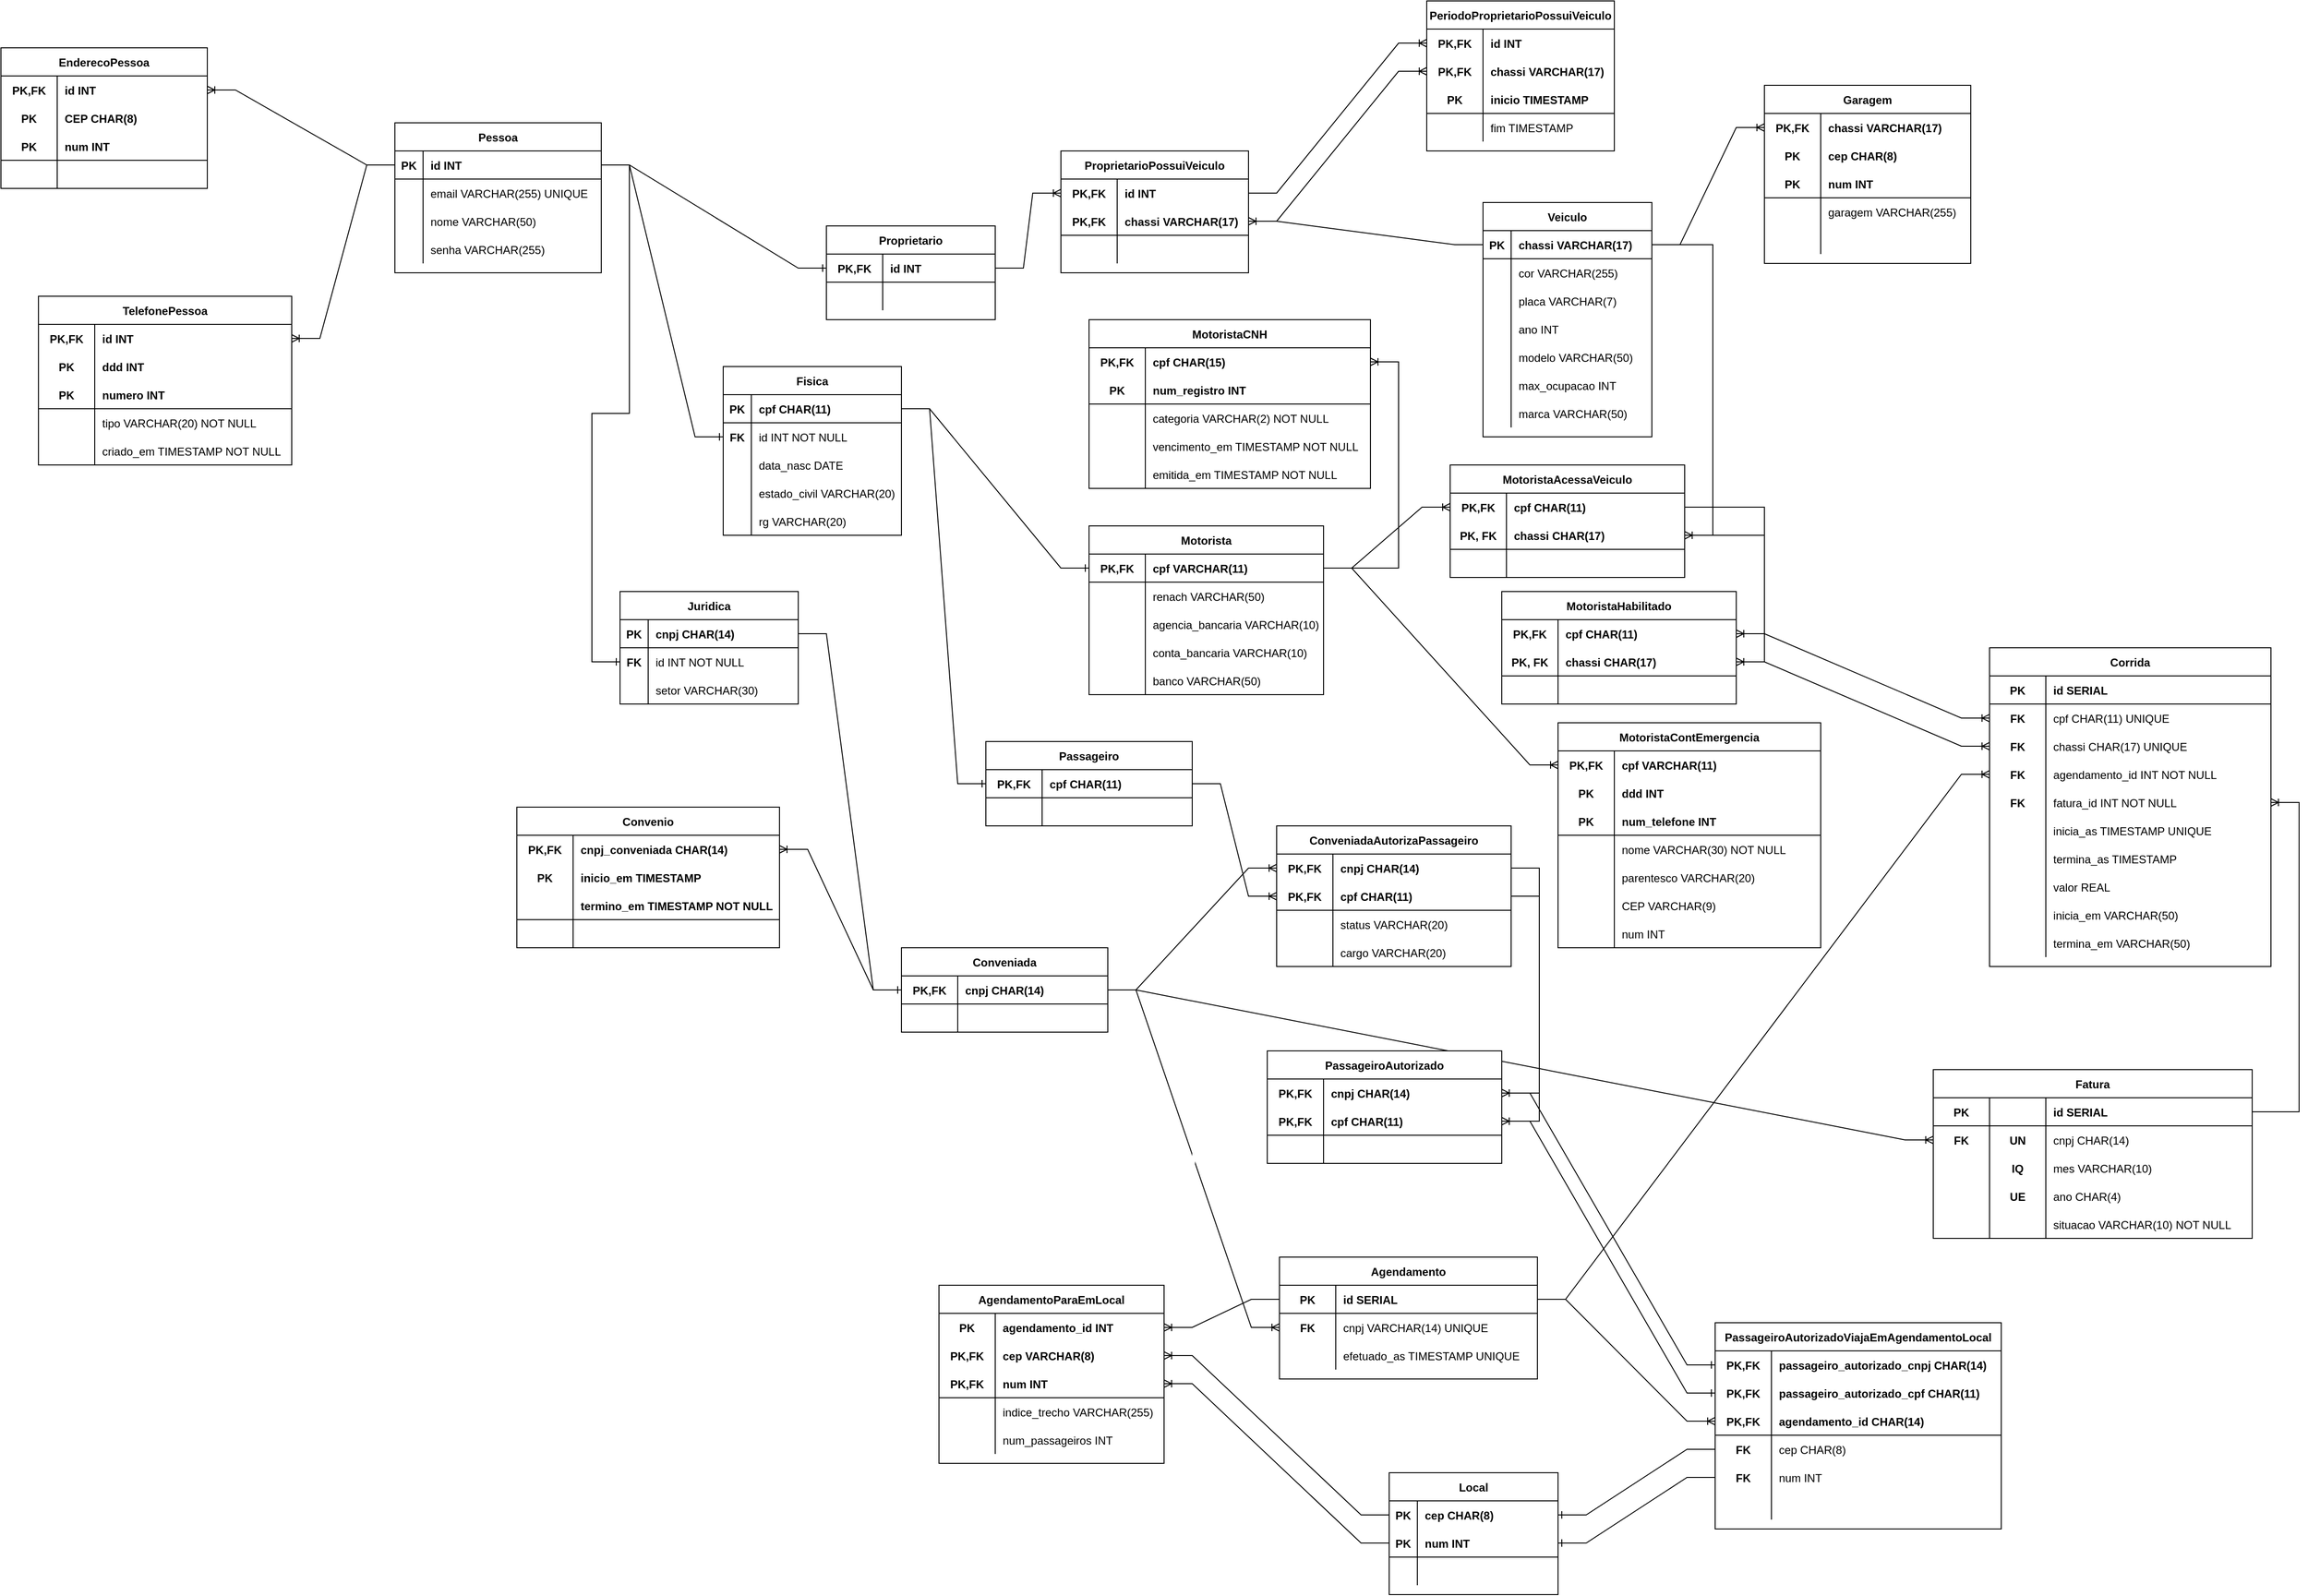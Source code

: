 <mxfile version="16.1.2" type="device"><diagram id="bGZipyYplo4sWCT22ffK" name="Página-1"><mxGraphModel dx="2308" dy="913" grid="1" gridSize="10" guides="1" tooltips="1" connect="1" arrows="1" fold="1" page="1" pageScale="1" pageWidth="827" pageHeight="1169" math="0" shadow="0"><root><mxCell id="0"/><mxCell id="1" parent="0"/><mxCell id="ZLiqmEIXrUkQAVz_YuN--58" value="EnderecoPessoa" style="shape=table;startSize=30;container=1;collapsible=1;childLayout=tableLayout;fixedRows=1;rowLines=0;fontStyle=1;align=center;resizeLast=1;" parent="1" vertex="1"><mxGeometry x="-260" y="140" width="220" height="150" as="geometry"/></mxCell><mxCell id="dC--cOSR56hhiEzlPHyN-24" value="" style="shape=partialRectangle;collapsible=0;dropTarget=0;pointerEvents=0;fillColor=none;top=0;left=0;bottom=0;right=0;points=[[0,0.5],[1,0.5]];portConstraint=eastwest;" vertex="1" parent="ZLiqmEIXrUkQAVz_YuN--58"><mxGeometry y="30" width="220" height="30" as="geometry"/></mxCell><mxCell id="dC--cOSR56hhiEzlPHyN-25" value="PK,FK" style="shape=partialRectangle;connectable=0;fillColor=none;top=0;left=0;bottom=0;right=0;fontStyle=1;overflow=hidden;" vertex="1" parent="dC--cOSR56hhiEzlPHyN-24"><mxGeometry width="60" height="30" as="geometry"><mxRectangle width="60" height="30" as="alternateBounds"/></mxGeometry></mxCell><mxCell id="dC--cOSR56hhiEzlPHyN-26" value="id INT" style="shape=partialRectangle;connectable=0;fillColor=none;top=0;left=0;bottom=0;right=0;align=left;spacingLeft=6;fontStyle=1;overflow=hidden;" vertex="1" parent="dC--cOSR56hhiEzlPHyN-24"><mxGeometry x="60" width="160" height="30" as="geometry"><mxRectangle width="160" height="30" as="alternateBounds"/></mxGeometry></mxCell><mxCell id="ZLiqmEIXrUkQAVz_YuN--59" value="" style="shape=partialRectangle;collapsible=0;dropTarget=0;pointerEvents=0;fillColor=none;top=0;left=0;bottom=0;right=0;points=[[0,0.5],[1,0.5]];portConstraint=eastwest;" parent="ZLiqmEIXrUkQAVz_YuN--58" vertex="1"><mxGeometry y="60" width="220" height="30" as="geometry"/></mxCell><mxCell id="ZLiqmEIXrUkQAVz_YuN--60" value="PK" style="shape=partialRectangle;connectable=0;fillColor=none;top=0;left=0;bottom=0;right=0;fontStyle=1;overflow=hidden;" parent="ZLiqmEIXrUkQAVz_YuN--59" vertex="1"><mxGeometry width="60" height="30" as="geometry"><mxRectangle width="60" height="30" as="alternateBounds"/></mxGeometry></mxCell><mxCell id="ZLiqmEIXrUkQAVz_YuN--61" value="CEP CHAR(8)" style="shape=partialRectangle;connectable=0;fillColor=none;top=0;left=0;bottom=0;right=0;align=left;spacingLeft=6;fontStyle=1;overflow=hidden;" parent="ZLiqmEIXrUkQAVz_YuN--59" vertex="1"><mxGeometry x="60" width="160" height="30" as="geometry"><mxRectangle width="160" height="30" as="alternateBounds"/></mxGeometry></mxCell><mxCell id="ZLiqmEIXrUkQAVz_YuN--62" value="" style="shape=partialRectangle;collapsible=0;dropTarget=0;pointerEvents=0;fillColor=none;top=0;left=0;bottom=1;right=0;points=[[0,0.5],[1,0.5]];portConstraint=eastwest;" parent="ZLiqmEIXrUkQAVz_YuN--58" vertex="1"><mxGeometry y="90" width="220" height="30" as="geometry"/></mxCell><mxCell id="ZLiqmEIXrUkQAVz_YuN--63" value="PK" style="shape=partialRectangle;connectable=0;fillColor=none;top=0;left=0;bottom=0;right=0;fontStyle=1;overflow=hidden;" parent="ZLiqmEIXrUkQAVz_YuN--62" vertex="1"><mxGeometry width="60" height="30" as="geometry"><mxRectangle width="60" height="30" as="alternateBounds"/></mxGeometry></mxCell><mxCell id="ZLiqmEIXrUkQAVz_YuN--64" value="num INT" style="shape=partialRectangle;connectable=0;fillColor=none;top=0;left=0;bottom=0;right=0;align=left;spacingLeft=6;fontStyle=1;overflow=hidden;" parent="ZLiqmEIXrUkQAVz_YuN--62" vertex="1"><mxGeometry x="60" width="160" height="30" as="geometry"><mxRectangle width="160" height="30" as="alternateBounds"/></mxGeometry></mxCell><mxCell id="ZLiqmEIXrUkQAVz_YuN--65" value="" style="shape=partialRectangle;collapsible=0;dropTarget=0;pointerEvents=0;fillColor=none;top=0;left=0;bottom=0;right=0;points=[[0,0.5],[1,0.5]];portConstraint=eastwest;" parent="ZLiqmEIXrUkQAVz_YuN--58" vertex="1"><mxGeometry y="120" width="220" height="30" as="geometry"/></mxCell><mxCell id="ZLiqmEIXrUkQAVz_YuN--66" value="" style="shape=partialRectangle;connectable=0;fillColor=none;top=0;left=0;bottom=0;right=0;editable=1;overflow=hidden;" parent="ZLiqmEIXrUkQAVz_YuN--65" vertex="1"><mxGeometry width="60" height="30" as="geometry"><mxRectangle width="60" height="30" as="alternateBounds"/></mxGeometry></mxCell><mxCell id="ZLiqmEIXrUkQAVz_YuN--67" value="" style="shape=partialRectangle;connectable=0;fillColor=none;top=0;left=0;bottom=0;right=0;align=left;spacingLeft=6;overflow=hidden;" parent="ZLiqmEIXrUkQAVz_YuN--65" vertex="1"><mxGeometry x="60" width="160" height="30" as="geometry"><mxRectangle width="160" height="30" as="alternateBounds"/></mxGeometry></mxCell><mxCell id="ZLiqmEIXrUkQAVz_YuN--72" value="Pessoa" style="shape=table;startSize=30;container=1;collapsible=1;childLayout=tableLayout;fixedRows=1;rowLines=0;fontStyle=1;align=center;resizeLast=1;" parent="1" vertex="1"><mxGeometry x="160" y="220" width="220" height="160" as="geometry"/></mxCell><mxCell id="ZLiqmEIXrUkQAVz_YuN--73" value="" style="shape=partialRectangle;collapsible=0;dropTarget=0;pointerEvents=0;fillColor=none;top=0;left=0;bottom=1;right=0;points=[[0,0.5],[1,0.5]];portConstraint=eastwest;" parent="ZLiqmEIXrUkQAVz_YuN--72" vertex="1"><mxGeometry y="30" width="220" height="30" as="geometry"/></mxCell><mxCell id="ZLiqmEIXrUkQAVz_YuN--74" value="PK" style="shape=partialRectangle;connectable=0;fillColor=none;top=0;left=0;bottom=0;right=0;fontStyle=1;overflow=hidden;" parent="ZLiqmEIXrUkQAVz_YuN--73" vertex="1"><mxGeometry width="30" height="30" as="geometry"><mxRectangle width="30" height="30" as="alternateBounds"/></mxGeometry></mxCell><mxCell id="ZLiqmEIXrUkQAVz_YuN--75" value="id INT" style="shape=partialRectangle;connectable=0;fillColor=none;top=0;left=0;bottom=0;right=0;align=left;spacingLeft=6;fontStyle=1;overflow=hidden;" parent="ZLiqmEIXrUkQAVz_YuN--73" vertex="1"><mxGeometry x="30" width="190" height="30" as="geometry"><mxRectangle width="190" height="30" as="alternateBounds"/></mxGeometry></mxCell><mxCell id="ZLiqmEIXrUkQAVz_YuN--76" value="" style="shape=partialRectangle;collapsible=0;dropTarget=0;pointerEvents=0;fillColor=none;top=0;left=0;bottom=0;right=0;points=[[0,0.5],[1,0.5]];portConstraint=eastwest;" parent="ZLiqmEIXrUkQAVz_YuN--72" vertex="1"><mxGeometry y="60" width="220" height="30" as="geometry"/></mxCell><mxCell id="ZLiqmEIXrUkQAVz_YuN--77" value="" style="shape=partialRectangle;connectable=0;fillColor=none;top=0;left=0;bottom=0;right=0;editable=1;overflow=hidden;" parent="ZLiqmEIXrUkQAVz_YuN--76" vertex="1"><mxGeometry width="30" height="30" as="geometry"><mxRectangle width="30" height="30" as="alternateBounds"/></mxGeometry></mxCell><mxCell id="ZLiqmEIXrUkQAVz_YuN--78" value="email VARCHAR(255) UNIQUE" style="shape=partialRectangle;connectable=0;fillColor=none;top=0;left=0;bottom=0;right=0;align=left;spacingLeft=6;overflow=hidden;" parent="ZLiqmEIXrUkQAVz_YuN--76" vertex="1"><mxGeometry x="30" width="190" height="30" as="geometry"><mxRectangle width="190" height="30" as="alternateBounds"/></mxGeometry></mxCell><mxCell id="ZLiqmEIXrUkQAVz_YuN--79" value="" style="shape=partialRectangle;collapsible=0;dropTarget=0;pointerEvents=0;fillColor=none;top=0;left=0;bottom=0;right=0;points=[[0,0.5],[1,0.5]];portConstraint=eastwest;" parent="ZLiqmEIXrUkQAVz_YuN--72" vertex="1"><mxGeometry y="90" width="220" height="30" as="geometry"/></mxCell><mxCell id="ZLiqmEIXrUkQAVz_YuN--80" value="" style="shape=partialRectangle;connectable=0;fillColor=none;top=0;left=0;bottom=0;right=0;editable=1;overflow=hidden;" parent="ZLiqmEIXrUkQAVz_YuN--79" vertex="1"><mxGeometry width="30" height="30" as="geometry"><mxRectangle width="30" height="30" as="alternateBounds"/></mxGeometry></mxCell><mxCell id="ZLiqmEIXrUkQAVz_YuN--81" value="nome VARCHAR(50)" style="shape=partialRectangle;connectable=0;fillColor=none;top=0;left=0;bottom=0;right=0;align=left;spacingLeft=6;overflow=hidden;" parent="ZLiqmEIXrUkQAVz_YuN--79" vertex="1"><mxGeometry x="30" width="190" height="30" as="geometry"><mxRectangle width="190" height="30" as="alternateBounds"/></mxGeometry></mxCell><mxCell id="ZLiqmEIXrUkQAVz_YuN--82" value="" style="shape=partialRectangle;collapsible=0;dropTarget=0;pointerEvents=0;fillColor=none;top=0;left=0;bottom=0;right=0;points=[[0,0.5],[1,0.5]];portConstraint=eastwest;" parent="ZLiqmEIXrUkQAVz_YuN--72" vertex="1"><mxGeometry y="120" width="220" height="30" as="geometry"/></mxCell><mxCell id="ZLiqmEIXrUkQAVz_YuN--83" value="" style="shape=partialRectangle;connectable=0;fillColor=none;top=0;left=0;bottom=0;right=0;editable=1;overflow=hidden;" parent="ZLiqmEIXrUkQAVz_YuN--82" vertex="1"><mxGeometry width="30" height="30" as="geometry"><mxRectangle width="30" height="30" as="alternateBounds"/></mxGeometry></mxCell><mxCell id="ZLiqmEIXrUkQAVz_YuN--84" value="senha VARCHAR(255)" style="shape=partialRectangle;connectable=0;fillColor=none;top=0;left=0;bottom=0;right=0;align=left;spacingLeft=6;overflow=hidden;" parent="ZLiqmEIXrUkQAVz_YuN--82" vertex="1"><mxGeometry x="30" width="190" height="30" as="geometry"><mxRectangle width="190" height="30" as="alternateBounds"/></mxGeometry></mxCell><mxCell id="ZLiqmEIXrUkQAVz_YuN--86" value="TelefonePessoa" style="shape=table;startSize=30;container=1;collapsible=1;childLayout=tableLayout;fixedRows=1;rowLines=0;fontStyle=1;align=center;resizeLast=1;" parent="1" vertex="1"><mxGeometry x="-220" y="405" width="270" height="180" as="geometry"/></mxCell><mxCell id="ZLiqmEIXrUkQAVz_YuN--87" value="" style="shape=partialRectangle;collapsible=0;dropTarget=0;pointerEvents=0;fillColor=none;top=0;left=0;bottom=0;right=0;points=[[0,0.5],[1,0.5]];portConstraint=eastwest;" parent="ZLiqmEIXrUkQAVz_YuN--86" vertex="1"><mxGeometry y="30" width="270" height="30" as="geometry"/></mxCell><mxCell id="ZLiqmEIXrUkQAVz_YuN--88" value="PK,FK" style="shape=partialRectangle;connectable=0;fillColor=none;top=0;left=0;bottom=0;right=0;fontStyle=1;overflow=hidden;" parent="ZLiqmEIXrUkQAVz_YuN--87" vertex="1"><mxGeometry width="60" height="30" as="geometry"><mxRectangle width="60" height="30" as="alternateBounds"/></mxGeometry></mxCell><mxCell id="ZLiqmEIXrUkQAVz_YuN--89" value="id INT" style="shape=partialRectangle;connectable=0;fillColor=none;top=0;left=0;bottom=0;right=0;align=left;spacingLeft=6;fontStyle=1;overflow=hidden;" parent="ZLiqmEIXrUkQAVz_YuN--87" vertex="1"><mxGeometry x="60" width="210" height="30" as="geometry"><mxRectangle width="210" height="30" as="alternateBounds"/></mxGeometry></mxCell><mxCell id="ZLiqmEIXrUkQAVz_YuN--90" value="" style="shape=partialRectangle;collapsible=0;dropTarget=0;pointerEvents=0;fillColor=none;top=0;left=0;bottom=1;right=0;points=[[0,0.5],[1,0.5]];portConstraint=eastwest;strokeColor=none;" parent="ZLiqmEIXrUkQAVz_YuN--86" vertex="1"><mxGeometry y="60" width="270" height="30" as="geometry"/></mxCell><mxCell id="ZLiqmEIXrUkQAVz_YuN--91" value="PK" style="shape=partialRectangle;connectable=0;fillColor=none;top=0;left=0;bottom=0;right=0;fontStyle=1;overflow=hidden;" parent="ZLiqmEIXrUkQAVz_YuN--90" vertex="1"><mxGeometry width="60" height="30" as="geometry"><mxRectangle width="60" height="30" as="alternateBounds"/></mxGeometry></mxCell><mxCell id="ZLiqmEIXrUkQAVz_YuN--92" value="ddd INT" style="shape=partialRectangle;connectable=0;fillColor=none;top=0;left=0;bottom=0;right=0;align=left;spacingLeft=6;fontStyle=1;overflow=hidden;" parent="ZLiqmEIXrUkQAVz_YuN--90" vertex="1"><mxGeometry x="60" width="210" height="30" as="geometry"><mxRectangle width="210" height="30" as="alternateBounds"/></mxGeometry></mxCell><mxCell id="dC--cOSR56hhiEzlPHyN-58" value="" style="shape=partialRectangle;collapsible=0;dropTarget=0;pointerEvents=0;fillColor=none;top=0;left=0;bottom=1;right=0;points=[[0,0.5],[1,0.5]];portConstraint=eastwest;" vertex="1" parent="ZLiqmEIXrUkQAVz_YuN--86"><mxGeometry y="90" width="270" height="30" as="geometry"/></mxCell><mxCell id="dC--cOSR56hhiEzlPHyN-59" value="PK" style="shape=partialRectangle;connectable=0;fillColor=none;top=0;left=0;bottom=0;right=0;fontStyle=1;overflow=hidden;" vertex="1" parent="dC--cOSR56hhiEzlPHyN-58"><mxGeometry width="60" height="30" as="geometry"><mxRectangle width="60" height="30" as="alternateBounds"/></mxGeometry></mxCell><mxCell id="dC--cOSR56hhiEzlPHyN-60" value="numero INT" style="shape=partialRectangle;connectable=0;fillColor=none;top=0;left=0;bottom=0;right=0;align=left;spacingLeft=6;fontStyle=1;overflow=hidden;" vertex="1" parent="dC--cOSR56hhiEzlPHyN-58"><mxGeometry x="60" width="210" height="30" as="geometry"><mxRectangle width="210" height="30" as="alternateBounds"/></mxGeometry></mxCell><mxCell id="ZLiqmEIXrUkQAVz_YuN--93" value="" style="shape=partialRectangle;collapsible=0;dropTarget=0;pointerEvents=0;fillColor=none;top=0;left=0;bottom=0;right=0;points=[[0,0.5],[1,0.5]];portConstraint=eastwest;" parent="ZLiqmEIXrUkQAVz_YuN--86" vertex="1"><mxGeometry y="120" width="270" height="30" as="geometry"/></mxCell><mxCell id="ZLiqmEIXrUkQAVz_YuN--94" value="" style="shape=partialRectangle;connectable=0;fillColor=none;top=0;left=0;bottom=0;right=0;editable=1;overflow=hidden;" parent="ZLiqmEIXrUkQAVz_YuN--93" vertex="1"><mxGeometry width="60" height="30" as="geometry"><mxRectangle width="60" height="30" as="alternateBounds"/></mxGeometry></mxCell><mxCell id="ZLiqmEIXrUkQAVz_YuN--95" value="tipo VARCHAR(20) NOT NULL" style="shape=partialRectangle;connectable=0;fillColor=none;top=0;left=0;bottom=0;right=0;align=left;spacingLeft=6;overflow=hidden;" parent="ZLiqmEIXrUkQAVz_YuN--93" vertex="1"><mxGeometry x="60" width="210" height="30" as="geometry"><mxRectangle width="210" height="30" as="alternateBounds"/></mxGeometry></mxCell><mxCell id="dC--cOSR56hhiEzlPHyN-61" value="" style="shape=partialRectangle;collapsible=0;dropTarget=0;pointerEvents=0;fillColor=none;top=0;left=0;bottom=0;right=0;points=[[0,0.5],[1,0.5]];portConstraint=eastwest;" vertex="1" parent="ZLiqmEIXrUkQAVz_YuN--86"><mxGeometry y="150" width="270" height="30" as="geometry"/></mxCell><mxCell id="dC--cOSR56hhiEzlPHyN-62" value="" style="shape=partialRectangle;connectable=0;fillColor=none;top=0;left=0;bottom=0;right=0;editable=1;overflow=hidden;" vertex="1" parent="dC--cOSR56hhiEzlPHyN-61"><mxGeometry width="60" height="30" as="geometry"><mxRectangle width="60" height="30" as="alternateBounds"/></mxGeometry></mxCell><mxCell id="dC--cOSR56hhiEzlPHyN-63" value="criado_em TIMESTAMP NOT NULL" style="shape=partialRectangle;connectable=0;fillColor=none;top=0;left=0;bottom=0;right=0;align=left;spacingLeft=6;overflow=hidden;" vertex="1" parent="dC--cOSR56hhiEzlPHyN-61"><mxGeometry x="60" width="210" height="30" as="geometry"><mxRectangle width="210" height="30" as="alternateBounds"/></mxGeometry></mxCell><mxCell id="ZLiqmEIXrUkQAVz_YuN--113" value="Fisica" style="shape=table;startSize=30;container=1;collapsible=1;childLayout=tableLayout;fixedRows=1;rowLines=0;fontStyle=1;align=center;resizeLast=1;" parent="1" vertex="1"><mxGeometry x="510" y="480" width="190" height="180" as="geometry"/></mxCell><mxCell id="ZLiqmEIXrUkQAVz_YuN--114" value="" style="shape=partialRectangle;collapsible=0;dropTarget=0;pointerEvents=0;fillColor=none;top=0;left=0;bottom=1;right=0;points=[[0,0.5],[1,0.5]];portConstraint=eastwest;" parent="ZLiqmEIXrUkQAVz_YuN--113" vertex="1"><mxGeometry y="30" width="190" height="30" as="geometry"/></mxCell><mxCell id="ZLiqmEIXrUkQAVz_YuN--115" value="PK" style="shape=partialRectangle;connectable=0;fillColor=none;top=0;left=0;bottom=0;right=0;fontStyle=1;overflow=hidden;" parent="ZLiqmEIXrUkQAVz_YuN--114" vertex="1"><mxGeometry width="30" height="30" as="geometry"><mxRectangle width="30" height="30" as="alternateBounds"/></mxGeometry></mxCell><mxCell id="ZLiqmEIXrUkQAVz_YuN--116" value="cpf CHAR(11)" style="shape=partialRectangle;connectable=0;fillColor=none;top=0;left=0;bottom=0;right=0;align=left;spacingLeft=6;fontStyle=1;overflow=hidden;" parent="ZLiqmEIXrUkQAVz_YuN--114" vertex="1"><mxGeometry x="30" width="160" height="30" as="geometry"><mxRectangle width="160" height="30" as="alternateBounds"/></mxGeometry></mxCell><mxCell id="ZLiqmEIXrUkQAVz_YuN--117" value="" style="shape=partialRectangle;collapsible=0;dropTarget=0;pointerEvents=0;fillColor=none;top=0;left=0;bottom=0;right=0;points=[[0,0.5],[1,0.5]];portConstraint=eastwest;" parent="ZLiqmEIXrUkQAVz_YuN--113" vertex="1"><mxGeometry y="60" width="190" height="30" as="geometry"/></mxCell><mxCell id="ZLiqmEIXrUkQAVz_YuN--118" value="FK" style="shape=partialRectangle;connectable=0;fillColor=none;top=0;left=0;bottom=0;right=0;editable=1;overflow=hidden;fontStyle=1" parent="ZLiqmEIXrUkQAVz_YuN--117" vertex="1"><mxGeometry width="30" height="30" as="geometry"><mxRectangle width="30" height="30" as="alternateBounds"/></mxGeometry></mxCell><mxCell id="ZLiqmEIXrUkQAVz_YuN--119" value="id INT NOT NULL" style="shape=partialRectangle;connectable=0;fillColor=none;top=0;left=0;bottom=0;right=0;align=left;spacingLeft=6;overflow=hidden;" parent="ZLiqmEIXrUkQAVz_YuN--117" vertex="1"><mxGeometry x="30" width="160" height="30" as="geometry"><mxRectangle width="160" height="30" as="alternateBounds"/></mxGeometry></mxCell><mxCell id="ZLiqmEIXrUkQAVz_YuN--120" value="" style="shape=partialRectangle;collapsible=0;dropTarget=0;pointerEvents=0;fillColor=none;top=0;left=0;bottom=0;right=0;points=[[0,0.5],[1,0.5]];portConstraint=eastwest;" parent="ZLiqmEIXrUkQAVz_YuN--113" vertex="1"><mxGeometry y="90" width="190" height="30" as="geometry"/></mxCell><mxCell id="ZLiqmEIXrUkQAVz_YuN--121" value="" style="shape=partialRectangle;connectable=0;fillColor=none;top=0;left=0;bottom=0;right=0;editable=1;overflow=hidden;" parent="ZLiqmEIXrUkQAVz_YuN--120" vertex="1"><mxGeometry width="30" height="30" as="geometry"><mxRectangle width="30" height="30" as="alternateBounds"/></mxGeometry></mxCell><mxCell id="ZLiqmEIXrUkQAVz_YuN--122" value="data_nasc DATE" style="shape=partialRectangle;connectable=0;fillColor=none;top=0;left=0;bottom=0;right=0;align=left;spacingLeft=6;overflow=hidden;" parent="ZLiqmEIXrUkQAVz_YuN--120" vertex="1"><mxGeometry x="30" width="160" height="30" as="geometry"><mxRectangle width="160" height="30" as="alternateBounds"/></mxGeometry></mxCell><mxCell id="ZLiqmEIXrUkQAVz_YuN--123" value="" style="shape=partialRectangle;collapsible=0;dropTarget=0;pointerEvents=0;fillColor=none;top=0;left=0;bottom=0;right=0;points=[[0,0.5],[1,0.5]];portConstraint=eastwest;" parent="ZLiqmEIXrUkQAVz_YuN--113" vertex="1"><mxGeometry y="120" width="190" height="30" as="geometry"/></mxCell><mxCell id="ZLiqmEIXrUkQAVz_YuN--124" value="" style="shape=partialRectangle;connectable=0;fillColor=none;top=0;left=0;bottom=0;right=0;editable=1;overflow=hidden;" parent="ZLiqmEIXrUkQAVz_YuN--123" vertex="1"><mxGeometry width="30" height="30" as="geometry"><mxRectangle width="30" height="30" as="alternateBounds"/></mxGeometry></mxCell><mxCell id="ZLiqmEIXrUkQAVz_YuN--125" value="estado_civil VARCHAR(20)" style="shape=partialRectangle;connectable=0;fillColor=none;top=0;left=0;bottom=0;right=0;align=left;spacingLeft=6;overflow=hidden;" parent="ZLiqmEIXrUkQAVz_YuN--123" vertex="1"><mxGeometry x="30" width="160" height="30" as="geometry"><mxRectangle width="160" height="30" as="alternateBounds"/></mxGeometry></mxCell><mxCell id="ZLiqmEIXrUkQAVz_YuN--126" value="" style="shape=partialRectangle;collapsible=0;dropTarget=0;pointerEvents=0;fillColor=none;top=0;left=0;bottom=0;right=0;points=[[0,0.5],[1,0.5]];portConstraint=eastwest;" parent="ZLiqmEIXrUkQAVz_YuN--113" vertex="1"><mxGeometry y="150" width="190" height="30" as="geometry"/></mxCell><mxCell id="ZLiqmEIXrUkQAVz_YuN--127" value="" style="shape=partialRectangle;connectable=0;fillColor=none;top=0;left=0;bottom=0;right=0;editable=1;overflow=hidden;" parent="ZLiqmEIXrUkQAVz_YuN--126" vertex="1"><mxGeometry width="30" height="30" as="geometry"><mxRectangle width="30" height="30" as="alternateBounds"/></mxGeometry></mxCell><mxCell id="ZLiqmEIXrUkQAVz_YuN--128" value="rg VARCHAR(20)" style="shape=partialRectangle;connectable=0;fillColor=none;top=0;left=0;bottom=0;right=0;align=left;spacingLeft=6;overflow=hidden;" parent="ZLiqmEIXrUkQAVz_YuN--126" vertex="1"><mxGeometry x="30" width="160" height="30" as="geometry"><mxRectangle width="160" height="30" as="alternateBounds"/></mxGeometry></mxCell><mxCell id="ZLiqmEIXrUkQAVz_YuN--132" value="Juridica" style="shape=table;startSize=30;container=1;collapsible=1;childLayout=tableLayout;fixedRows=1;rowLines=0;fontStyle=1;align=center;resizeLast=1;" parent="1" vertex="1"><mxGeometry x="400" y="720" width="190" height="120" as="geometry"/></mxCell><mxCell id="ZLiqmEIXrUkQAVz_YuN--133" value="" style="shape=partialRectangle;collapsible=0;dropTarget=0;pointerEvents=0;fillColor=none;top=0;left=0;bottom=1;right=0;points=[[0,0.5],[1,0.5]];portConstraint=eastwest;" parent="ZLiqmEIXrUkQAVz_YuN--132" vertex="1"><mxGeometry y="30" width="190" height="30" as="geometry"/></mxCell><mxCell id="ZLiqmEIXrUkQAVz_YuN--134" value="PK" style="shape=partialRectangle;connectable=0;fillColor=none;top=0;left=0;bottom=0;right=0;fontStyle=1;overflow=hidden;" parent="ZLiqmEIXrUkQAVz_YuN--133" vertex="1"><mxGeometry width="30" height="30" as="geometry"><mxRectangle width="30" height="30" as="alternateBounds"/></mxGeometry></mxCell><mxCell id="ZLiqmEIXrUkQAVz_YuN--135" value="cnpj CHAR(14)" style="shape=partialRectangle;connectable=0;fillColor=none;top=0;left=0;bottom=0;right=0;align=left;spacingLeft=6;fontStyle=1;overflow=hidden;" parent="ZLiqmEIXrUkQAVz_YuN--133" vertex="1"><mxGeometry x="30" width="160" height="30" as="geometry"><mxRectangle width="160" height="30" as="alternateBounds"/></mxGeometry></mxCell><mxCell id="ZLiqmEIXrUkQAVz_YuN--136" value="" style="shape=partialRectangle;collapsible=0;dropTarget=0;pointerEvents=0;fillColor=none;top=0;left=0;bottom=0;right=0;points=[[0,0.5],[1,0.5]];portConstraint=eastwest;" parent="ZLiqmEIXrUkQAVz_YuN--132" vertex="1"><mxGeometry y="60" width="190" height="30" as="geometry"/></mxCell><mxCell id="ZLiqmEIXrUkQAVz_YuN--137" value="FK" style="shape=partialRectangle;connectable=0;fillColor=none;top=0;left=0;bottom=0;right=0;editable=1;overflow=hidden;fontStyle=1" parent="ZLiqmEIXrUkQAVz_YuN--136" vertex="1"><mxGeometry width="30" height="30" as="geometry"><mxRectangle width="30" height="30" as="alternateBounds"/></mxGeometry></mxCell><mxCell id="ZLiqmEIXrUkQAVz_YuN--138" value="id INT NOT NULL" style="shape=partialRectangle;connectable=0;fillColor=none;top=0;left=0;bottom=0;right=0;align=left;spacingLeft=6;overflow=hidden;" parent="ZLiqmEIXrUkQAVz_YuN--136" vertex="1"><mxGeometry x="30" width="160" height="30" as="geometry"><mxRectangle width="160" height="30" as="alternateBounds"/></mxGeometry></mxCell><mxCell id="ZLiqmEIXrUkQAVz_YuN--139" value="" style="shape=partialRectangle;collapsible=0;dropTarget=0;pointerEvents=0;fillColor=none;top=0;left=0;bottom=0;right=0;points=[[0,0.5],[1,0.5]];portConstraint=eastwest;" parent="ZLiqmEIXrUkQAVz_YuN--132" vertex="1"><mxGeometry y="90" width="190" height="30" as="geometry"/></mxCell><mxCell id="ZLiqmEIXrUkQAVz_YuN--140" value="" style="shape=partialRectangle;connectable=0;fillColor=none;top=0;left=0;bottom=0;right=0;editable=1;overflow=hidden;" parent="ZLiqmEIXrUkQAVz_YuN--139" vertex="1"><mxGeometry width="30" height="30" as="geometry"><mxRectangle width="30" height="30" as="alternateBounds"/></mxGeometry></mxCell><mxCell id="ZLiqmEIXrUkQAVz_YuN--141" value="setor VARCHAR(30)" style="shape=partialRectangle;connectable=0;fillColor=none;top=0;left=0;bottom=0;right=0;align=left;spacingLeft=6;overflow=hidden;" parent="ZLiqmEIXrUkQAVz_YuN--139" vertex="1"><mxGeometry x="30" width="160" height="30" as="geometry"><mxRectangle width="160" height="30" as="alternateBounds"/></mxGeometry></mxCell><mxCell id="ZLiqmEIXrUkQAVz_YuN--150" value="Motorista" style="shape=table;startSize=30;container=1;collapsible=1;childLayout=tableLayout;fixedRows=1;rowLines=0;fontStyle=1;align=center;resizeLast=1;" parent="1" vertex="1"><mxGeometry x="900" y="650" width="250" height="180" as="geometry"/></mxCell><mxCell id="ZLiqmEIXrUkQAVz_YuN--154" value="" style="shape=partialRectangle;collapsible=0;dropTarget=0;pointerEvents=0;fillColor=none;top=0;left=0;bottom=1;right=0;points=[[0,0.5],[1,0.5]];portConstraint=eastwest;" parent="ZLiqmEIXrUkQAVz_YuN--150" vertex="1"><mxGeometry y="30" width="250" height="30" as="geometry"/></mxCell><mxCell id="ZLiqmEIXrUkQAVz_YuN--155" value="PK,FK" style="shape=partialRectangle;connectable=0;fillColor=none;top=0;left=0;bottom=0;right=0;fontStyle=1;overflow=hidden;" parent="ZLiqmEIXrUkQAVz_YuN--154" vertex="1"><mxGeometry width="60" height="30" as="geometry"><mxRectangle width="60" height="30" as="alternateBounds"/></mxGeometry></mxCell><mxCell id="ZLiqmEIXrUkQAVz_YuN--156" value="cpf VARCHAR(11)" style="shape=partialRectangle;connectable=0;fillColor=none;top=0;left=0;bottom=0;right=0;align=left;spacingLeft=6;fontStyle=1;overflow=hidden;" parent="ZLiqmEIXrUkQAVz_YuN--154" vertex="1"><mxGeometry x="60" width="190" height="30" as="geometry"><mxRectangle width="190" height="30" as="alternateBounds"/></mxGeometry></mxCell><mxCell id="ZLiqmEIXrUkQAVz_YuN--157" value="" style="shape=partialRectangle;collapsible=0;dropTarget=0;pointerEvents=0;fillColor=none;top=0;left=0;bottom=0;right=0;points=[[0,0.5],[1,0.5]];portConstraint=eastwest;" parent="ZLiqmEIXrUkQAVz_YuN--150" vertex="1"><mxGeometry y="60" width="250" height="30" as="geometry"/></mxCell><mxCell id="ZLiqmEIXrUkQAVz_YuN--158" value="" style="shape=partialRectangle;connectable=0;fillColor=none;top=0;left=0;bottom=0;right=0;editable=1;overflow=hidden;fontStyle=1" parent="ZLiqmEIXrUkQAVz_YuN--157" vertex="1"><mxGeometry width="60" height="30" as="geometry"><mxRectangle width="60" height="30" as="alternateBounds"/></mxGeometry></mxCell><mxCell id="ZLiqmEIXrUkQAVz_YuN--159" value="renach VARCHAR(50)" style="shape=partialRectangle;connectable=0;fillColor=none;top=0;left=0;bottom=0;right=0;align=left;spacingLeft=6;overflow=hidden;" parent="ZLiqmEIXrUkQAVz_YuN--157" vertex="1"><mxGeometry x="60" width="190" height="30" as="geometry"><mxRectangle width="190" height="30" as="alternateBounds"/></mxGeometry></mxCell><mxCell id="ZLiqmEIXrUkQAVz_YuN--160" value="" style="shape=partialRectangle;collapsible=0;dropTarget=0;pointerEvents=0;fillColor=none;top=0;left=0;bottom=0;right=0;points=[[0,0.5],[1,0.5]];portConstraint=eastwest;" parent="ZLiqmEIXrUkQAVz_YuN--150" vertex="1"><mxGeometry y="90" width="250" height="30" as="geometry"/></mxCell><mxCell id="ZLiqmEIXrUkQAVz_YuN--161" value="" style="shape=partialRectangle;connectable=0;fillColor=none;top=0;left=0;bottom=0;right=0;editable=1;overflow=hidden;" parent="ZLiqmEIXrUkQAVz_YuN--160" vertex="1"><mxGeometry width="60" height="30" as="geometry"><mxRectangle width="60" height="30" as="alternateBounds"/></mxGeometry></mxCell><mxCell id="ZLiqmEIXrUkQAVz_YuN--162" value="agencia_bancaria VARCHAR(10)" style="shape=partialRectangle;connectable=0;fillColor=none;top=0;left=0;bottom=0;right=0;align=left;spacingLeft=6;overflow=hidden;" parent="ZLiqmEIXrUkQAVz_YuN--160" vertex="1"><mxGeometry x="60" width="190" height="30" as="geometry"><mxRectangle width="190" height="30" as="alternateBounds"/></mxGeometry></mxCell><mxCell id="ZLiqmEIXrUkQAVz_YuN--175" value="" style="shape=partialRectangle;collapsible=0;dropTarget=0;pointerEvents=0;fillColor=none;top=0;left=0;bottom=0;right=0;points=[[0,0.5],[1,0.5]];portConstraint=eastwest;" parent="ZLiqmEIXrUkQAVz_YuN--150" vertex="1"><mxGeometry y="120" width="250" height="30" as="geometry"/></mxCell><mxCell id="ZLiqmEIXrUkQAVz_YuN--176" value="" style="shape=partialRectangle;connectable=0;fillColor=none;top=0;left=0;bottom=0;right=0;editable=1;overflow=hidden;" parent="ZLiqmEIXrUkQAVz_YuN--175" vertex="1"><mxGeometry width="60" height="30" as="geometry"><mxRectangle width="60" height="30" as="alternateBounds"/></mxGeometry></mxCell><mxCell id="ZLiqmEIXrUkQAVz_YuN--177" value="conta_bancaria VARCHAR(10)" style="shape=partialRectangle;connectable=0;fillColor=none;top=0;left=0;bottom=0;right=0;align=left;spacingLeft=6;overflow=hidden;" parent="ZLiqmEIXrUkQAVz_YuN--175" vertex="1"><mxGeometry x="60" width="190" height="30" as="geometry"><mxRectangle width="190" height="30" as="alternateBounds"/></mxGeometry></mxCell><mxCell id="ZLiqmEIXrUkQAVz_YuN--178" value="" style="shape=partialRectangle;collapsible=0;dropTarget=0;pointerEvents=0;fillColor=none;top=0;left=0;bottom=0;right=0;points=[[0,0.5],[1,0.5]];portConstraint=eastwest;" parent="ZLiqmEIXrUkQAVz_YuN--150" vertex="1"><mxGeometry y="150" width="250" height="30" as="geometry"/></mxCell><mxCell id="ZLiqmEIXrUkQAVz_YuN--179" value="" style="shape=partialRectangle;connectable=0;fillColor=none;top=0;left=0;bottom=0;right=0;editable=1;overflow=hidden;" parent="ZLiqmEIXrUkQAVz_YuN--178" vertex="1"><mxGeometry width="60" height="30" as="geometry"><mxRectangle width="60" height="30" as="alternateBounds"/></mxGeometry></mxCell><mxCell id="ZLiqmEIXrUkQAVz_YuN--180" value="banco VARCHAR(50)" style="shape=partialRectangle;connectable=0;fillColor=none;top=0;left=0;bottom=0;right=0;align=left;spacingLeft=6;overflow=hidden;" parent="ZLiqmEIXrUkQAVz_YuN--178" vertex="1"><mxGeometry x="60" width="190" height="30" as="geometry"><mxRectangle width="190" height="30" as="alternateBounds"/></mxGeometry></mxCell><mxCell id="ZLiqmEIXrUkQAVz_YuN--182" value="Passageiro" style="shape=table;startSize=30;container=1;collapsible=1;childLayout=tableLayout;fixedRows=1;rowLines=0;fontStyle=1;align=center;resizeLast=1;" parent="1" vertex="1"><mxGeometry x="790" y="880" width="220" height="90" as="geometry"/></mxCell><mxCell id="ZLiqmEIXrUkQAVz_YuN--183" value="" style="shape=partialRectangle;collapsible=0;dropTarget=0;pointerEvents=0;fillColor=none;top=0;left=0;bottom=1;right=0;points=[[0,0.5],[1,0.5]];portConstraint=eastwest;" parent="ZLiqmEIXrUkQAVz_YuN--182" vertex="1"><mxGeometry y="30" width="220" height="30" as="geometry"/></mxCell><mxCell id="ZLiqmEIXrUkQAVz_YuN--184" value="PK,FK" style="shape=partialRectangle;connectable=0;fillColor=none;top=0;left=0;bottom=0;right=0;fontStyle=1;overflow=hidden;" parent="ZLiqmEIXrUkQAVz_YuN--183" vertex="1"><mxGeometry width="60" height="30" as="geometry"><mxRectangle width="60" height="30" as="alternateBounds"/></mxGeometry></mxCell><mxCell id="ZLiqmEIXrUkQAVz_YuN--185" value="cpf CHAR(11)" style="shape=partialRectangle;connectable=0;fillColor=none;top=0;left=0;bottom=0;right=0;align=left;spacingLeft=6;fontStyle=1;overflow=hidden;" parent="ZLiqmEIXrUkQAVz_YuN--183" vertex="1"><mxGeometry x="60" width="160" height="30" as="geometry"><mxRectangle width="160" height="30" as="alternateBounds"/></mxGeometry></mxCell><mxCell id="ZLiqmEIXrUkQAVz_YuN--199" value="" style="shape=partialRectangle;collapsible=0;dropTarget=0;pointerEvents=0;fillColor=none;top=0;left=0;bottom=1;right=0;points=[[0,0.5],[1,0.5]];portConstraint=eastwest;" parent="ZLiqmEIXrUkQAVz_YuN--182" vertex="1"><mxGeometry y="60" width="220" height="30" as="geometry"/></mxCell><mxCell id="ZLiqmEIXrUkQAVz_YuN--200" value="" style="shape=partialRectangle;connectable=0;fillColor=none;top=0;left=0;bottom=0;right=0;fontStyle=1;overflow=hidden;" parent="ZLiqmEIXrUkQAVz_YuN--199" vertex="1"><mxGeometry width="60" height="30" as="geometry"><mxRectangle width="60" height="30" as="alternateBounds"/></mxGeometry></mxCell><mxCell id="ZLiqmEIXrUkQAVz_YuN--201" value="" style="shape=partialRectangle;connectable=0;fillColor=none;top=0;left=0;bottom=0;right=0;align=left;spacingLeft=6;fontStyle=1;overflow=hidden;" parent="ZLiqmEIXrUkQAVz_YuN--199" vertex="1"><mxGeometry x="60" width="160" height="30" as="geometry"><mxRectangle width="160" height="30" as="alternateBounds"/></mxGeometry></mxCell><mxCell id="ZLiqmEIXrUkQAVz_YuN--203" value="MotoristaCNH" style="shape=table;startSize=30;container=1;collapsible=1;childLayout=tableLayout;fixedRows=1;rowLines=0;fontStyle=1;align=center;resizeLast=1;" parent="1" vertex="1"><mxGeometry x="900" y="430" width="300" height="180" as="geometry"/></mxCell><mxCell id="ZLiqmEIXrUkQAVz_YuN--204" value="" style="shape=partialRectangle;collapsible=0;dropTarget=0;pointerEvents=0;fillColor=none;top=0;left=0;bottom=1;right=0;points=[[0,0.5],[1,0.5]];portConstraint=eastwest;strokeColor=none;" parent="ZLiqmEIXrUkQAVz_YuN--203" vertex="1"><mxGeometry y="30" width="300" height="30" as="geometry"/></mxCell><mxCell id="ZLiqmEIXrUkQAVz_YuN--205" value="PK,FK" style="shape=partialRectangle;connectable=0;fillColor=none;top=0;left=0;bottom=0;right=0;fontStyle=1;overflow=hidden;" parent="ZLiqmEIXrUkQAVz_YuN--204" vertex="1"><mxGeometry width="60" height="30" as="geometry"><mxRectangle width="60" height="30" as="alternateBounds"/></mxGeometry></mxCell><mxCell id="ZLiqmEIXrUkQAVz_YuN--206" value="cpf CHAR(15)" style="shape=partialRectangle;connectable=0;fillColor=none;top=0;left=0;bottom=0;right=0;align=left;spacingLeft=6;fontStyle=1;overflow=hidden;" parent="ZLiqmEIXrUkQAVz_YuN--204" vertex="1"><mxGeometry x="60" width="240" height="30" as="geometry"><mxRectangle width="240" height="30" as="alternateBounds"/></mxGeometry></mxCell><mxCell id="ZLiqmEIXrUkQAVz_YuN--222" value="" style="shape=partialRectangle;collapsible=0;dropTarget=0;pointerEvents=0;fillColor=none;top=0;left=0;bottom=1;right=0;points=[[0,0.5],[1,0.5]];portConstraint=eastwest;strokeColor=default;" parent="ZLiqmEIXrUkQAVz_YuN--203" vertex="1"><mxGeometry y="60" width="300" height="30" as="geometry"/></mxCell><mxCell id="ZLiqmEIXrUkQAVz_YuN--223" value="PK" style="shape=partialRectangle;connectable=0;fillColor=none;top=0;left=0;bottom=0;right=0;fontStyle=1;overflow=hidden;" parent="ZLiqmEIXrUkQAVz_YuN--222" vertex="1"><mxGeometry width="60" height="30" as="geometry"><mxRectangle width="60" height="30" as="alternateBounds"/></mxGeometry></mxCell><mxCell id="ZLiqmEIXrUkQAVz_YuN--224" value="num_registro INT" style="shape=partialRectangle;connectable=0;fillColor=none;top=0;left=0;bottom=0;right=0;align=left;spacingLeft=6;fontStyle=1;overflow=hidden;" parent="ZLiqmEIXrUkQAVz_YuN--222" vertex="1"><mxGeometry x="60" width="240" height="30" as="geometry"><mxRectangle width="240" height="30" as="alternateBounds"/></mxGeometry></mxCell><mxCell id="dC--cOSR56hhiEzlPHyN-37" value="" style="shape=partialRectangle;collapsible=0;dropTarget=0;pointerEvents=0;fillColor=none;top=0;left=0;bottom=0;right=0;points=[[0,0.5],[1,0.5]];portConstraint=eastwest;" vertex="1" parent="ZLiqmEIXrUkQAVz_YuN--203"><mxGeometry y="90" width="300" height="30" as="geometry"/></mxCell><mxCell id="dC--cOSR56hhiEzlPHyN-38" value="" style="shape=partialRectangle;connectable=0;fillColor=none;top=0;left=0;bottom=0;right=0;editable=1;overflow=hidden;" vertex="1" parent="dC--cOSR56hhiEzlPHyN-37"><mxGeometry width="60" height="30" as="geometry"><mxRectangle width="60" height="30" as="alternateBounds"/></mxGeometry></mxCell><mxCell id="dC--cOSR56hhiEzlPHyN-39" value="categoria VARCHAR(2) NOT NULL" style="shape=partialRectangle;connectable=0;fillColor=none;top=0;left=0;bottom=0;right=0;align=left;spacingLeft=6;overflow=hidden;" vertex="1" parent="dC--cOSR56hhiEzlPHyN-37"><mxGeometry x="60" width="240" height="30" as="geometry"><mxRectangle width="240" height="30" as="alternateBounds"/></mxGeometry></mxCell><mxCell id="ZLiqmEIXrUkQAVz_YuN--216" value="" style="shape=partialRectangle;collapsible=0;dropTarget=0;pointerEvents=0;fillColor=none;top=0;left=0;bottom=0;right=0;points=[[0,0.5],[1,0.5]];portConstraint=eastwest;" parent="ZLiqmEIXrUkQAVz_YuN--203" vertex="1"><mxGeometry y="120" width="300" height="30" as="geometry"/></mxCell><mxCell id="ZLiqmEIXrUkQAVz_YuN--217" value="" style="shape=partialRectangle;connectable=0;fillColor=none;top=0;left=0;bottom=0;right=0;editable=1;overflow=hidden;" parent="ZLiqmEIXrUkQAVz_YuN--216" vertex="1"><mxGeometry width="60" height="30" as="geometry"><mxRectangle width="60" height="30" as="alternateBounds"/></mxGeometry></mxCell><mxCell id="ZLiqmEIXrUkQAVz_YuN--218" value="vencimento_em TIMESTAMP NOT NULL" style="shape=partialRectangle;connectable=0;fillColor=none;top=0;left=0;bottom=0;right=0;align=left;spacingLeft=6;overflow=hidden;" parent="ZLiqmEIXrUkQAVz_YuN--216" vertex="1"><mxGeometry x="60" width="240" height="30" as="geometry"><mxRectangle width="240" height="30" as="alternateBounds"/></mxGeometry></mxCell><mxCell id="dC--cOSR56hhiEzlPHyN-43" value="" style="shape=partialRectangle;collapsible=0;dropTarget=0;pointerEvents=0;fillColor=none;top=0;left=0;bottom=0;right=0;points=[[0,0.5],[1,0.5]];portConstraint=eastwest;" vertex="1" parent="ZLiqmEIXrUkQAVz_YuN--203"><mxGeometry y="150" width="300" height="30" as="geometry"/></mxCell><mxCell id="dC--cOSR56hhiEzlPHyN-44" value="" style="shape=partialRectangle;connectable=0;fillColor=none;top=0;left=0;bottom=0;right=0;editable=1;overflow=hidden;" vertex="1" parent="dC--cOSR56hhiEzlPHyN-43"><mxGeometry width="60" height="30" as="geometry"><mxRectangle width="60" height="30" as="alternateBounds"/></mxGeometry></mxCell><mxCell id="dC--cOSR56hhiEzlPHyN-45" value="emitida_em TIMESTAMP NOT NULL" style="shape=partialRectangle;connectable=0;fillColor=none;top=0;left=0;bottom=0;right=0;align=left;spacingLeft=6;overflow=hidden;" vertex="1" parent="dC--cOSR56hhiEzlPHyN-43"><mxGeometry x="60" width="240" height="30" as="geometry"><mxRectangle width="240" height="30" as="alternateBounds"/></mxGeometry></mxCell><mxCell id="ZLiqmEIXrUkQAVz_YuN--226" value="MotoristaContEmergencia" style="shape=table;startSize=30;container=1;collapsible=1;childLayout=tableLayout;fixedRows=1;rowLines=0;fontStyle=1;align=center;resizeLast=1;" parent="1" vertex="1"><mxGeometry x="1400" y="860" width="280" height="240" as="geometry"/></mxCell><mxCell id="ZLiqmEIXrUkQAVz_YuN--227" value="" style="shape=partialRectangle;collapsible=0;dropTarget=0;pointerEvents=0;fillColor=none;top=0;left=0;bottom=1;right=0;points=[[0,0.5],[1,0.5]];portConstraint=eastwest;strokeColor=none;" parent="ZLiqmEIXrUkQAVz_YuN--226" vertex="1"><mxGeometry y="30" width="280" height="30" as="geometry"/></mxCell><mxCell id="ZLiqmEIXrUkQAVz_YuN--228" value="PK,FK" style="shape=partialRectangle;connectable=0;fillColor=none;top=0;left=0;bottom=0;right=0;fontStyle=1;overflow=hidden;" parent="ZLiqmEIXrUkQAVz_YuN--227" vertex="1"><mxGeometry width="60" height="30" as="geometry"><mxRectangle width="60" height="30" as="alternateBounds"/></mxGeometry></mxCell><mxCell id="ZLiqmEIXrUkQAVz_YuN--229" value="cpf VARCHAR(11)" style="shape=partialRectangle;connectable=0;fillColor=none;top=0;left=0;bottom=0;right=0;align=left;spacingLeft=6;fontStyle=1;overflow=hidden;" parent="ZLiqmEIXrUkQAVz_YuN--227" vertex="1"><mxGeometry x="60" width="220" height="30" as="geometry"><mxRectangle width="220" height="30" as="alternateBounds"/></mxGeometry></mxCell><mxCell id="dC--cOSR56hhiEzlPHyN-46" value="" style="shape=partialRectangle;collapsible=0;dropTarget=0;pointerEvents=0;fillColor=none;top=0;left=0;bottom=1;right=0;points=[[0,0.5],[1,0.5]];portConstraint=eastwest;strokeColor=none;" vertex="1" parent="ZLiqmEIXrUkQAVz_YuN--226"><mxGeometry y="60" width="280" height="30" as="geometry"/></mxCell><mxCell id="dC--cOSR56hhiEzlPHyN-47" value="PK" style="shape=partialRectangle;connectable=0;fillColor=none;top=0;left=0;bottom=0;right=0;fontStyle=1;overflow=hidden;" vertex="1" parent="dC--cOSR56hhiEzlPHyN-46"><mxGeometry width="60" height="30" as="geometry"><mxRectangle width="60" height="30" as="alternateBounds"/></mxGeometry></mxCell><mxCell id="dC--cOSR56hhiEzlPHyN-48" value="ddd INT" style="shape=partialRectangle;connectable=0;fillColor=none;top=0;left=0;bottom=0;right=0;align=left;spacingLeft=6;fontStyle=1;overflow=hidden;" vertex="1" parent="dC--cOSR56hhiEzlPHyN-46"><mxGeometry x="60" width="220" height="30" as="geometry"><mxRectangle width="220" height="30" as="alternateBounds"/></mxGeometry></mxCell><mxCell id="dC--cOSR56hhiEzlPHyN-49" value="" style="shape=partialRectangle;collapsible=0;dropTarget=0;pointerEvents=0;fillColor=none;top=0;left=0;bottom=1;right=0;points=[[0,0.5],[1,0.5]];portConstraint=eastwest;strokeColor=default;" vertex="1" parent="ZLiqmEIXrUkQAVz_YuN--226"><mxGeometry y="90" width="280" height="30" as="geometry"/></mxCell><mxCell id="dC--cOSR56hhiEzlPHyN-50" value="PK" style="shape=partialRectangle;connectable=0;fillColor=none;top=0;left=0;bottom=0;right=0;fontStyle=1;overflow=hidden;" vertex="1" parent="dC--cOSR56hhiEzlPHyN-49"><mxGeometry width="60" height="30" as="geometry"><mxRectangle width="60" height="30" as="alternateBounds"/></mxGeometry></mxCell><mxCell id="dC--cOSR56hhiEzlPHyN-51" value="num_telefone INT" style="shape=partialRectangle;connectable=0;fillColor=none;top=0;left=0;bottom=0;right=0;align=left;spacingLeft=6;fontStyle=1;overflow=hidden;" vertex="1" parent="dC--cOSR56hhiEzlPHyN-49"><mxGeometry x="60" width="220" height="30" as="geometry"><mxRectangle width="220" height="30" as="alternateBounds"/></mxGeometry></mxCell><mxCell id="ZLiqmEIXrUkQAVz_YuN--230" value="" style="shape=partialRectangle;collapsible=0;dropTarget=0;pointerEvents=0;fillColor=none;top=0;left=0;bottom=1;right=0;points=[[0,0.5],[1,0.5]];portConstraint=eastwest;strokeColor=none;" parent="ZLiqmEIXrUkQAVz_YuN--226" vertex="1"><mxGeometry y="120" width="280" height="30" as="geometry"/></mxCell><mxCell id="ZLiqmEIXrUkQAVz_YuN--231" value="" style="shape=partialRectangle;connectable=0;fillColor=none;top=0;left=0;bottom=0;right=0;fontStyle=1;overflow=hidden;" parent="ZLiqmEIXrUkQAVz_YuN--230" vertex="1"><mxGeometry width="60" height="30" as="geometry"><mxRectangle width="60" height="30" as="alternateBounds"/></mxGeometry></mxCell><mxCell id="ZLiqmEIXrUkQAVz_YuN--232" value="nome VARCHAR(30) NOT NULL" style="shape=partialRectangle;connectable=0;fillColor=none;top=0;left=0;bottom=0;right=0;align=left;spacingLeft=6;fontStyle=0;overflow=hidden;" parent="ZLiqmEIXrUkQAVz_YuN--230" vertex="1"><mxGeometry x="60" width="220" height="30" as="geometry"><mxRectangle width="220" height="30" as="alternateBounds"/></mxGeometry></mxCell><mxCell id="ZLiqmEIXrUkQAVz_YuN--233" value="" style="shape=partialRectangle;collapsible=0;dropTarget=0;pointerEvents=0;fillColor=none;top=0;left=0;bottom=0;right=0;points=[[0,0.5],[1,0.5]];portConstraint=eastwest;" parent="ZLiqmEIXrUkQAVz_YuN--226" vertex="1"><mxGeometry y="150" width="280" height="30" as="geometry"/></mxCell><mxCell id="ZLiqmEIXrUkQAVz_YuN--234" value="" style="shape=partialRectangle;connectable=0;fillColor=none;top=0;left=0;bottom=0;right=0;editable=1;overflow=hidden;" parent="ZLiqmEIXrUkQAVz_YuN--233" vertex="1"><mxGeometry width="60" height="30" as="geometry"><mxRectangle width="60" height="30" as="alternateBounds"/></mxGeometry></mxCell><mxCell id="ZLiqmEIXrUkQAVz_YuN--235" value="parentesco VARCHAR(20)" style="shape=partialRectangle;connectable=0;fillColor=none;top=0;left=0;bottom=0;right=0;align=left;spacingLeft=6;overflow=hidden;" parent="ZLiqmEIXrUkQAVz_YuN--233" vertex="1"><mxGeometry x="60" width="220" height="30" as="geometry"><mxRectangle width="220" height="30" as="alternateBounds"/></mxGeometry></mxCell><mxCell id="dC--cOSR56hhiEzlPHyN-52" value="" style="shape=partialRectangle;collapsible=0;dropTarget=0;pointerEvents=0;fillColor=none;top=0;left=0;bottom=0;right=0;points=[[0,0.5],[1,0.5]];portConstraint=eastwest;" vertex="1" parent="ZLiqmEIXrUkQAVz_YuN--226"><mxGeometry y="180" width="280" height="30" as="geometry"/></mxCell><mxCell id="dC--cOSR56hhiEzlPHyN-53" value="" style="shape=partialRectangle;connectable=0;fillColor=none;top=0;left=0;bottom=0;right=0;editable=1;overflow=hidden;" vertex="1" parent="dC--cOSR56hhiEzlPHyN-52"><mxGeometry width="60" height="30" as="geometry"><mxRectangle width="60" height="30" as="alternateBounds"/></mxGeometry></mxCell><mxCell id="dC--cOSR56hhiEzlPHyN-54" value="CEP VARCHAR(9)" style="shape=partialRectangle;connectable=0;fillColor=none;top=0;left=0;bottom=0;right=0;align=left;spacingLeft=6;overflow=hidden;" vertex="1" parent="dC--cOSR56hhiEzlPHyN-52"><mxGeometry x="60" width="220" height="30" as="geometry"><mxRectangle width="220" height="30" as="alternateBounds"/></mxGeometry></mxCell><mxCell id="dC--cOSR56hhiEzlPHyN-55" value="" style="shape=partialRectangle;collapsible=0;dropTarget=0;pointerEvents=0;fillColor=none;top=0;left=0;bottom=0;right=0;points=[[0,0.5],[1,0.5]];portConstraint=eastwest;" vertex="1" parent="ZLiqmEIXrUkQAVz_YuN--226"><mxGeometry y="210" width="280" height="30" as="geometry"/></mxCell><mxCell id="dC--cOSR56hhiEzlPHyN-56" value="" style="shape=partialRectangle;connectable=0;fillColor=none;top=0;left=0;bottom=0;right=0;editable=1;overflow=hidden;" vertex="1" parent="dC--cOSR56hhiEzlPHyN-55"><mxGeometry width="60" height="30" as="geometry"><mxRectangle width="60" height="30" as="alternateBounds"/></mxGeometry></mxCell><mxCell id="dC--cOSR56hhiEzlPHyN-57" value="num INT" style="shape=partialRectangle;connectable=0;fillColor=none;top=0;left=0;bottom=0;right=0;align=left;spacingLeft=6;overflow=hidden;" vertex="1" parent="dC--cOSR56hhiEzlPHyN-55"><mxGeometry x="60" width="220" height="30" as="geometry"><mxRectangle width="220" height="30" as="alternateBounds"/></mxGeometry></mxCell><mxCell id="ZLiqmEIXrUkQAVz_YuN--238" value="Proprietario" style="shape=table;startSize=30;container=1;collapsible=1;childLayout=tableLayout;fixedRows=1;rowLines=0;fontStyle=1;align=center;resizeLast=1;strokeColor=default;" parent="1" vertex="1"><mxGeometry x="620" y="330" width="180" height="100" as="geometry"/></mxCell><mxCell id="ZLiqmEIXrUkQAVz_YuN--242" value="" style="shape=partialRectangle;collapsible=0;dropTarget=0;pointerEvents=0;fillColor=none;top=0;left=0;bottom=1;right=0;points=[[0,0.5],[1,0.5]];portConstraint=eastwest;strokeColor=default;" parent="ZLiqmEIXrUkQAVz_YuN--238" vertex="1"><mxGeometry y="30" width="180" height="30" as="geometry"/></mxCell><mxCell id="ZLiqmEIXrUkQAVz_YuN--243" value="PK,FK" style="shape=partialRectangle;connectable=0;fillColor=none;top=0;left=0;bottom=0;right=0;fontStyle=1;overflow=hidden;strokeColor=default;" parent="ZLiqmEIXrUkQAVz_YuN--242" vertex="1"><mxGeometry width="60" height="30" as="geometry"><mxRectangle width="60" height="30" as="alternateBounds"/></mxGeometry></mxCell><mxCell id="ZLiqmEIXrUkQAVz_YuN--244" value="id INT" style="shape=partialRectangle;connectable=0;fillColor=none;top=0;left=0;bottom=0;right=0;align=left;spacingLeft=6;fontStyle=1;overflow=hidden;strokeColor=default;" parent="ZLiqmEIXrUkQAVz_YuN--242" vertex="1"><mxGeometry x="60" width="120" height="30" as="geometry"><mxRectangle width="120" height="30" as="alternateBounds"/></mxGeometry></mxCell><mxCell id="ZLiqmEIXrUkQAVz_YuN--248" value="" style="shape=partialRectangle;collapsible=0;dropTarget=0;pointerEvents=0;fillColor=none;top=0;left=0;bottom=0;right=0;points=[[0,0.5],[1,0.5]];portConstraint=eastwest;strokeColor=default;" parent="ZLiqmEIXrUkQAVz_YuN--238" vertex="1"><mxGeometry y="60" width="180" height="30" as="geometry"/></mxCell><mxCell id="ZLiqmEIXrUkQAVz_YuN--249" value="" style="shape=partialRectangle;connectable=0;fillColor=none;top=0;left=0;bottom=0;right=0;editable=1;overflow=hidden;strokeColor=default;" parent="ZLiqmEIXrUkQAVz_YuN--248" vertex="1"><mxGeometry width="60" height="30" as="geometry"><mxRectangle width="60" height="30" as="alternateBounds"/></mxGeometry></mxCell><mxCell id="ZLiqmEIXrUkQAVz_YuN--250" value="" style="shape=partialRectangle;connectable=0;fillColor=none;top=0;left=0;bottom=0;right=0;align=left;spacingLeft=6;overflow=hidden;strokeColor=default;" parent="ZLiqmEIXrUkQAVz_YuN--248" vertex="1"><mxGeometry x="60" width="120" height="30" as="geometry"><mxRectangle width="120" height="30" as="alternateBounds"/></mxGeometry></mxCell><mxCell id="ZLiqmEIXrUkQAVz_YuN--252" value="Veiculo" style="shape=table;startSize=30;container=1;collapsible=1;childLayout=tableLayout;fixedRows=1;rowLines=0;fontStyle=1;align=center;resizeLast=1;strokeColor=default;" parent="1" vertex="1"><mxGeometry x="1320" y="305" width="180" height="250" as="geometry"/></mxCell><mxCell id="ZLiqmEIXrUkQAVz_YuN--253" value="" style="shape=partialRectangle;collapsible=0;dropTarget=0;pointerEvents=0;fillColor=none;top=0;left=0;bottom=1;right=0;points=[[0,0.5],[1,0.5]];portConstraint=eastwest;strokeColor=default;" parent="ZLiqmEIXrUkQAVz_YuN--252" vertex="1"><mxGeometry y="30" width="180" height="30" as="geometry"/></mxCell><mxCell id="ZLiqmEIXrUkQAVz_YuN--254" value="PK" style="shape=partialRectangle;connectable=0;fillColor=none;top=0;left=0;bottom=0;right=0;fontStyle=1;overflow=hidden;strokeColor=default;" parent="ZLiqmEIXrUkQAVz_YuN--253" vertex="1"><mxGeometry width="30" height="30" as="geometry"><mxRectangle width="30" height="30" as="alternateBounds"/></mxGeometry></mxCell><mxCell id="ZLiqmEIXrUkQAVz_YuN--255" value="chassi VARCHAR(17)" style="shape=partialRectangle;connectable=0;fillColor=none;top=0;left=0;bottom=0;right=0;align=left;spacingLeft=6;fontStyle=1;overflow=hidden;strokeColor=default;" parent="ZLiqmEIXrUkQAVz_YuN--253" vertex="1"><mxGeometry x="30" width="150" height="30" as="geometry"><mxRectangle width="150" height="30" as="alternateBounds"/></mxGeometry></mxCell><mxCell id="ZLiqmEIXrUkQAVz_YuN--256" value="" style="shape=partialRectangle;collapsible=0;dropTarget=0;pointerEvents=0;fillColor=none;top=0;left=0;bottom=0;right=0;points=[[0,0.5],[1,0.5]];portConstraint=eastwest;strokeColor=default;" parent="ZLiqmEIXrUkQAVz_YuN--252" vertex="1"><mxGeometry y="60" width="180" height="30" as="geometry"/></mxCell><mxCell id="ZLiqmEIXrUkQAVz_YuN--257" value="" style="shape=partialRectangle;connectable=0;fillColor=none;top=0;left=0;bottom=0;right=0;editable=1;overflow=hidden;strokeColor=default;" parent="ZLiqmEIXrUkQAVz_YuN--256" vertex="1"><mxGeometry width="30" height="30" as="geometry"><mxRectangle width="30" height="30" as="alternateBounds"/></mxGeometry></mxCell><mxCell id="ZLiqmEIXrUkQAVz_YuN--258" value="cor VARCHAR(255)" style="shape=partialRectangle;connectable=0;fillColor=none;top=0;left=0;bottom=0;right=0;align=left;spacingLeft=6;overflow=hidden;strokeColor=default;" parent="ZLiqmEIXrUkQAVz_YuN--256" vertex="1"><mxGeometry x="30" width="150" height="30" as="geometry"><mxRectangle width="150" height="30" as="alternateBounds"/></mxGeometry></mxCell><mxCell id="ZLiqmEIXrUkQAVz_YuN--259" value="" style="shape=partialRectangle;collapsible=0;dropTarget=0;pointerEvents=0;fillColor=none;top=0;left=0;bottom=0;right=0;points=[[0,0.5],[1,0.5]];portConstraint=eastwest;strokeColor=default;" parent="ZLiqmEIXrUkQAVz_YuN--252" vertex="1"><mxGeometry y="90" width="180" height="30" as="geometry"/></mxCell><mxCell id="ZLiqmEIXrUkQAVz_YuN--260" value="" style="shape=partialRectangle;connectable=0;fillColor=none;top=0;left=0;bottom=0;right=0;editable=1;overflow=hidden;strokeColor=default;" parent="ZLiqmEIXrUkQAVz_YuN--259" vertex="1"><mxGeometry width="30" height="30" as="geometry"><mxRectangle width="30" height="30" as="alternateBounds"/></mxGeometry></mxCell><mxCell id="ZLiqmEIXrUkQAVz_YuN--261" value="placa VARCHAR(7)" style="shape=partialRectangle;connectable=0;fillColor=none;top=0;left=0;bottom=0;right=0;align=left;spacingLeft=6;overflow=hidden;strokeColor=default;" parent="ZLiqmEIXrUkQAVz_YuN--259" vertex="1"><mxGeometry x="30" width="150" height="30" as="geometry"><mxRectangle width="150" height="30" as="alternateBounds"/></mxGeometry></mxCell><mxCell id="ZLiqmEIXrUkQAVz_YuN--262" value="" style="shape=partialRectangle;collapsible=0;dropTarget=0;pointerEvents=0;fillColor=none;top=0;left=0;bottom=0;right=0;points=[[0,0.5],[1,0.5]];portConstraint=eastwest;strokeColor=default;" parent="ZLiqmEIXrUkQAVz_YuN--252" vertex="1"><mxGeometry y="120" width="180" height="30" as="geometry"/></mxCell><mxCell id="ZLiqmEIXrUkQAVz_YuN--263" value="" style="shape=partialRectangle;connectable=0;fillColor=none;top=0;left=0;bottom=0;right=0;editable=1;overflow=hidden;strokeColor=default;" parent="ZLiqmEIXrUkQAVz_YuN--262" vertex="1"><mxGeometry width="30" height="30" as="geometry"><mxRectangle width="30" height="30" as="alternateBounds"/></mxGeometry></mxCell><mxCell id="ZLiqmEIXrUkQAVz_YuN--264" value="ano INT" style="shape=partialRectangle;connectable=0;fillColor=none;top=0;left=0;bottom=0;right=0;align=left;spacingLeft=6;overflow=hidden;strokeColor=default;" parent="ZLiqmEIXrUkQAVz_YuN--262" vertex="1"><mxGeometry x="30" width="150" height="30" as="geometry"><mxRectangle width="150" height="30" as="alternateBounds"/></mxGeometry></mxCell><mxCell id="ZLiqmEIXrUkQAVz_YuN--265" value="" style="shape=partialRectangle;collapsible=0;dropTarget=0;pointerEvents=0;fillColor=none;top=0;left=0;bottom=0;right=0;points=[[0,0.5],[1,0.5]];portConstraint=eastwest;strokeColor=default;" parent="ZLiqmEIXrUkQAVz_YuN--252" vertex="1"><mxGeometry y="150" width="180" height="30" as="geometry"/></mxCell><mxCell id="ZLiqmEIXrUkQAVz_YuN--266" value="" style="shape=partialRectangle;connectable=0;fillColor=none;top=0;left=0;bottom=0;right=0;editable=1;overflow=hidden;strokeColor=default;" parent="ZLiqmEIXrUkQAVz_YuN--265" vertex="1"><mxGeometry width="30" height="30" as="geometry"><mxRectangle width="30" height="30" as="alternateBounds"/></mxGeometry></mxCell><mxCell id="ZLiqmEIXrUkQAVz_YuN--267" value="modelo VARCHAR(50)" style="shape=partialRectangle;connectable=0;fillColor=none;top=0;left=0;bottom=0;right=0;align=left;spacingLeft=6;overflow=hidden;strokeColor=default;" parent="ZLiqmEIXrUkQAVz_YuN--265" vertex="1"><mxGeometry x="30" width="150" height="30" as="geometry"><mxRectangle width="150" height="30" as="alternateBounds"/></mxGeometry></mxCell><mxCell id="ZLiqmEIXrUkQAVz_YuN--268" value="" style="shape=partialRectangle;collapsible=0;dropTarget=0;pointerEvents=0;fillColor=none;top=0;left=0;bottom=0;right=0;points=[[0,0.5],[1,0.5]];portConstraint=eastwest;strokeColor=default;" parent="ZLiqmEIXrUkQAVz_YuN--252" vertex="1"><mxGeometry y="180" width="180" height="30" as="geometry"/></mxCell><mxCell id="ZLiqmEIXrUkQAVz_YuN--269" value="" style="shape=partialRectangle;connectable=0;fillColor=none;top=0;left=0;bottom=0;right=0;editable=1;overflow=hidden;strokeColor=default;" parent="ZLiqmEIXrUkQAVz_YuN--268" vertex="1"><mxGeometry width="30" height="30" as="geometry"><mxRectangle width="30" height="30" as="alternateBounds"/></mxGeometry></mxCell><mxCell id="ZLiqmEIXrUkQAVz_YuN--270" value="max_ocupacao INT" style="shape=partialRectangle;connectable=0;fillColor=none;top=0;left=0;bottom=0;right=0;align=left;spacingLeft=6;overflow=hidden;strokeColor=default;" parent="ZLiqmEIXrUkQAVz_YuN--268" vertex="1"><mxGeometry x="30" width="150" height="30" as="geometry"><mxRectangle width="150" height="30" as="alternateBounds"/></mxGeometry></mxCell><mxCell id="ZLiqmEIXrUkQAVz_YuN--271" value="" style="shape=partialRectangle;collapsible=0;dropTarget=0;pointerEvents=0;fillColor=none;top=0;left=0;bottom=0;right=0;points=[[0,0.5],[1,0.5]];portConstraint=eastwest;strokeColor=default;" parent="ZLiqmEIXrUkQAVz_YuN--252" vertex="1"><mxGeometry y="210" width="180" height="30" as="geometry"/></mxCell><mxCell id="ZLiqmEIXrUkQAVz_YuN--272" value="" style="shape=partialRectangle;connectable=0;fillColor=none;top=0;left=0;bottom=0;right=0;editable=1;overflow=hidden;strokeColor=default;" parent="ZLiqmEIXrUkQAVz_YuN--271" vertex="1"><mxGeometry width="30" height="30" as="geometry"><mxRectangle width="30" height="30" as="alternateBounds"/></mxGeometry></mxCell><mxCell id="ZLiqmEIXrUkQAVz_YuN--273" value="marca VARCHAR(50)" style="shape=partialRectangle;connectable=0;fillColor=none;top=0;left=0;bottom=0;right=0;align=left;spacingLeft=6;overflow=hidden;strokeColor=default;" parent="ZLiqmEIXrUkQAVz_YuN--271" vertex="1"><mxGeometry x="30" width="150" height="30" as="geometry"><mxRectangle width="150" height="30" as="alternateBounds"/></mxGeometry></mxCell><mxCell id="ZLiqmEIXrUkQAVz_YuN--274" value="Garagem" style="shape=table;startSize=30;container=1;collapsible=1;childLayout=tableLayout;fixedRows=1;rowLines=0;fontStyle=1;align=center;resizeLast=1;strokeColor=default;" parent="1" vertex="1"><mxGeometry x="1620" y="180" width="220" height="190" as="geometry"/></mxCell><mxCell id="ZLiqmEIXrUkQAVz_YuN--275" value="" style="shape=partialRectangle;collapsible=0;dropTarget=0;pointerEvents=0;fillColor=none;top=0;left=0;bottom=1;right=0;points=[[0,0.5],[1,0.5]];portConstraint=eastwest;strokeColor=none;" parent="ZLiqmEIXrUkQAVz_YuN--274" vertex="1"><mxGeometry y="30" width="220" height="30" as="geometry"/></mxCell><mxCell id="ZLiqmEIXrUkQAVz_YuN--276" value="PK,FK" style="shape=partialRectangle;connectable=0;fillColor=none;top=0;left=0;bottom=0;right=0;fontStyle=1;overflow=hidden;strokeColor=default;" parent="ZLiqmEIXrUkQAVz_YuN--275" vertex="1"><mxGeometry width="60" height="30" as="geometry"><mxRectangle width="60" height="30" as="alternateBounds"/></mxGeometry></mxCell><mxCell id="ZLiqmEIXrUkQAVz_YuN--277" value="chassi VARCHAR(17)" style="shape=partialRectangle;connectable=0;fillColor=none;top=0;left=0;bottom=0;right=0;align=left;spacingLeft=6;fontStyle=1;overflow=hidden;strokeColor=default;" parent="ZLiqmEIXrUkQAVz_YuN--275" vertex="1"><mxGeometry x="60" width="160" height="30" as="geometry"><mxRectangle width="160" height="30" as="alternateBounds"/></mxGeometry></mxCell><mxCell id="dC--cOSR56hhiEzlPHyN-30" value="" style="shape=partialRectangle;collapsible=0;dropTarget=0;pointerEvents=0;fillColor=none;top=0;left=0;bottom=1;right=0;points=[[0,0.5],[1,0.5]];portConstraint=eastwest;strokeColor=none;" vertex="1" parent="ZLiqmEIXrUkQAVz_YuN--274"><mxGeometry y="60" width="220" height="30" as="geometry"/></mxCell><mxCell id="dC--cOSR56hhiEzlPHyN-31" value="PK" style="shape=partialRectangle;connectable=0;fillColor=none;top=0;left=0;bottom=0;right=0;fontStyle=1;overflow=hidden;strokeColor=default;" vertex="1" parent="dC--cOSR56hhiEzlPHyN-30"><mxGeometry width="60" height="30" as="geometry"><mxRectangle width="60" height="30" as="alternateBounds"/></mxGeometry></mxCell><mxCell id="dC--cOSR56hhiEzlPHyN-32" value="cep CHAR(8)" style="shape=partialRectangle;connectable=0;fillColor=none;top=0;left=0;bottom=0;right=0;align=left;spacingLeft=6;fontStyle=1;overflow=hidden;strokeColor=default;" vertex="1" parent="dC--cOSR56hhiEzlPHyN-30"><mxGeometry x="60" width="160" height="30" as="geometry"><mxRectangle width="160" height="30" as="alternateBounds"/></mxGeometry></mxCell><mxCell id="dC--cOSR56hhiEzlPHyN-33" value="" style="shape=partialRectangle;collapsible=0;dropTarget=0;pointerEvents=0;fillColor=none;top=0;left=0;bottom=1;right=0;points=[[0,0.5],[1,0.5]];portConstraint=eastwest;strokeColor=default;fontStyle=1" vertex="1" parent="ZLiqmEIXrUkQAVz_YuN--274"><mxGeometry y="90" width="220" height="30" as="geometry"/></mxCell><mxCell id="dC--cOSR56hhiEzlPHyN-34" value="PK" style="shape=partialRectangle;connectable=0;fillColor=none;top=0;left=0;bottom=0;right=0;fontStyle=1;overflow=hidden;strokeColor=default;" vertex="1" parent="dC--cOSR56hhiEzlPHyN-33"><mxGeometry width="60" height="30" as="geometry"><mxRectangle width="60" height="30" as="alternateBounds"/></mxGeometry></mxCell><mxCell id="dC--cOSR56hhiEzlPHyN-35" value="num INT" style="shape=partialRectangle;connectable=0;fillColor=none;top=0;left=0;bottom=0;right=0;align=left;spacingLeft=6;fontStyle=1;overflow=hidden;strokeColor=default;" vertex="1" parent="dC--cOSR56hhiEzlPHyN-33"><mxGeometry x="60" width="160" height="30" as="geometry"><mxRectangle width="160" height="30" as="alternateBounds"/></mxGeometry></mxCell><mxCell id="ZLiqmEIXrUkQAVz_YuN--289" value="" style="shape=partialRectangle;collapsible=0;dropTarget=0;pointerEvents=0;fillColor=none;top=0;left=0;bottom=1;right=0;points=[[0,0.5],[1,0.5]];portConstraint=eastwest;strokeColor=none;" parent="ZLiqmEIXrUkQAVz_YuN--274" vertex="1"><mxGeometry y="120" width="220" height="30" as="geometry"/></mxCell><mxCell id="ZLiqmEIXrUkQAVz_YuN--290" value="" style="shape=partialRectangle;connectable=0;fillColor=none;top=0;left=0;bottom=0;right=0;fontStyle=1;overflow=hidden;strokeColor=default;" parent="ZLiqmEIXrUkQAVz_YuN--289" vertex="1"><mxGeometry width="60" height="30" as="geometry"><mxRectangle width="60" height="30" as="alternateBounds"/></mxGeometry></mxCell><mxCell id="ZLiqmEIXrUkQAVz_YuN--291" value="garagem VARCHAR(255)" style="shape=partialRectangle;connectable=0;fillColor=none;top=0;left=0;bottom=0;right=0;align=left;spacingLeft=6;fontStyle=0;overflow=hidden;strokeColor=default;" parent="ZLiqmEIXrUkQAVz_YuN--289" vertex="1"><mxGeometry x="60" width="160" height="30" as="geometry"><mxRectangle width="160" height="30" as="alternateBounds"/></mxGeometry></mxCell><mxCell id="ZLiqmEIXrUkQAVz_YuN--278" value="" style="shape=partialRectangle;collapsible=0;dropTarget=0;pointerEvents=0;fillColor=none;top=0;left=0;bottom=0;right=0;points=[[0,0.5],[1,0.5]];portConstraint=eastwest;strokeColor=default;" parent="ZLiqmEIXrUkQAVz_YuN--274" vertex="1"><mxGeometry y="150" width="220" height="30" as="geometry"/></mxCell><mxCell id="ZLiqmEIXrUkQAVz_YuN--279" value="" style="shape=partialRectangle;connectable=0;fillColor=none;top=0;left=0;bottom=0;right=0;editable=1;overflow=hidden;strokeColor=default;" parent="ZLiqmEIXrUkQAVz_YuN--278" vertex="1"><mxGeometry width="60" height="30" as="geometry"><mxRectangle width="60" height="30" as="alternateBounds"/></mxGeometry></mxCell><mxCell id="ZLiqmEIXrUkQAVz_YuN--280" value="" style="shape=partialRectangle;connectable=0;fillColor=none;top=0;left=0;bottom=0;right=0;align=left;spacingLeft=6;overflow=hidden;strokeColor=default;" parent="ZLiqmEIXrUkQAVz_YuN--278" vertex="1"><mxGeometry x="60" width="160" height="30" as="geometry"><mxRectangle width="160" height="30" as="alternateBounds"/></mxGeometry></mxCell><mxCell id="ZLiqmEIXrUkQAVz_YuN--293" value="" style="edgeStyle=entityRelationEdgeStyle;fontSize=12;html=1;endArrow=ERoneToMany;rounded=0;exitX=1;exitY=0.5;exitDx=0;exitDy=0;entryX=0;entryY=0.5;entryDx=0;entryDy=0;" parent="1" source="ZLiqmEIXrUkQAVz_YuN--253" target="ZLiqmEIXrUkQAVz_YuN--275" edge="1"><mxGeometry width="100" height="100" relative="1" as="geometry"><mxPoint x="940" y="320" as="sourcePoint"/><mxPoint x="1040" y="220" as="targetPoint"/></mxGeometry></mxCell><mxCell id="ZLiqmEIXrUkQAVz_YuN--294" value="ProprietarioPossuiVeiculo" style="shape=table;startSize=30;container=1;collapsible=1;childLayout=tableLayout;fixedRows=1;rowLines=0;fontStyle=1;align=center;resizeLast=1;strokeColor=default;" parent="1" vertex="1"><mxGeometry x="870" y="250" width="200" height="130" as="geometry"/></mxCell><mxCell id="ZLiqmEIXrUkQAVz_YuN--295" value="" style="shape=partialRectangle;collapsible=0;dropTarget=0;pointerEvents=0;fillColor=none;top=0;left=0;bottom=0;right=0;points=[[0,0.5],[1,0.5]];portConstraint=eastwest;strokeColor=default;" parent="ZLiqmEIXrUkQAVz_YuN--294" vertex="1"><mxGeometry y="30" width="200" height="30" as="geometry"/></mxCell><mxCell id="ZLiqmEIXrUkQAVz_YuN--296" value="PK,FK" style="shape=partialRectangle;connectable=0;fillColor=none;top=0;left=0;bottom=0;right=0;fontStyle=1;overflow=hidden;strokeColor=default;" parent="ZLiqmEIXrUkQAVz_YuN--295" vertex="1"><mxGeometry width="60" height="30" as="geometry"><mxRectangle width="60" height="30" as="alternateBounds"/></mxGeometry></mxCell><mxCell id="ZLiqmEIXrUkQAVz_YuN--297" value="id INT" style="shape=partialRectangle;connectable=0;fillColor=none;top=0;left=0;bottom=0;right=0;align=left;spacingLeft=6;fontStyle=1;overflow=hidden;strokeColor=default;" parent="ZLiqmEIXrUkQAVz_YuN--295" vertex="1"><mxGeometry x="60" width="140" height="30" as="geometry"><mxRectangle width="140" height="30" as="alternateBounds"/></mxGeometry></mxCell><mxCell id="ZLiqmEIXrUkQAVz_YuN--298" value="" style="shape=partialRectangle;collapsible=0;dropTarget=0;pointerEvents=0;fillColor=none;top=0;left=0;bottom=1;right=0;points=[[0,0.5],[1,0.5]];portConstraint=eastwest;strokeColor=default;" parent="ZLiqmEIXrUkQAVz_YuN--294" vertex="1"><mxGeometry y="60" width="200" height="30" as="geometry"/></mxCell><mxCell id="ZLiqmEIXrUkQAVz_YuN--299" value="PK,FK" style="shape=partialRectangle;connectable=0;fillColor=none;top=0;left=0;bottom=0;right=0;fontStyle=1;overflow=hidden;strokeColor=default;" parent="ZLiqmEIXrUkQAVz_YuN--298" vertex="1"><mxGeometry width="60" height="30" as="geometry"><mxRectangle width="60" height="30" as="alternateBounds"/></mxGeometry></mxCell><mxCell id="ZLiqmEIXrUkQAVz_YuN--300" value="chassi VARCHAR(17)" style="shape=partialRectangle;connectable=0;fillColor=none;top=0;left=0;bottom=0;right=0;align=left;spacingLeft=6;fontStyle=1;overflow=hidden;strokeColor=default;" parent="ZLiqmEIXrUkQAVz_YuN--298" vertex="1"><mxGeometry x="60" width="140" height="30" as="geometry"><mxRectangle width="140" height="30" as="alternateBounds"/></mxGeometry></mxCell><mxCell id="ZLiqmEIXrUkQAVz_YuN--301" value="" style="shape=partialRectangle;collapsible=0;dropTarget=0;pointerEvents=0;fillColor=none;top=0;left=0;bottom=0;right=0;points=[[0,0.5],[1,0.5]];portConstraint=eastwest;strokeColor=default;" parent="ZLiqmEIXrUkQAVz_YuN--294" vertex="1"><mxGeometry y="90" width="200" height="30" as="geometry"/></mxCell><mxCell id="ZLiqmEIXrUkQAVz_YuN--302" value="" style="shape=partialRectangle;connectable=0;fillColor=none;top=0;left=0;bottom=0;right=0;editable=1;overflow=hidden;strokeColor=default;" parent="ZLiqmEIXrUkQAVz_YuN--301" vertex="1"><mxGeometry width="60" height="30" as="geometry"><mxRectangle width="60" height="30" as="alternateBounds"/></mxGeometry></mxCell><mxCell id="ZLiqmEIXrUkQAVz_YuN--303" value="" style="shape=partialRectangle;connectable=0;fillColor=none;top=0;left=0;bottom=0;right=0;align=left;spacingLeft=6;overflow=hidden;strokeColor=default;" parent="ZLiqmEIXrUkQAVz_YuN--301" vertex="1"><mxGeometry x="60" width="140" height="30" as="geometry"><mxRectangle width="140" height="30" as="alternateBounds"/></mxGeometry></mxCell><mxCell id="ZLiqmEIXrUkQAVz_YuN--311" value="" style="edgeStyle=entityRelationEdgeStyle;fontSize=12;html=1;endArrow=ERoneToMany;rounded=0;exitX=0;exitY=0.5;exitDx=0;exitDy=0;entryX=1;entryY=0.5;entryDx=0;entryDy=0;" parent="1" source="ZLiqmEIXrUkQAVz_YuN--253" target="ZLiqmEIXrUkQAVz_YuN--298" edge="1"><mxGeometry width="100" height="100" relative="1" as="geometry"><mxPoint x="1260" y="230" as="sourcePoint"/><mxPoint x="1360" y="130" as="targetPoint"/></mxGeometry></mxCell><mxCell id="ZLiqmEIXrUkQAVz_YuN--312" value="" style="edgeStyle=entityRelationEdgeStyle;fontSize=12;html=1;endArrow=ERoneToMany;rounded=0;exitX=1;exitY=0.5;exitDx=0;exitDy=0;entryX=0;entryY=0.5;entryDx=0;entryDy=0;" parent="1" source="ZLiqmEIXrUkQAVz_YuN--242" target="ZLiqmEIXrUkQAVz_YuN--295" edge="1"><mxGeometry width="100" height="100" relative="1" as="geometry"><mxPoint x="820" y="310" as="sourcePoint"/><mxPoint x="920" y="210" as="targetPoint"/></mxGeometry></mxCell><mxCell id="ZLiqmEIXrUkQAVz_YuN--313" value="PeriodoProprietarioPossuiVeiculo" style="shape=table;startSize=30;container=1;collapsible=1;childLayout=tableLayout;fixedRows=1;rowLines=0;fontStyle=1;align=center;resizeLast=1;strokeColor=default;" parent="1" vertex="1"><mxGeometry x="1260" y="90" width="200" height="160" as="geometry"/></mxCell><mxCell id="ZLiqmEIXrUkQAVz_YuN--314" value="" style="shape=partialRectangle;collapsible=0;dropTarget=0;pointerEvents=0;fillColor=none;top=0;left=0;bottom=0;right=0;points=[[0,0.5],[1,0.5]];portConstraint=eastwest;strokeColor=default;" parent="ZLiqmEIXrUkQAVz_YuN--313" vertex="1"><mxGeometry y="30" width="200" height="30" as="geometry"/></mxCell><mxCell id="ZLiqmEIXrUkQAVz_YuN--315" value="PK,FK" style="shape=partialRectangle;connectable=0;fillColor=none;top=0;left=0;bottom=0;right=0;fontStyle=1;overflow=hidden;strokeColor=default;" parent="ZLiqmEIXrUkQAVz_YuN--314" vertex="1"><mxGeometry width="60" height="30" as="geometry"><mxRectangle width="60" height="30" as="alternateBounds"/></mxGeometry></mxCell><mxCell id="ZLiqmEIXrUkQAVz_YuN--316" value="id INT" style="shape=partialRectangle;connectable=0;fillColor=none;top=0;left=0;bottom=0;right=0;align=left;spacingLeft=6;fontStyle=1;overflow=hidden;strokeColor=default;" parent="ZLiqmEIXrUkQAVz_YuN--314" vertex="1"><mxGeometry x="60" width="140" height="30" as="geometry"><mxRectangle width="140" height="30" as="alternateBounds"/></mxGeometry></mxCell><mxCell id="ZLiqmEIXrUkQAVz_YuN--317" value="" style="shape=partialRectangle;collapsible=0;dropTarget=0;pointerEvents=0;fillColor=none;top=0;left=0;bottom=1;right=0;points=[[0,0.5],[1,0.5]];portConstraint=eastwest;strokeColor=none;" parent="ZLiqmEIXrUkQAVz_YuN--313" vertex="1"><mxGeometry y="60" width="200" height="30" as="geometry"/></mxCell><mxCell id="ZLiqmEIXrUkQAVz_YuN--318" value="PK,FK" style="shape=partialRectangle;connectable=0;fillColor=none;top=0;left=0;bottom=0;right=0;fontStyle=1;overflow=hidden;strokeColor=default;" parent="ZLiqmEIXrUkQAVz_YuN--317" vertex="1"><mxGeometry width="60" height="30" as="geometry"><mxRectangle width="60" height="30" as="alternateBounds"/></mxGeometry></mxCell><mxCell id="ZLiqmEIXrUkQAVz_YuN--319" value="chassi VARCHAR(17)" style="shape=partialRectangle;connectable=0;fillColor=none;top=0;left=0;bottom=0;right=0;align=left;spacingLeft=6;fontStyle=1;overflow=hidden;strokeColor=default;" parent="ZLiqmEIXrUkQAVz_YuN--317" vertex="1"><mxGeometry x="60" width="140" height="30" as="geometry"><mxRectangle width="140" height="30" as="alternateBounds"/></mxGeometry></mxCell><mxCell id="ZLiqmEIXrUkQAVz_YuN--326" value="" style="shape=partialRectangle;collapsible=0;dropTarget=0;pointerEvents=0;fillColor=none;top=0;left=0;bottom=1;right=0;points=[[0,0.5],[1,0.5]];portConstraint=eastwest;strokeColor=default;" parent="ZLiqmEIXrUkQAVz_YuN--313" vertex="1"><mxGeometry y="90" width="200" height="30" as="geometry"/></mxCell><mxCell id="ZLiqmEIXrUkQAVz_YuN--327" value="PK" style="shape=partialRectangle;connectable=0;fillColor=none;top=0;left=0;bottom=0;right=0;fontStyle=1;overflow=hidden;strokeColor=default;" parent="ZLiqmEIXrUkQAVz_YuN--326" vertex="1"><mxGeometry width="60" height="30" as="geometry"><mxRectangle width="60" height="30" as="alternateBounds"/></mxGeometry></mxCell><mxCell id="ZLiqmEIXrUkQAVz_YuN--328" value="inicio TIMESTAMP" style="shape=partialRectangle;connectable=0;fillColor=none;top=0;left=0;bottom=0;right=0;align=left;spacingLeft=6;fontStyle=1;overflow=hidden;strokeColor=default;" parent="ZLiqmEIXrUkQAVz_YuN--326" vertex="1"><mxGeometry x="60" width="140" height="30" as="geometry"><mxRectangle width="140" height="30" as="alternateBounds"/></mxGeometry></mxCell><mxCell id="ZLiqmEIXrUkQAVz_YuN--320" value="" style="shape=partialRectangle;collapsible=0;dropTarget=0;pointerEvents=0;fillColor=none;top=0;left=0;bottom=0;right=0;points=[[0,0.5],[1,0.5]];portConstraint=eastwest;strokeColor=default;" parent="ZLiqmEIXrUkQAVz_YuN--313" vertex="1"><mxGeometry y="120" width="200" height="30" as="geometry"/></mxCell><mxCell id="ZLiqmEIXrUkQAVz_YuN--321" value="" style="shape=partialRectangle;connectable=0;fillColor=none;top=0;left=0;bottom=0;right=0;editable=1;overflow=hidden;strokeColor=default;" parent="ZLiqmEIXrUkQAVz_YuN--320" vertex="1"><mxGeometry width="60" height="30" as="geometry"><mxRectangle width="60" height="30" as="alternateBounds"/></mxGeometry></mxCell><mxCell id="ZLiqmEIXrUkQAVz_YuN--322" value="fim TIMESTAMP" style="shape=partialRectangle;connectable=0;fillColor=none;top=0;left=0;bottom=0;right=0;align=left;spacingLeft=6;overflow=hidden;strokeColor=default;" parent="ZLiqmEIXrUkQAVz_YuN--320" vertex="1"><mxGeometry x="60" width="140" height="30" as="geometry"><mxRectangle width="140" height="30" as="alternateBounds"/></mxGeometry></mxCell><mxCell id="ZLiqmEIXrUkQAVz_YuN--329" value="" style="edgeStyle=entityRelationEdgeStyle;fontSize=12;html=1;endArrow=ERoneToMany;rounded=0;exitX=1;exitY=0.5;exitDx=0;exitDy=0;entryX=0;entryY=0.5;entryDx=0;entryDy=0;" parent="1" source="ZLiqmEIXrUkQAVz_YuN--295" target="ZLiqmEIXrUkQAVz_YuN--314" edge="1"><mxGeometry width="100" height="100" relative="1" as="geometry"><mxPoint x="1170" y="280" as="sourcePoint"/><mxPoint x="1270" y="180" as="targetPoint"/></mxGeometry></mxCell><mxCell id="ZLiqmEIXrUkQAVz_YuN--330" value="" style="edgeStyle=entityRelationEdgeStyle;fontSize=12;html=1;endArrow=ERoneToMany;rounded=0;exitX=1;exitY=0.5;exitDx=0;exitDy=0;entryX=0;entryY=0.5;entryDx=0;entryDy=0;" parent="1" source="ZLiqmEIXrUkQAVz_YuN--298" target="ZLiqmEIXrUkQAVz_YuN--317" edge="1"><mxGeometry width="100" height="100" relative="1" as="geometry"><mxPoint x="1080" y="305" as="sourcePoint"/><mxPoint x="1220" y="445" as="targetPoint"/></mxGeometry></mxCell><mxCell id="ZLiqmEIXrUkQAVz_YuN--331" value="Conveniada" style="shape=table;startSize=30;container=1;collapsible=1;childLayout=tableLayout;fixedRows=1;rowLines=0;fontStyle=1;align=center;resizeLast=1;" parent="1" vertex="1"><mxGeometry x="700" y="1100" width="220" height="90" as="geometry"/></mxCell><mxCell id="ZLiqmEIXrUkQAVz_YuN--332" value="" style="shape=partialRectangle;collapsible=0;dropTarget=0;pointerEvents=0;fillColor=none;top=0;left=0;bottom=1;right=0;points=[[0,0.5],[1,0.5]];portConstraint=eastwest;" parent="ZLiqmEIXrUkQAVz_YuN--331" vertex="1"><mxGeometry y="30" width="220" height="30" as="geometry"/></mxCell><mxCell id="ZLiqmEIXrUkQAVz_YuN--333" value="PK,FK" style="shape=partialRectangle;connectable=0;fillColor=none;top=0;left=0;bottom=0;right=0;fontStyle=1;overflow=hidden;" parent="ZLiqmEIXrUkQAVz_YuN--332" vertex="1"><mxGeometry width="60" height="30" as="geometry"><mxRectangle width="60" height="30" as="alternateBounds"/></mxGeometry></mxCell><mxCell id="ZLiqmEIXrUkQAVz_YuN--334" value="cnpj CHAR(14)" style="shape=partialRectangle;connectable=0;fillColor=none;top=0;left=0;bottom=0;right=0;align=left;spacingLeft=6;fontStyle=1;overflow=hidden;" parent="ZLiqmEIXrUkQAVz_YuN--332" vertex="1"><mxGeometry x="60" width="160" height="30" as="geometry"><mxRectangle width="160" height="30" as="alternateBounds"/></mxGeometry></mxCell><mxCell id="ZLiqmEIXrUkQAVz_YuN--335" value="" style="shape=partialRectangle;collapsible=0;dropTarget=0;pointerEvents=0;fillColor=none;top=0;left=0;bottom=1;right=0;points=[[0,0.5],[1,0.5]];portConstraint=eastwest;" parent="ZLiqmEIXrUkQAVz_YuN--331" vertex="1"><mxGeometry y="60" width="220" height="30" as="geometry"/></mxCell><mxCell id="ZLiqmEIXrUkQAVz_YuN--336" value="" style="shape=partialRectangle;connectable=0;fillColor=none;top=0;left=0;bottom=0;right=0;fontStyle=1;overflow=hidden;" parent="ZLiqmEIXrUkQAVz_YuN--335" vertex="1"><mxGeometry width="60" height="30" as="geometry"><mxRectangle width="60" height="30" as="alternateBounds"/></mxGeometry></mxCell><mxCell id="ZLiqmEIXrUkQAVz_YuN--337" value="" style="shape=partialRectangle;connectable=0;fillColor=none;top=0;left=0;bottom=0;right=0;align=left;spacingLeft=6;fontStyle=1;overflow=hidden;" parent="ZLiqmEIXrUkQAVz_YuN--335" vertex="1"><mxGeometry x="60" width="160" height="30" as="geometry"><mxRectangle width="160" height="30" as="alternateBounds"/></mxGeometry></mxCell><mxCell id="ZLiqmEIXrUkQAVz_YuN--338" value="" style="edgeStyle=entityRelationEdgeStyle;fontSize=12;html=1;endArrow=ERone;endFill=1;rounded=0;exitX=1;exitY=0.5;exitDx=0;exitDy=0;" parent="1" source="ZLiqmEIXrUkQAVz_YuN--133" target="ZLiqmEIXrUkQAVz_YuN--332" edge="1"><mxGeometry width="100" height="100" relative="1" as="geometry"><mxPoint x="660" y="220" as="sourcePoint"/><mxPoint x="760" y="120" as="targetPoint"/></mxGeometry></mxCell><mxCell id="ZLiqmEIXrUkQAVz_YuN--339" value="Convenio" style="shape=table;startSize=30;container=1;collapsible=1;childLayout=tableLayout;fixedRows=1;rowLines=0;fontStyle=1;align=center;resizeLast=1;" parent="1" vertex="1"><mxGeometry x="290" y="950" width="280" height="150" as="geometry"/></mxCell><mxCell id="ZLiqmEIXrUkQAVz_YuN--340" value="" style="shape=partialRectangle;collapsible=0;dropTarget=0;pointerEvents=0;fillColor=none;top=0;left=0;bottom=1;right=0;points=[[0,0.5],[1,0.5]];portConstraint=eastwest;strokeColor=none;" parent="ZLiqmEIXrUkQAVz_YuN--339" vertex="1"><mxGeometry y="30" width="280" height="30" as="geometry"/></mxCell><mxCell id="ZLiqmEIXrUkQAVz_YuN--341" value="PK,FK" style="shape=partialRectangle;connectable=0;fillColor=none;top=0;left=0;bottom=0;right=0;fontStyle=1;overflow=hidden;" parent="ZLiqmEIXrUkQAVz_YuN--340" vertex="1"><mxGeometry width="60" height="30" as="geometry"><mxRectangle width="60" height="30" as="alternateBounds"/></mxGeometry></mxCell><mxCell id="ZLiqmEIXrUkQAVz_YuN--342" value="cnpj_conveniada CHAR(14)" style="shape=partialRectangle;connectable=0;fillColor=none;top=0;left=0;bottom=0;right=0;align=left;spacingLeft=6;fontStyle=1;overflow=hidden;" parent="ZLiqmEIXrUkQAVz_YuN--340" vertex="1"><mxGeometry x="60" width="220" height="30" as="geometry"><mxRectangle width="220" height="30" as="alternateBounds"/></mxGeometry></mxCell><mxCell id="ZLiqmEIXrUkQAVz_YuN--347" value="" style="shape=partialRectangle;collapsible=0;dropTarget=0;pointerEvents=0;fillColor=none;top=0;left=0;bottom=1;right=0;points=[[0,0.5],[1,0.5]];portConstraint=eastwest;strokeColor=none;" parent="ZLiqmEIXrUkQAVz_YuN--339" vertex="1"><mxGeometry y="60" width="280" height="30" as="geometry"/></mxCell><mxCell id="ZLiqmEIXrUkQAVz_YuN--348" value="PK" style="shape=partialRectangle;connectable=0;fillColor=none;top=0;left=0;bottom=0;right=0;fontStyle=1;overflow=hidden;" parent="ZLiqmEIXrUkQAVz_YuN--347" vertex="1"><mxGeometry width="60" height="30" as="geometry"><mxRectangle width="60" height="30" as="alternateBounds"/></mxGeometry></mxCell><mxCell id="ZLiqmEIXrUkQAVz_YuN--349" value="inicio_em TIMESTAMP" style="shape=partialRectangle;connectable=0;fillColor=none;top=0;left=0;bottom=0;right=0;align=left;spacingLeft=6;fontStyle=1;overflow=hidden;" parent="ZLiqmEIXrUkQAVz_YuN--347" vertex="1"><mxGeometry x="60" width="220" height="30" as="geometry"><mxRectangle width="220" height="30" as="alternateBounds"/></mxGeometry></mxCell><mxCell id="dC--cOSR56hhiEzlPHyN-17" value="" style="shape=partialRectangle;collapsible=0;dropTarget=0;pointerEvents=0;fillColor=none;top=0;left=0;bottom=1;right=0;points=[[0,0.5],[1,0.5]];portConstraint=eastwest;" vertex="1" parent="ZLiqmEIXrUkQAVz_YuN--339"><mxGeometry y="90" width="280" height="30" as="geometry"/></mxCell><mxCell id="dC--cOSR56hhiEzlPHyN-18" value="" style="shape=partialRectangle;connectable=0;fillColor=none;top=0;left=0;bottom=0;right=0;fontStyle=1;overflow=hidden;" vertex="1" parent="dC--cOSR56hhiEzlPHyN-17"><mxGeometry width="60" height="30" as="geometry"><mxRectangle width="60" height="30" as="alternateBounds"/></mxGeometry></mxCell><mxCell id="dC--cOSR56hhiEzlPHyN-19" value="termino_em TIMESTAMP NOT NULL" style="shape=partialRectangle;connectable=0;fillColor=none;top=0;left=0;bottom=0;right=0;align=left;spacingLeft=6;fontStyle=1;overflow=hidden;" vertex="1" parent="dC--cOSR56hhiEzlPHyN-17"><mxGeometry x="60" width="220" height="30" as="geometry"><mxRectangle width="220" height="30" as="alternateBounds"/></mxGeometry></mxCell><mxCell id="ZLiqmEIXrUkQAVz_YuN--343" value="" style="shape=partialRectangle;collapsible=0;dropTarget=0;pointerEvents=0;fillColor=none;top=0;left=0;bottom=1;right=0;points=[[0,0.5],[1,0.5]];portConstraint=eastwest;" parent="ZLiqmEIXrUkQAVz_YuN--339" vertex="1"><mxGeometry y="120" width="280" height="30" as="geometry"/></mxCell><mxCell id="ZLiqmEIXrUkQAVz_YuN--344" value="" style="shape=partialRectangle;connectable=0;fillColor=none;top=0;left=0;bottom=0;right=0;fontStyle=1;overflow=hidden;" parent="ZLiqmEIXrUkQAVz_YuN--343" vertex="1"><mxGeometry width="60" height="30" as="geometry"><mxRectangle width="60" height="30" as="alternateBounds"/></mxGeometry></mxCell><mxCell id="ZLiqmEIXrUkQAVz_YuN--345" value="" style="shape=partialRectangle;connectable=0;fillColor=none;top=0;left=0;bottom=0;right=0;align=left;spacingLeft=6;fontStyle=1;overflow=hidden;" parent="ZLiqmEIXrUkQAVz_YuN--343" vertex="1"><mxGeometry x="60" width="220" height="30" as="geometry"><mxRectangle width="220" height="30" as="alternateBounds"/></mxGeometry></mxCell><mxCell id="ZLiqmEIXrUkQAVz_YuN--346" value="" style="edgeStyle=entityRelationEdgeStyle;fontSize=12;html=1;endArrow=ERoneToMany;rounded=0;" parent="1" source="ZLiqmEIXrUkQAVz_YuN--332" target="ZLiqmEIXrUkQAVz_YuN--340" edge="1"><mxGeometry width="100" height="100" relative="1" as="geometry"><mxPoint x="1300" y="30" as="sourcePoint"/><mxPoint x="1400" y="-70" as="targetPoint"/></mxGeometry></mxCell><mxCell id="ZLiqmEIXrUkQAVz_YuN--351" value="Fatura" style="shape=table;startSize=30;container=1;collapsible=1;childLayout=tableLayout;fixedRows=1;rowLines=0;fontStyle=1;align=center;resizeLast=1;" parent="1" vertex="1"><mxGeometry x="1800" y="1230" width="340" height="180" as="geometry"/></mxCell><mxCell id="ZLiqmEIXrUkQAVz_YuN--355" value="" style="shape=partialRectangle;collapsible=0;dropTarget=0;pointerEvents=0;fillColor=none;top=0;left=0;bottom=1;right=0;points=[[0,0.5],[1,0.5]];portConstraint=eastwest;strokeColor=default;" parent="ZLiqmEIXrUkQAVz_YuN--351" vertex="1"><mxGeometry y="30" width="340" height="30" as="geometry"/></mxCell><mxCell id="dC--cOSR56hhiEzlPHyN-69" value="PK" style="shape=partialRectangle;connectable=0;fillColor=none;top=0;left=0;bottom=0;right=0;fontStyle=1;overflow=hidden;" vertex="1" parent="ZLiqmEIXrUkQAVz_YuN--355"><mxGeometry width="60" height="30" as="geometry"><mxRectangle width="60" height="30" as="alternateBounds"/></mxGeometry></mxCell><mxCell id="ZLiqmEIXrUkQAVz_YuN--356" value="" style="shape=partialRectangle;connectable=0;fillColor=none;top=0;left=0;bottom=0;right=0;fontStyle=1;overflow=hidden;" parent="ZLiqmEIXrUkQAVz_YuN--355" vertex="1"><mxGeometry x="60" width="60" height="30" as="geometry"><mxRectangle width="60" height="30" as="alternateBounds"/></mxGeometry></mxCell><mxCell id="ZLiqmEIXrUkQAVz_YuN--357" value="id SERIAL" style="shape=partialRectangle;connectable=0;fillColor=none;top=0;left=0;bottom=0;right=0;align=left;spacingLeft=6;fontStyle=1;overflow=hidden;" parent="ZLiqmEIXrUkQAVz_YuN--355" vertex="1"><mxGeometry x="120" width="220" height="30" as="geometry"><mxRectangle width="220" height="30" as="alternateBounds"/></mxGeometry></mxCell><mxCell id="ZLiqmEIXrUkQAVz_YuN--352" value="" style="shape=partialRectangle;collapsible=0;dropTarget=0;pointerEvents=0;fillColor=none;top=0;left=0;bottom=1;right=0;points=[[0,0.5],[1,0.5]];portConstraint=eastwest;strokeColor=none;" parent="ZLiqmEIXrUkQAVz_YuN--351" vertex="1"><mxGeometry y="60" width="340" height="30" as="geometry"/></mxCell><mxCell id="dC--cOSR56hhiEzlPHyN-70" value="FK" style="shape=partialRectangle;connectable=0;fillColor=none;top=0;left=0;bottom=0;right=0;fontStyle=1;overflow=hidden;" vertex="1" parent="ZLiqmEIXrUkQAVz_YuN--352"><mxGeometry width="60" height="30" as="geometry"><mxRectangle width="60" height="30" as="alternateBounds"/></mxGeometry></mxCell><mxCell id="ZLiqmEIXrUkQAVz_YuN--353" value="UN" style="shape=partialRectangle;connectable=0;fillColor=none;top=0;left=0;bottom=0;right=0;fontStyle=1;overflow=hidden;" parent="ZLiqmEIXrUkQAVz_YuN--352" vertex="1"><mxGeometry x="60" width="60" height="30" as="geometry"><mxRectangle width="60" height="30" as="alternateBounds"/></mxGeometry></mxCell><mxCell id="ZLiqmEIXrUkQAVz_YuN--354" value="cnpj CHAR(14)" style="shape=partialRectangle;connectable=0;fillColor=none;top=0;left=0;bottom=0;right=0;align=left;spacingLeft=6;fontStyle=0;overflow=hidden;" parent="ZLiqmEIXrUkQAVz_YuN--352" vertex="1"><mxGeometry x="120" width="220" height="30" as="geometry"><mxRectangle width="220" height="30" as="alternateBounds"/></mxGeometry></mxCell><mxCell id="dC--cOSR56hhiEzlPHyN-27" value="" style="shape=partialRectangle;collapsible=0;dropTarget=0;pointerEvents=0;fillColor=none;top=0;left=0;bottom=1;right=0;points=[[0,0.5],[1,0.5]];portConstraint=eastwest;strokeColor=none;" vertex="1" parent="ZLiqmEIXrUkQAVz_YuN--351"><mxGeometry y="90" width="340" height="30" as="geometry"/></mxCell><mxCell id="dC--cOSR56hhiEzlPHyN-71" style="shape=partialRectangle;connectable=0;fillColor=none;top=0;left=0;bottom=0;right=0;fontStyle=1;overflow=hidden;" vertex="1" parent="dC--cOSR56hhiEzlPHyN-27"><mxGeometry width="60" height="30" as="geometry"><mxRectangle width="60" height="30" as="alternateBounds"/></mxGeometry></mxCell><mxCell id="dC--cOSR56hhiEzlPHyN-28" value="IQ" style="shape=partialRectangle;connectable=0;fillColor=none;top=0;left=0;bottom=0;right=0;fontStyle=1;overflow=hidden;" vertex="1" parent="dC--cOSR56hhiEzlPHyN-27"><mxGeometry x="60" width="60" height="30" as="geometry"><mxRectangle width="60" height="30" as="alternateBounds"/></mxGeometry></mxCell><mxCell id="dC--cOSR56hhiEzlPHyN-29" value="mes VARCHAR(10)" style="shape=partialRectangle;connectable=0;fillColor=none;top=0;left=0;bottom=0;right=0;align=left;spacingLeft=6;fontStyle=0;overflow=hidden;" vertex="1" parent="dC--cOSR56hhiEzlPHyN-27"><mxGeometry x="120" width="220" height="30" as="geometry"><mxRectangle width="220" height="30" as="alternateBounds"/></mxGeometry></mxCell><mxCell id="ZLiqmEIXrUkQAVz_YuN--361" value="" style="shape=partialRectangle;collapsible=0;dropTarget=0;pointerEvents=0;fillColor=none;top=0;left=0;bottom=1;right=0;points=[[0,0.5],[1,0.5]];portConstraint=eastwest;strokeColor=none;" parent="ZLiqmEIXrUkQAVz_YuN--351" vertex="1"><mxGeometry y="120" width="340" height="30" as="geometry"/></mxCell><mxCell id="dC--cOSR56hhiEzlPHyN-72" style="shape=partialRectangle;connectable=0;fillColor=none;top=0;left=0;bottom=0;right=0;fontStyle=1;overflow=hidden;" vertex="1" parent="ZLiqmEIXrUkQAVz_YuN--361"><mxGeometry width="60" height="30" as="geometry"><mxRectangle width="60" height="30" as="alternateBounds"/></mxGeometry></mxCell><mxCell id="ZLiqmEIXrUkQAVz_YuN--362" value="UE" style="shape=partialRectangle;connectable=0;fillColor=none;top=0;left=0;bottom=0;right=0;fontStyle=1;overflow=hidden;strokeColor=default;" parent="ZLiqmEIXrUkQAVz_YuN--361" vertex="1"><mxGeometry x="60" width="60" height="30" as="geometry"><mxRectangle width="60" height="30" as="alternateBounds"/></mxGeometry></mxCell><mxCell id="ZLiqmEIXrUkQAVz_YuN--363" value="ano CHAR(4)" style="shape=partialRectangle;connectable=0;fillColor=none;top=0;left=0;bottom=0;right=0;align=left;spacingLeft=6;fontStyle=0;overflow=hidden;" parent="ZLiqmEIXrUkQAVz_YuN--361" vertex="1"><mxGeometry x="120" width="220" height="30" as="geometry"><mxRectangle width="220" height="30" as="alternateBounds"/></mxGeometry></mxCell><mxCell id="ZLiqmEIXrUkQAVz_YuN--358" value="" style="shape=partialRectangle;collapsible=0;dropTarget=0;pointerEvents=0;fillColor=none;top=0;left=0;bottom=1;right=0;points=[[0,0.5],[1,0.5]];portConstraint=eastwest;" parent="ZLiqmEIXrUkQAVz_YuN--351" vertex="1"><mxGeometry y="150" width="340" height="30" as="geometry"/></mxCell><mxCell id="dC--cOSR56hhiEzlPHyN-73" style="shape=partialRectangle;connectable=0;fillColor=none;top=0;left=0;bottom=0;right=0;fontStyle=1;overflow=hidden;" vertex="1" parent="ZLiqmEIXrUkQAVz_YuN--358"><mxGeometry width="60" height="30" as="geometry"><mxRectangle width="60" height="30" as="alternateBounds"/></mxGeometry></mxCell><mxCell id="ZLiqmEIXrUkQAVz_YuN--359" value="" style="shape=partialRectangle;connectable=0;fillColor=none;top=0;left=0;bottom=0;right=0;fontStyle=1;overflow=hidden;" parent="ZLiqmEIXrUkQAVz_YuN--358" vertex="1"><mxGeometry x="60" width="60" height="30" as="geometry"><mxRectangle width="60" height="30" as="alternateBounds"/></mxGeometry></mxCell><mxCell id="ZLiqmEIXrUkQAVz_YuN--360" value="situacao VARCHAR(10) NOT NULL" style="shape=partialRectangle;connectable=0;fillColor=none;top=0;left=0;bottom=0;right=0;align=left;spacingLeft=6;fontStyle=0;overflow=hidden;" parent="ZLiqmEIXrUkQAVz_YuN--358" vertex="1"><mxGeometry x="120" width="220" height="30" as="geometry"><mxRectangle width="220" height="30" as="alternateBounds"/></mxGeometry></mxCell><mxCell id="ZLiqmEIXrUkQAVz_YuN--364" value="" style="edgeStyle=entityRelationEdgeStyle;fontSize=12;html=1;endArrow=ERoneToMany;rounded=0;" parent="1" source="ZLiqmEIXrUkQAVz_YuN--332" target="ZLiqmEIXrUkQAVz_YuN--352" edge="1"><mxGeometry width="100" height="100" relative="1" as="geometry"><mxPoint x="1300" y="30" as="sourcePoint"/><mxPoint x="1400" y="-70" as="targetPoint"/></mxGeometry></mxCell><mxCell id="ZLiqmEIXrUkQAVz_YuN--370" value="" style="edgeStyle=entityRelationEdgeStyle;fontSize=12;html=1;endArrow=ERone;endFill=1;rounded=0;exitX=1;exitY=0.5;exitDx=0;exitDy=0;entryX=0;entryY=0.5;entryDx=0;entryDy=0;" parent="1" source="ZLiqmEIXrUkQAVz_YuN--73" target="ZLiqmEIXrUkQAVz_YuN--242" edge="1"><mxGeometry width="100" height="100" relative="1" as="geometry"><mxPoint x="550" y="220" as="sourcePoint"/><mxPoint x="650" y="120" as="targetPoint"/></mxGeometry></mxCell><mxCell id="ZLiqmEIXrUkQAVz_YuN--371" value="" style="edgeStyle=entityRelationEdgeStyle;fontSize=12;html=1;endArrow=ERone;endFill=1;rounded=0;exitX=1;exitY=0.5;exitDx=0;exitDy=0;" parent="1" source="ZLiqmEIXrUkQAVz_YuN--73" target="ZLiqmEIXrUkQAVz_YuN--136" edge="1"><mxGeometry width="100" height="100" relative="1" as="geometry"><mxPoint x="440" y="250" as="sourcePoint"/><mxPoint x="630" y="385" as="targetPoint"/></mxGeometry></mxCell><mxCell id="ZLiqmEIXrUkQAVz_YuN--372" value="" style="edgeStyle=entityRelationEdgeStyle;fontSize=12;html=1;endArrow=ERone;endFill=1;rounded=0;exitX=1;exitY=0.5;exitDx=0;exitDy=0;" parent="1" source="ZLiqmEIXrUkQAVz_YuN--73" target="ZLiqmEIXrUkQAVz_YuN--117" edge="1"><mxGeometry width="100" height="100" relative="1" as="geometry"><mxPoint x="350" y="275" as="sourcePoint"/><mxPoint x="590" y="195" as="targetPoint"/></mxGeometry></mxCell><mxCell id="ZLiqmEIXrUkQAVz_YuN--373" value="" style="edgeStyle=entityRelationEdgeStyle;fontSize=12;html=1;endArrow=ERone;endFill=1;rounded=0;exitX=1;exitY=0.5;exitDx=0;exitDy=0;" parent="1" source="ZLiqmEIXrUkQAVz_YuN--114" target="ZLiqmEIXrUkQAVz_YuN--183" edge="1"><mxGeometry width="100" height="100" relative="1" as="geometry"><mxPoint x="350" y="275" as="sourcePoint"/><mxPoint x="730" y="615" as="targetPoint"/></mxGeometry></mxCell><mxCell id="ZLiqmEIXrUkQAVz_YuN--374" value="" style="edgeStyle=entityRelationEdgeStyle;fontSize=12;html=1;endArrow=ERone;endFill=1;rounded=0;exitX=1;exitY=0.5;exitDx=0;exitDy=0;" parent="1" source="ZLiqmEIXrUkQAVz_YuN--114" target="ZLiqmEIXrUkQAVz_YuN--154" edge="1"><mxGeometry width="100" height="100" relative="1" as="geometry"><mxPoint x="837" y="640" as="sourcePoint"/><mxPoint x="930" y="885" as="targetPoint"/></mxGeometry></mxCell><mxCell id="ZLiqmEIXrUkQAVz_YuN--375" value="" style="edgeStyle=entityRelationEdgeStyle;fontSize=12;html=1;endArrow=ERoneToMany;rounded=0;exitX=1;exitY=0.5;exitDx=0;exitDy=0;" parent="1" source="ZLiqmEIXrUkQAVz_YuN--154" target="ZLiqmEIXrUkQAVz_YuN--204" edge="1"><mxGeometry width="100" height="100" relative="1" as="geometry"><mxPoint x="760" y="530" as="sourcePoint"/><mxPoint x="860" y="430" as="targetPoint"/></mxGeometry></mxCell><mxCell id="ZLiqmEIXrUkQAVz_YuN--376" value="" style="edgeStyle=entityRelationEdgeStyle;fontSize=12;html=1;endArrow=ERoneToMany;rounded=0;" parent="1" target="ZLiqmEIXrUkQAVz_YuN--227" edge="1" source="ZLiqmEIXrUkQAVz_YuN--154"><mxGeometry width="100" height="100" relative="1" as="geometry"><mxPoint x="1150" y="690" as="sourcePoint"/><mxPoint x="860" y="560" as="targetPoint"/></mxGeometry></mxCell><mxCell id="ZLiqmEIXrUkQAVz_YuN--377" value="MotoristaAcessaVeiculo" style="shape=table;startSize=30;container=1;collapsible=1;childLayout=tableLayout;fixedRows=1;rowLines=0;fontStyle=1;align=center;resizeLast=1;" parent="1" vertex="1"><mxGeometry x="1285" y="585" width="250" height="120" as="geometry"/></mxCell><mxCell id="ZLiqmEIXrUkQAVz_YuN--378" value="" style="shape=partialRectangle;collapsible=0;dropTarget=0;pointerEvents=0;fillColor=none;top=0;left=0;bottom=1;right=0;points=[[0,0.5],[1,0.5]];portConstraint=eastwest;strokeColor=none;" parent="ZLiqmEIXrUkQAVz_YuN--377" vertex="1"><mxGeometry y="30" width="250" height="30" as="geometry"/></mxCell><mxCell id="ZLiqmEIXrUkQAVz_YuN--379" value="PK,FK" style="shape=partialRectangle;connectable=0;fillColor=none;top=0;left=0;bottom=0;right=0;fontStyle=1;overflow=hidden;" parent="ZLiqmEIXrUkQAVz_YuN--378" vertex="1"><mxGeometry width="60" height="30" as="geometry"><mxRectangle width="60" height="30" as="alternateBounds"/></mxGeometry></mxCell><mxCell id="ZLiqmEIXrUkQAVz_YuN--380" value="cpf CHAR(11)" style="shape=partialRectangle;connectable=0;fillColor=none;top=0;left=0;bottom=0;right=0;align=left;spacingLeft=6;fontStyle=1;overflow=hidden;" parent="ZLiqmEIXrUkQAVz_YuN--378" vertex="1"><mxGeometry x="60" width="190" height="30" as="geometry"><mxRectangle width="190" height="30" as="alternateBounds"/></mxGeometry></mxCell><mxCell id="ZLiqmEIXrUkQAVz_YuN--381" value="" style="shape=partialRectangle;collapsible=0;dropTarget=0;pointerEvents=0;fillColor=none;top=0;left=0;bottom=1;right=0;points=[[0,0.5],[1,0.5]];portConstraint=eastwest;strokeColor=default;" parent="ZLiqmEIXrUkQAVz_YuN--377" vertex="1"><mxGeometry y="60" width="250" height="30" as="geometry"/></mxCell><mxCell id="ZLiqmEIXrUkQAVz_YuN--382" value="PK, FK" style="shape=partialRectangle;connectable=0;fillColor=none;top=0;left=0;bottom=0;right=0;fontStyle=1;overflow=hidden;" parent="ZLiqmEIXrUkQAVz_YuN--381" vertex="1"><mxGeometry width="60" height="30" as="geometry"><mxRectangle width="60" height="30" as="alternateBounds"/></mxGeometry></mxCell><mxCell id="ZLiqmEIXrUkQAVz_YuN--383" value="chassi CHAR(17)" style="shape=partialRectangle;connectable=0;fillColor=none;top=0;left=0;bottom=0;right=0;align=left;spacingLeft=6;fontStyle=1;overflow=hidden;" parent="ZLiqmEIXrUkQAVz_YuN--381" vertex="1"><mxGeometry x="60" width="190" height="30" as="geometry"><mxRectangle width="190" height="30" as="alternateBounds"/></mxGeometry></mxCell><mxCell id="ZLiqmEIXrUkQAVz_YuN--384" value="" style="shape=partialRectangle;collapsible=0;dropTarget=0;pointerEvents=0;fillColor=none;top=0;left=0;bottom=0;right=0;points=[[0,0.5],[1,0.5]];portConstraint=eastwest;" parent="ZLiqmEIXrUkQAVz_YuN--377" vertex="1"><mxGeometry y="90" width="250" height="30" as="geometry"/></mxCell><mxCell id="ZLiqmEIXrUkQAVz_YuN--385" value="" style="shape=partialRectangle;connectable=0;fillColor=none;top=0;left=0;bottom=0;right=0;editable=1;overflow=hidden;" parent="ZLiqmEIXrUkQAVz_YuN--384" vertex="1"><mxGeometry width="60" height="30" as="geometry"><mxRectangle width="60" height="30" as="alternateBounds"/></mxGeometry></mxCell><mxCell id="ZLiqmEIXrUkQAVz_YuN--386" value="" style="shape=partialRectangle;connectable=0;fillColor=none;top=0;left=0;bottom=0;right=0;align=left;spacingLeft=6;overflow=hidden;" parent="ZLiqmEIXrUkQAVz_YuN--384" vertex="1"><mxGeometry x="60" width="190" height="30" as="geometry"><mxRectangle width="190" height="30" as="alternateBounds"/></mxGeometry></mxCell><mxCell id="ZLiqmEIXrUkQAVz_YuN--387" value="" style="edgeStyle=entityRelationEdgeStyle;fontSize=12;html=1;endArrow=ERoneToMany;rounded=0;" parent="1" source="ZLiqmEIXrUkQAVz_YuN--154" target="ZLiqmEIXrUkQAVz_YuN--378" edge="1"><mxGeometry width="100" height="100" relative="1" as="geometry"><mxPoint x="1160" y="705" as="sourcePoint"/><mxPoint x="1270" y="925" as="targetPoint"/></mxGeometry></mxCell><mxCell id="ZLiqmEIXrUkQAVz_YuN--388" value="" style="edgeStyle=entityRelationEdgeStyle;fontSize=12;html=1;endArrow=ERoneToMany;rounded=0;" parent="1" source="ZLiqmEIXrUkQAVz_YuN--253" target="ZLiqmEIXrUkQAVz_YuN--381" edge="1"><mxGeometry width="100" height="100" relative="1" as="geometry"><mxPoint x="1160" y="705" as="sourcePoint"/><mxPoint x="1360" y="725" as="targetPoint"/></mxGeometry></mxCell><mxCell id="ZLiqmEIXrUkQAVz_YuN--389" value="MotoristaHabilitado" style="shape=table;startSize=30;container=1;collapsible=1;childLayout=tableLayout;fixedRows=1;rowLines=0;fontStyle=1;align=center;resizeLast=1;" parent="1" vertex="1"><mxGeometry x="1340" y="720" width="250" height="120" as="geometry"/></mxCell><mxCell id="ZLiqmEIXrUkQAVz_YuN--390" value="" style="shape=partialRectangle;collapsible=0;dropTarget=0;pointerEvents=0;fillColor=none;top=0;left=0;bottom=1;right=0;points=[[0,0.5],[1,0.5]];portConstraint=eastwest;strokeColor=none;" parent="ZLiqmEIXrUkQAVz_YuN--389" vertex="1"><mxGeometry y="30" width="250" height="30" as="geometry"/></mxCell><mxCell id="ZLiqmEIXrUkQAVz_YuN--391" value="PK,FK" style="shape=partialRectangle;connectable=0;fillColor=none;top=0;left=0;bottom=0;right=0;fontStyle=1;overflow=hidden;" parent="ZLiqmEIXrUkQAVz_YuN--390" vertex="1"><mxGeometry width="60" height="30" as="geometry"><mxRectangle width="60" height="30" as="alternateBounds"/></mxGeometry></mxCell><mxCell id="ZLiqmEIXrUkQAVz_YuN--392" value="cpf CHAR(11)" style="shape=partialRectangle;connectable=0;fillColor=none;top=0;left=0;bottom=0;right=0;align=left;spacingLeft=6;fontStyle=1;overflow=hidden;" parent="ZLiqmEIXrUkQAVz_YuN--390" vertex="1"><mxGeometry x="60" width="190" height="30" as="geometry"><mxRectangle width="190" height="30" as="alternateBounds"/></mxGeometry></mxCell><mxCell id="ZLiqmEIXrUkQAVz_YuN--393" value="" style="shape=partialRectangle;collapsible=0;dropTarget=0;pointerEvents=0;fillColor=none;top=0;left=0;bottom=1;right=0;points=[[0,0.5],[1,0.5]];portConstraint=eastwest;strokeColor=default;" parent="ZLiqmEIXrUkQAVz_YuN--389" vertex="1"><mxGeometry y="60" width="250" height="30" as="geometry"/></mxCell><mxCell id="ZLiqmEIXrUkQAVz_YuN--394" value="PK, FK" style="shape=partialRectangle;connectable=0;fillColor=none;top=0;left=0;bottom=0;right=0;fontStyle=1;overflow=hidden;" parent="ZLiqmEIXrUkQAVz_YuN--393" vertex="1"><mxGeometry width="60" height="30" as="geometry"><mxRectangle width="60" height="30" as="alternateBounds"/></mxGeometry></mxCell><mxCell id="ZLiqmEIXrUkQAVz_YuN--395" value="chassi CHAR(17)" style="shape=partialRectangle;connectable=0;fillColor=none;top=0;left=0;bottom=0;right=0;align=left;spacingLeft=6;fontStyle=1;overflow=hidden;" parent="ZLiqmEIXrUkQAVz_YuN--393" vertex="1"><mxGeometry x="60" width="190" height="30" as="geometry"><mxRectangle width="190" height="30" as="alternateBounds"/></mxGeometry></mxCell><mxCell id="ZLiqmEIXrUkQAVz_YuN--396" value="" style="shape=partialRectangle;collapsible=0;dropTarget=0;pointerEvents=0;fillColor=none;top=0;left=0;bottom=0;right=0;points=[[0,0.5],[1,0.5]];portConstraint=eastwest;" parent="ZLiqmEIXrUkQAVz_YuN--389" vertex="1"><mxGeometry y="90" width="250" height="30" as="geometry"/></mxCell><mxCell id="ZLiqmEIXrUkQAVz_YuN--397" value="" style="shape=partialRectangle;connectable=0;fillColor=none;top=0;left=0;bottom=0;right=0;editable=1;overflow=hidden;" parent="ZLiqmEIXrUkQAVz_YuN--396" vertex="1"><mxGeometry width="60" height="30" as="geometry"><mxRectangle width="60" height="30" as="alternateBounds"/></mxGeometry></mxCell><mxCell id="ZLiqmEIXrUkQAVz_YuN--398" value="" style="shape=partialRectangle;connectable=0;fillColor=none;top=0;left=0;bottom=0;right=0;align=left;spacingLeft=6;overflow=hidden;" parent="ZLiqmEIXrUkQAVz_YuN--396" vertex="1"><mxGeometry x="60" width="190" height="30" as="geometry"><mxRectangle width="190" height="30" as="alternateBounds"/></mxGeometry></mxCell><mxCell id="ZLiqmEIXrUkQAVz_YuN--399" value="" style="edgeStyle=entityRelationEdgeStyle;fontSize=12;html=1;endArrow=ERoneToMany;rounded=0;" parent="1" source="ZLiqmEIXrUkQAVz_YuN--378" target="ZLiqmEIXrUkQAVz_YuN--390" edge="1"><mxGeometry width="100" height="100" relative="1" as="geometry"><mxPoint x="1160" y="705" as="sourcePoint"/><mxPoint x="1295" y="640" as="targetPoint"/></mxGeometry></mxCell><mxCell id="ZLiqmEIXrUkQAVz_YuN--400" value="" style="edgeStyle=entityRelationEdgeStyle;fontSize=12;html=1;endArrow=ERoneToMany;rounded=0;" parent="1" source="ZLiqmEIXrUkQAVz_YuN--381" target="ZLiqmEIXrUkQAVz_YuN--393" edge="1"><mxGeometry width="100" height="100" relative="1" as="geometry"><mxPoint x="1510" y="360" as="sourcePoint"/><mxPoint x="1545" y="670" as="targetPoint"/></mxGeometry></mxCell><mxCell id="ZLiqmEIXrUkQAVz_YuN--402" value="" style="edgeStyle=entityRelationEdgeStyle;fontSize=12;html=1;endArrow=ERoneToMany;rounded=0;exitX=0;exitY=0.5;exitDx=0;exitDy=0;" parent="1" source="ZLiqmEIXrUkQAVz_YuN--73" target="dC--cOSR56hhiEzlPHyN-24" edge="1"><mxGeometry width="100" height="100" relative="1" as="geometry"><mxPoint x="350" y="380" as="sourcePoint"/><mxPoint x="450" y="280" as="targetPoint"/></mxGeometry></mxCell><mxCell id="ZLiqmEIXrUkQAVz_YuN--403" value="" style="edgeStyle=entityRelationEdgeStyle;fontSize=12;html=1;endArrow=ERoneToMany;rounded=0;exitX=0;exitY=0.5;exitDx=0;exitDy=0;entryX=1;entryY=0.5;entryDx=0;entryDy=0;" parent="1" source="ZLiqmEIXrUkQAVz_YuN--73" target="ZLiqmEIXrUkQAVz_YuN--87" edge="1"><mxGeometry width="100" height="100" relative="1" as="geometry"><mxPoint x="110" y="330" as="sourcePoint"/><mxPoint x="-50" y="265" as="targetPoint"/></mxGeometry></mxCell><mxCell id="ZLiqmEIXrUkQAVz_YuN--404" value="ConveniadaAutorizaPassageiro" style="shape=table;startSize=30;container=1;collapsible=1;childLayout=tableLayout;fixedRows=1;rowLines=0;fontStyle=1;align=center;resizeLast=1;" parent="1" vertex="1"><mxGeometry x="1100" y="970" width="250" height="150" as="geometry"/></mxCell><mxCell id="ZLiqmEIXrUkQAVz_YuN--405" value="" style="shape=partialRectangle;collapsible=0;dropTarget=0;pointerEvents=0;fillColor=none;top=0;left=0;bottom=1;right=0;points=[[0,0.5],[1,0.5]];portConstraint=eastwest;strokeColor=none;" parent="ZLiqmEIXrUkQAVz_YuN--404" vertex="1"><mxGeometry y="30" width="250" height="30" as="geometry"/></mxCell><mxCell id="ZLiqmEIXrUkQAVz_YuN--406" value="PK,FK" style="shape=partialRectangle;connectable=0;fillColor=none;top=0;left=0;bottom=0;right=0;fontStyle=1;overflow=hidden;" parent="ZLiqmEIXrUkQAVz_YuN--405" vertex="1"><mxGeometry width="60" height="30" as="geometry"><mxRectangle width="60" height="30" as="alternateBounds"/></mxGeometry></mxCell><mxCell id="ZLiqmEIXrUkQAVz_YuN--407" value="cnpj CHAR(14)" style="shape=partialRectangle;connectable=0;fillColor=none;top=0;left=0;bottom=0;right=0;align=left;spacingLeft=6;fontStyle=1;overflow=hidden;" parent="ZLiqmEIXrUkQAVz_YuN--405" vertex="1"><mxGeometry x="60" width="190" height="30" as="geometry"><mxRectangle width="190" height="30" as="alternateBounds"/></mxGeometry></mxCell><mxCell id="ZLiqmEIXrUkQAVz_YuN--408" value="" style="shape=partialRectangle;collapsible=0;dropTarget=0;pointerEvents=0;fillColor=none;top=0;left=0;bottom=1;right=0;points=[[0,0.5],[1,0.5]];portConstraint=eastwest;strokeColor=default;" parent="ZLiqmEIXrUkQAVz_YuN--404" vertex="1"><mxGeometry y="60" width="250" height="30" as="geometry"/></mxCell><mxCell id="ZLiqmEIXrUkQAVz_YuN--409" value="PK,FK" style="shape=partialRectangle;connectable=0;fillColor=none;top=0;left=0;bottom=0;right=0;fontStyle=1;overflow=hidden;" parent="ZLiqmEIXrUkQAVz_YuN--408" vertex="1"><mxGeometry width="60" height="30" as="geometry"><mxRectangle width="60" height="30" as="alternateBounds"/></mxGeometry></mxCell><mxCell id="ZLiqmEIXrUkQAVz_YuN--410" value="cpf CHAR(11)" style="shape=partialRectangle;connectable=0;fillColor=none;top=0;left=0;bottom=0;right=0;align=left;spacingLeft=6;fontStyle=1;overflow=hidden;" parent="ZLiqmEIXrUkQAVz_YuN--408" vertex="1"><mxGeometry x="60" width="190" height="30" as="geometry"><mxRectangle width="190" height="30" as="alternateBounds"/></mxGeometry></mxCell><mxCell id="ZLiqmEIXrUkQAVz_YuN--411" value="" style="shape=partialRectangle;collapsible=0;dropTarget=0;pointerEvents=0;fillColor=none;top=0;left=0;bottom=0;right=0;points=[[0,0.5],[1,0.5]];portConstraint=eastwest;" parent="ZLiqmEIXrUkQAVz_YuN--404" vertex="1"><mxGeometry y="90" width="250" height="30" as="geometry"/></mxCell><mxCell id="ZLiqmEIXrUkQAVz_YuN--412" value="" style="shape=partialRectangle;connectable=0;fillColor=none;top=0;left=0;bottom=0;right=0;editable=1;overflow=hidden;" parent="ZLiqmEIXrUkQAVz_YuN--411" vertex="1"><mxGeometry width="60" height="30" as="geometry"><mxRectangle width="60" height="30" as="alternateBounds"/></mxGeometry></mxCell><mxCell id="ZLiqmEIXrUkQAVz_YuN--413" value="status VARCHAR(20)" style="shape=partialRectangle;connectable=0;fillColor=none;top=0;left=0;bottom=0;right=0;align=left;spacingLeft=6;overflow=hidden;" parent="ZLiqmEIXrUkQAVz_YuN--411" vertex="1"><mxGeometry x="60" width="190" height="30" as="geometry"><mxRectangle width="190" height="30" as="alternateBounds"/></mxGeometry></mxCell><mxCell id="ZLiqmEIXrUkQAVz_YuN--417" value="" style="shape=partialRectangle;collapsible=0;dropTarget=0;pointerEvents=0;fillColor=none;top=0;left=0;bottom=0;right=0;points=[[0,0.5],[1,0.5]];portConstraint=eastwest;" parent="ZLiqmEIXrUkQAVz_YuN--404" vertex="1"><mxGeometry y="120" width="250" height="30" as="geometry"/></mxCell><mxCell id="ZLiqmEIXrUkQAVz_YuN--418" value="" style="shape=partialRectangle;connectable=0;fillColor=none;top=0;left=0;bottom=0;right=0;editable=1;overflow=hidden;" parent="ZLiqmEIXrUkQAVz_YuN--417" vertex="1"><mxGeometry width="60" height="30" as="geometry"><mxRectangle width="60" height="30" as="alternateBounds"/></mxGeometry></mxCell><mxCell id="ZLiqmEIXrUkQAVz_YuN--419" value="cargo VARCHAR(20)" style="shape=partialRectangle;connectable=0;fillColor=none;top=0;left=0;bottom=0;right=0;align=left;spacingLeft=6;overflow=hidden;" parent="ZLiqmEIXrUkQAVz_YuN--417" vertex="1"><mxGeometry x="60" width="190" height="30" as="geometry"><mxRectangle width="190" height="30" as="alternateBounds"/></mxGeometry></mxCell><mxCell id="ZLiqmEIXrUkQAVz_YuN--415" value="" style="edgeStyle=entityRelationEdgeStyle;fontSize=12;html=1;endArrow=ERoneToMany;rounded=0;" parent="1" source="ZLiqmEIXrUkQAVz_YuN--332" target="ZLiqmEIXrUkQAVz_YuN--405" edge="1"><mxGeometry width="100" height="100" relative="1" as="geometry"><mxPoint x="930" y="1050" as="sourcePoint"/><mxPoint x="1030" y="950" as="targetPoint"/></mxGeometry></mxCell><mxCell id="ZLiqmEIXrUkQAVz_YuN--416" value="" style="edgeStyle=entityRelationEdgeStyle;fontSize=12;html=1;endArrow=ERoneToMany;rounded=0;" parent="1" source="ZLiqmEIXrUkQAVz_YuN--183" target="ZLiqmEIXrUkQAVz_YuN--408" edge="1"><mxGeometry width="100" height="100" relative="1" as="geometry"><mxPoint x="930.0" y="1155" as="sourcePoint"/><mxPoint x="1090.0" y="1265" as="targetPoint"/></mxGeometry></mxCell><mxCell id="ZLiqmEIXrUkQAVz_YuN--420" value="Local" style="shape=table;startSize=30;container=1;collapsible=1;childLayout=tableLayout;fixedRows=1;rowLines=0;fontStyle=1;align=center;resizeLast=1;strokeColor=default;" parent="1" vertex="1"><mxGeometry x="1220" y="1660" width="180" height="130" as="geometry"/></mxCell><mxCell id="ZLiqmEIXrUkQAVz_YuN--421" value="" style="shape=partialRectangle;collapsible=0;dropTarget=0;pointerEvents=0;fillColor=none;top=0;left=0;bottom=1;right=0;points=[[0,0.5],[1,0.5]];portConstraint=eastwest;strokeColor=none;" parent="ZLiqmEIXrUkQAVz_YuN--420" vertex="1"><mxGeometry y="30" width="180" height="30" as="geometry"/></mxCell><mxCell id="ZLiqmEIXrUkQAVz_YuN--422" value="PK" style="shape=partialRectangle;connectable=0;fillColor=none;top=0;left=0;bottom=0;right=0;fontStyle=1;overflow=hidden;strokeColor=default;" parent="ZLiqmEIXrUkQAVz_YuN--421" vertex="1"><mxGeometry width="30" height="30" as="geometry"><mxRectangle width="30" height="30" as="alternateBounds"/></mxGeometry></mxCell><mxCell id="ZLiqmEIXrUkQAVz_YuN--423" value="cep CHAR(8)" style="shape=partialRectangle;connectable=0;fillColor=none;top=0;left=0;bottom=0;right=0;align=left;spacingLeft=6;fontStyle=1;overflow=hidden;strokeColor=default;" parent="ZLiqmEIXrUkQAVz_YuN--421" vertex="1"><mxGeometry x="30" width="150" height="30" as="geometry"><mxRectangle width="150" height="30" as="alternateBounds"/></mxGeometry></mxCell><mxCell id="ZLiqmEIXrUkQAVz_YuN--433" value="" style="shape=partialRectangle;collapsible=0;dropTarget=0;pointerEvents=0;fillColor=none;top=0;left=0;bottom=1;right=0;points=[[0,0.5],[1,0.5]];portConstraint=eastwest;strokeColor=default;" parent="ZLiqmEIXrUkQAVz_YuN--420" vertex="1"><mxGeometry y="60" width="180" height="30" as="geometry"/></mxCell><mxCell id="ZLiqmEIXrUkQAVz_YuN--434" value="PK" style="shape=partialRectangle;connectable=0;fillColor=none;top=0;left=0;bottom=0;right=0;fontStyle=1;overflow=hidden;strokeColor=default;" parent="ZLiqmEIXrUkQAVz_YuN--433" vertex="1"><mxGeometry width="30" height="30" as="geometry"><mxRectangle width="30" height="30" as="alternateBounds"/></mxGeometry></mxCell><mxCell id="ZLiqmEIXrUkQAVz_YuN--435" value="num INT" style="shape=partialRectangle;connectable=0;fillColor=none;top=0;left=0;bottom=0;right=0;align=left;spacingLeft=6;fontStyle=1;overflow=hidden;strokeColor=default;" parent="ZLiqmEIXrUkQAVz_YuN--433" vertex="1"><mxGeometry x="30" width="150" height="30" as="geometry"><mxRectangle width="150" height="30" as="alternateBounds"/></mxGeometry></mxCell><mxCell id="ZLiqmEIXrUkQAVz_YuN--430" value="" style="shape=partialRectangle;collapsible=0;dropTarget=0;pointerEvents=0;fillColor=none;top=0;left=0;bottom=0;right=0;points=[[0,0.5],[1,0.5]];portConstraint=eastwest;strokeColor=default;" parent="ZLiqmEIXrUkQAVz_YuN--420" vertex="1"><mxGeometry y="90" width="180" height="30" as="geometry"/></mxCell><mxCell id="ZLiqmEIXrUkQAVz_YuN--431" value="" style="shape=partialRectangle;connectable=0;fillColor=none;top=0;left=0;bottom=0;right=0;editable=1;overflow=hidden;strokeColor=default;" parent="ZLiqmEIXrUkQAVz_YuN--430" vertex="1"><mxGeometry width="30" height="30" as="geometry"><mxRectangle width="30" height="30" as="alternateBounds"/></mxGeometry></mxCell><mxCell id="ZLiqmEIXrUkQAVz_YuN--432" value="" style="shape=partialRectangle;connectable=0;fillColor=none;top=0;left=0;bottom=0;right=0;align=left;spacingLeft=6;overflow=hidden;strokeColor=default;" parent="ZLiqmEIXrUkQAVz_YuN--430" vertex="1"><mxGeometry x="30" width="150" height="30" as="geometry"><mxRectangle width="150" height="30" as="alternateBounds"/></mxGeometry></mxCell><mxCell id="ZLiqmEIXrUkQAVz_YuN--446" value="Agendamento" style="shape=table;startSize=30;container=1;collapsible=1;childLayout=tableLayout;fixedRows=1;rowLines=0;fontStyle=1;align=center;resizeLast=1;strokeColor=default;" parent="1" vertex="1"><mxGeometry x="1103" y="1430" width="275" height="130" as="geometry"/></mxCell><mxCell id="ZLiqmEIXrUkQAVz_YuN--447" value="" style="shape=partialRectangle;collapsible=0;dropTarget=0;pointerEvents=0;fillColor=none;top=0;left=0;bottom=1;right=0;points=[[0,0.5],[1,0.5]];portConstraint=eastwest;strokeColor=default;" parent="ZLiqmEIXrUkQAVz_YuN--446" vertex="1"><mxGeometry y="30" width="275" height="30" as="geometry"/></mxCell><mxCell id="ZLiqmEIXrUkQAVz_YuN--448" value="PK" style="shape=partialRectangle;connectable=0;fillColor=none;top=0;left=0;bottom=0;right=0;fontStyle=1;overflow=hidden;strokeColor=default;" parent="ZLiqmEIXrUkQAVz_YuN--447" vertex="1"><mxGeometry width="60" height="30" as="geometry"><mxRectangle width="60" height="30" as="alternateBounds"/></mxGeometry></mxCell><mxCell id="ZLiqmEIXrUkQAVz_YuN--449" value="id SERIAL" style="shape=partialRectangle;connectable=0;fillColor=none;top=0;left=0;bottom=0;right=0;align=left;spacingLeft=6;fontStyle=1;overflow=hidden;strokeColor=default;" parent="ZLiqmEIXrUkQAVz_YuN--447" vertex="1"><mxGeometry x="60" width="215" height="30" as="geometry"><mxRectangle width="215" height="30" as="alternateBounds"/></mxGeometry></mxCell><mxCell id="dC--cOSR56hhiEzlPHyN-1" value="" style="shape=partialRectangle;collapsible=0;dropTarget=0;pointerEvents=0;fillColor=none;top=0;left=0;bottom=1;right=0;points=[[0,0.5],[1,0.5]];portConstraint=eastwest;strokeColor=none;fontStyle=0" vertex="1" parent="ZLiqmEIXrUkQAVz_YuN--446"><mxGeometry y="60" width="275" height="30" as="geometry"/></mxCell><mxCell id="dC--cOSR56hhiEzlPHyN-2" value="FK" style="shape=partialRectangle;connectable=0;fillColor=none;top=0;left=0;bottom=0;right=0;fontStyle=1;overflow=hidden;strokeColor=default;" vertex="1" parent="dC--cOSR56hhiEzlPHyN-1"><mxGeometry width="60" height="30" as="geometry"><mxRectangle width="60" height="30" as="alternateBounds"/></mxGeometry></mxCell><mxCell id="dC--cOSR56hhiEzlPHyN-3" value="cnpj VARCHAR(14) UNIQUE" style="shape=partialRectangle;connectable=0;fillColor=none;top=0;left=0;bottom=0;right=0;align=left;spacingLeft=6;fontStyle=0;overflow=hidden;strokeColor=default;" vertex="1" parent="dC--cOSR56hhiEzlPHyN-1"><mxGeometry x="60" width="215" height="30" as="geometry"><mxRectangle width="215" height="30" as="alternateBounds"/></mxGeometry></mxCell><mxCell id="ZLiqmEIXrUkQAVz_YuN--450" value="" style="shape=partialRectangle;collapsible=0;dropTarget=0;pointerEvents=0;fillColor=none;top=0;left=0;bottom=0;right=0;points=[[0,0.5],[1,0.5]];portConstraint=eastwest;strokeColor=default;" parent="ZLiqmEIXrUkQAVz_YuN--446" vertex="1"><mxGeometry y="90" width="275" height="30" as="geometry"/></mxCell><mxCell id="ZLiqmEIXrUkQAVz_YuN--451" value="" style="shape=partialRectangle;connectable=0;fillColor=none;top=0;left=0;bottom=0;right=0;editable=1;overflow=hidden;strokeColor=default;" parent="ZLiqmEIXrUkQAVz_YuN--450" vertex="1"><mxGeometry width="60" height="30" as="geometry"><mxRectangle width="60" height="30" as="alternateBounds"/></mxGeometry></mxCell><mxCell id="ZLiqmEIXrUkQAVz_YuN--452" value="efetuado_as TIMESTAMP UNIQUE" style="shape=partialRectangle;connectable=0;fillColor=none;top=0;left=0;bottom=0;right=0;align=left;spacingLeft=6;overflow=hidden;strokeColor=default;" parent="ZLiqmEIXrUkQAVz_YuN--450" vertex="1"><mxGeometry x="60" width="215" height="30" as="geometry"><mxRectangle width="215" height="30" as="alternateBounds"/></mxGeometry></mxCell><mxCell id="ZLiqmEIXrUkQAVz_YuN--456" value="&amp;nbsp;" style="edgeStyle=entityRelationEdgeStyle;fontSize=12;html=1;endArrow=ERoneToMany;rounded=0;" parent="1" source="ZLiqmEIXrUkQAVz_YuN--332" target="dC--cOSR56hhiEzlPHyN-1" edge="1"><mxGeometry width="100" height="100" relative="1" as="geometry"><mxPoint x="920" y="1210" as="sourcePoint"/><mxPoint x="1020" y="1110" as="targetPoint"/></mxGeometry></mxCell><mxCell id="ZLiqmEIXrUkQAVz_YuN--467" value="" style="edgeStyle=entityRelationEdgeStyle;fontSize=12;html=1;endArrow=ERoneToMany;rounded=0;" parent="1" source="ZLiqmEIXrUkQAVz_YuN--447" target="dC--cOSR56hhiEzlPHyN-11" edge="1"><mxGeometry width="100" height="100" relative="1" as="geometry"><mxPoint x="930.0" y="1155" as="sourcePoint"/><mxPoint x="890.0" y="1535" as="targetPoint"/></mxGeometry></mxCell><mxCell id="ZLiqmEIXrUkQAVz_YuN--478" value="AgendamentoParaEmLocal" style="shape=table;startSize=30;container=1;collapsible=1;childLayout=tableLayout;fixedRows=1;rowLines=0;fontStyle=1;align=center;resizeLast=1;strokeColor=default;" parent="1" vertex="1"><mxGeometry x="740" y="1460" width="240.0" height="190" as="geometry"/></mxCell><mxCell id="dC--cOSR56hhiEzlPHyN-11" style="shape=partialRectangle;collapsible=0;dropTarget=0;pointerEvents=0;fillColor=none;top=0;left=0;bottom=1;right=0;points=[[0,0.5],[1,0.5]];portConstraint=eastwest;strokeColor=none;" vertex="1" parent="ZLiqmEIXrUkQAVz_YuN--478"><mxGeometry y="30" width="240.0" height="30" as="geometry"/></mxCell><mxCell id="dC--cOSR56hhiEzlPHyN-12" value="PK" style="shape=partialRectangle;connectable=0;fillColor=none;top=0;left=0;bottom=0;right=0;fontStyle=1;overflow=hidden;strokeColor=default;" vertex="1" parent="dC--cOSR56hhiEzlPHyN-11"><mxGeometry width="60" height="30" as="geometry"><mxRectangle width="60" height="30" as="alternateBounds"/></mxGeometry></mxCell><mxCell id="dC--cOSR56hhiEzlPHyN-13" value="agendamento_id INT" style="shape=partialRectangle;connectable=0;fillColor=none;top=0;left=0;bottom=0;right=0;align=left;spacingLeft=6;fontStyle=1;overflow=hidden;strokeColor=default;" vertex="1" parent="dC--cOSR56hhiEzlPHyN-11"><mxGeometry x="60" width="180.0" height="30" as="geometry"><mxRectangle width="180.0" height="30" as="alternateBounds"/></mxGeometry></mxCell><mxCell id="ZLiqmEIXrUkQAVz_YuN--505" value="" style="shape=partialRectangle;collapsible=0;dropTarget=0;pointerEvents=0;fillColor=none;top=0;left=0;bottom=1;right=0;points=[[0,0.5],[1,0.5]];portConstraint=eastwest;strokeColor=none;" parent="ZLiqmEIXrUkQAVz_YuN--478" vertex="1"><mxGeometry y="60" width="240.0" height="30" as="geometry"/></mxCell><mxCell id="ZLiqmEIXrUkQAVz_YuN--506" value="PK,FK" style="shape=partialRectangle;connectable=0;fillColor=none;top=0;left=0;bottom=0;right=0;fontStyle=1;overflow=hidden;strokeColor=default;" parent="ZLiqmEIXrUkQAVz_YuN--505" vertex="1"><mxGeometry width="60" height="30" as="geometry"><mxRectangle width="60" height="30" as="alternateBounds"/></mxGeometry></mxCell><mxCell id="ZLiqmEIXrUkQAVz_YuN--507" value="cep VARCHAR(8)" style="shape=partialRectangle;connectable=0;fillColor=none;top=0;left=0;bottom=0;right=0;align=left;spacingLeft=6;fontStyle=1;overflow=hidden;strokeColor=none;" parent="ZLiqmEIXrUkQAVz_YuN--505" vertex="1"><mxGeometry x="60" width="180.0" height="30" as="geometry"><mxRectangle width="180.0" height="30" as="alternateBounds"/></mxGeometry></mxCell><mxCell id="ZLiqmEIXrUkQAVz_YuN--508" value="" style="shape=partialRectangle;collapsible=0;dropTarget=0;pointerEvents=0;fillColor=none;top=0;left=0;bottom=1;right=0;points=[[0,0.5],[1,0.5]];portConstraint=eastwest;strokeColor=default;" parent="ZLiqmEIXrUkQAVz_YuN--478" vertex="1"><mxGeometry y="90" width="240.0" height="30" as="geometry"/></mxCell><mxCell id="ZLiqmEIXrUkQAVz_YuN--509" value="PK,FK" style="shape=partialRectangle;connectable=0;fillColor=none;top=0;left=0;bottom=0;right=0;fontStyle=1;overflow=hidden;strokeColor=default;" parent="ZLiqmEIXrUkQAVz_YuN--508" vertex="1"><mxGeometry width="60" height="30" as="geometry"><mxRectangle width="60" height="30" as="alternateBounds"/></mxGeometry></mxCell><mxCell id="ZLiqmEIXrUkQAVz_YuN--510" value="num INT" style="shape=partialRectangle;connectable=0;fillColor=none;top=0;left=0;bottom=0;right=0;align=left;spacingLeft=6;fontStyle=1;overflow=hidden;strokeColor=default;" parent="ZLiqmEIXrUkQAVz_YuN--508" vertex="1"><mxGeometry x="60" width="180.0" height="30" as="geometry"><mxRectangle width="180.0" height="30" as="alternateBounds"/></mxGeometry></mxCell><mxCell id="ZLiqmEIXrUkQAVz_YuN--485" value="" style="shape=partialRectangle;collapsible=0;dropTarget=0;pointerEvents=0;fillColor=none;top=0;left=0;bottom=0;right=0;points=[[0,0.5],[1,0.5]];portConstraint=eastwest;strokeColor=default;" parent="ZLiqmEIXrUkQAVz_YuN--478" vertex="1"><mxGeometry y="120" width="240.0" height="30" as="geometry"/></mxCell><mxCell id="ZLiqmEIXrUkQAVz_YuN--486" value="" style="shape=partialRectangle;connectable=0;fillColor=none;top=0;left=0;bottom=0;right=0;editable=1;overflow=hidden;strokeColor=default;" parent="ZLiqmEIXrUkQAVz_YuN--485" vertex="1"><mxGeometry width="60" height="30" as="geometry"><mxRectangle width="60" height="30" as="alternateBounds"/></mxGeometry></mxCell><mxCell id="ZLiqmEIXrUkQAVz_YuN--487" value="indice_trecho VARCHAR(255)" style="shape=partialRectangle;connectable=0;fillColor=none;top=0;left=0;bottom=0;right=0;align=left;spacingLeft=6;overflow=hidden;strokeColor=default;" parent="ZLiqmEIXrUkQAVz_YuN--485" vertex="1"><mxGeometry x="60" width="180.0" height="30" as="geometry"><mxRectangle width="180.0" height="30" as="alternateBounds"/></mxGeometry></mxCell><mxCell id="ZLiqmEIXrUkQAVz_YuN--522" value="" style="shape=partialRectangle;collapsible=0;dropTarget=0;pointerEvents=0;fillColor=none;top=0;left=0;bottom=0;right=0;points=[[0,0.5],[1,0.5]];portConstraint=eastwest;strokeColor=default;" parent="ZLiqmEIXrUkQAVz_YuN--478" vertex="1"><mxGeometry y="150" width="240.0" height="30" as="geometry"/></mxCell><mxCell id="ZLiqmEIXrUkQAVz_YuN--523" value="" style="shape=partialRectangle;connectable=0;fillColor=none;top=0;left=0;bottom=0;right=0;editable=1;overflow=hidden;strokeColor=default;" parent="ZLiqmEIXrUkQAVz_YuN--522" vertex="1"><mxGeometry width="60" height="30" as="geometry"><mxRectangle width="60" height="30" as="alternateBounds"/></mxGeometry></mxCell><mxCell id="ZLiqmEIXrUkQAVz_YuN--524" value="num_passageiros INT" style="shape=partialRectangle;connectable=0;fillColor=none;top=0;left=0;bottom=0;right=0;align=left;spacingLeft=6;overflow=hidden;strokeColor=default;" parent="ZLiqmEIXrUkQAVz_YuN--522" vertex="1"><mxGeometry x="60" width="180.0" height="30" as="geometry"><mxRectangle width="180.0" height="30" as="alternateBounds"/></mxGeometry></mxCell><mxCell id="ZLiqmEIXrUkQAVz_YuN--511" value="" style="edgeStyle=entityRelationEdgeStyle;fontSize=12;html=1;endArrow=ERoneToMany;rounded=0;" parent="1" source="ZLiqmEIXrUkQAVz_YuN--421" target="ZLiqmEIXrUkQAVz_YuN--505" edge="1"><mxGeometry width="100" height="100" relative="1" as="geometry"><mxPoint x="1085.0" y="1545" as="sourcePoint"/><mxPoint x="920.0" y="1575" as="targetPoint"/></mxGeometry></mxCell><mxCell id="ZLiqmEIXrUkQAVz_YuN--512" value="" style="edgeStyle=entityRelationEdgeStyle;fontSize=12;html=1;endArrow=ERoneToMany;rounded=0;" parent="1" source="ZLiqmEIXrUkQAVz_YuN--433" target="ZLiqmEIXrUkQAVz_YuN--508" edge="1"><mxGeometry width="100" height="100" relative="1" as="geometry"><mxPoint x="1095.0" y="1555" as="sourcePoint"/><mxPoint x="930.0" y="1585" as="targetPoint"/></mxGeometry></mxCell><mxCell id="ZLiqmEIXrUkQAVz_YuN--525" value="Corrida" style="shape=table;startSize=30;container=1;collapsible=1;childLayout=tableLayout;fixedRows=1;rowLines=0;fontStyle=1;align=center;resizeLast=1;strokeColor=default;" parent="1" vertex="1"><mxGeometry x="1860" y="780" width="300" height="340" as="geometry"/></mxCell><mxCell id="ZLiqmEIXrUkQAVz_YuN--526" value="" style="shape=partialRectangle;collapsible=0;dropTarget=0;pointerEvents=0;fillColor=none;top=0;left=0;bottom=1;right=0;points=[[0,0.5],[1,0.5]];portConstraint=eastwest;strokeColor=default;" parent="ZLiqmEIXrUkQAVz_YuN--525" vertex="1"><mxGeometry y="30" width="300" height="30" as="geometry"/></mxCell><mxCell id="ZLiqmEIXrUkQAVz_YuN--527" value="PK" style="shape=partialRectangle;connectable=0;fillColor=none;top=0;left=0;bottom=0;right=0;fontStyle=1;overflow=hidden;strokeColor=default;" parent="ZLiqmEIXrUkQAVz_YuN--526" vertex="1"><mxGeometry width="60" height="30" as="geometry"><mxRectangle width="60" height="30" as="alternateBounds"/></mxGeometry></mxCell><mxCell id="ZLiqmEIXrUkQAVz_YuN--528" value="id SERIAL" style="shape=partialRectangle;connectable=0;fillColor=none;top=0;left=0;bottom=0;right=0;align=left;spacingLeft=6;fontStyle=1;overflow=hidden;strokeColor=default;" parent="ZLiqmEIXrUkQAVz_YuN--526" vertex="1"><mxGeometry x="60" width="240" height="30" as="geometry"><mxRectangle width="240" height="30" as="alternateBounds"/></mxGeometry></mxCell><mxCell id="dC--cOSR56hhiEzlPHyN-20" value="" style="shape=partialRectangle;collapsible=0;dropTarget=0;pointerEvents=0;fillColor=none;top=0;left=0;bottom=1;right=0;points=[[0,0.5],[1,0.5]];portConstraint=eastwest;strokeColor=none;" vertex="1" parent="ZLiqmEIXrUkQAVz_YuN--525"><mxGeometry y="60" width="300" height="30" as="geometry"/></mxCell><mxCell id="dC--cOSR56hhiEzlPHyN-21" value="FK" style="shape=partialRectangle;connectable=0;fillColor=none;top=0;left=0;bottom=0;right=0;fontStyle=1;overflow=hidden;strokeColor=default;" vertex="1" parent="dC--cOSR56hhiEzlPHyN-20"><mxGeometry width="60" height="30" as="geometry"><mxRectangle width="60" height="30" as="alternateBounds"/></mxGeometry></mxCell><mxCell id="dC--cOSR56hhiEzlPHyN-22" value="cpf CHAR(11) UNIQUE" style="shape=partialRectangle;connectable=0;fillColor=none;top=0;left=0;bottom=0;right=0;align=left;spacingLeft=6;fontStyle=0;overflow=hidden;strokeColor=default;" vertex="1" parent="dC--cOSR56hhiEzlPHyN-20"><mxGeometry x="60" width="240" height="30" as="geometry"><mxRectangle width="240" height="30" as="alternateBounds"/></mxGeometry></mxCell><mxCell id="ZLiqmEIXrUkQAVz_YuN--529" value="" style="shape=partialRectangle;collapsible=0;dropTarget=0;pointerEvents=0;fillColor=none;top=0;left=0;bottom=1;right=0;points=[[0,0.5],[1,0.5]];portConstraint=eastwest;strokeColor=none;" parent="ZLiqmEIXrUkQAVz_YuN--525" vertex="1"><mxGeometry y="90" width="300" height="30" as="geometry"/></mxCell><mxCell id="ZLiqmEIXrUkQAVz_YuN--530" value="FK" style="shape=partialRectangle;connectable=0;fillColor=none;top=0;left=0;bottom=0;right=0;fontStyle=1;overflow=hidden;strokeColor=default;" parent="ZLiqmEIXrUkQAVz_YuN--529" vertex="1"><mxGeometry width="60" height="30" as="geometry"><mxRectangle width="60" height="30" as="alternateBounds"/></mxGeometry></mxCell><mxCell id="ZLiqmEIXrUkQAVz_YuN--531" value="chassi CHAR(17) UNIQUE" style="shape=partialRectangle;connectable=0;fillColor=none;top=0;left=0;bottom=0;right=0;align=left;spacingLeft=6;fontStyle=0;overflow=hidden;strokeColor=default;" parent="ZLiqmEIXrUkQAVz_YuN--529" vertex="1"><mxGeometry x="60" width="240" height="30" as="geometry"><mxRectangle width="240" height="30" as="alternateBounds"/></mxGeometry></mxCell><mxCell id="ZLiqmEIXrUkQAVz_YuN--551" value="" style="shape=partialRectangle;collapsible=0;dropTarget=0;pointerEvents=0;fillColor=none;top=0;left=0;bottom=0;right=0;points=[[0,0.5],[1,0.5]];portConstraint=eastwest;strokeColor=default;" parent="ZLiqmEIXrUkQAVz_YuN--525" vertex="1"><mxGeometry y="120" width="300" height="30" as="geometry"/></mxCell><mxCell id="ZLiqmEIXrUkQAVz_YuN--552" value="FK" style="shape=partialRectangle;connectable=0;fillColor=none;top=0;left=0;bottom=0;right=0;editable=1;overflow=hidden;strokeColor=default;fontStyle=1" parent="ZLiqmEIXrUkQAVz_YuN--551" vertex="1"><mxGeometry width="60" height="30" as="geometry"><mxRectangle width="60" height="30" as="alternateBounds"/></mxGeometry></mxCell><mxCell id="ZLiqmEIXrUkQAVz_YuN--553" value="agendamento_id INT NOT NULL" style="shape=partialRectangle;connectable=0;fillColor=none;top=0;left=0;bottom=0;right=0;align=left;spacingLeft=6;overflow=hidden;strokeColor=default;" parent="ZLiqmEIXrUkQAVz_YuN--551" vertex="1"><mxGeometry x="60" width="240" height="30" as="geometry"><mxRectangle width="240" height="30" as="alternateBounds"/></mxGeometry></mxCell><mxCell id="ZLiqmEIXrUkQAVz_YuN--557" value="" style="shape=partialRectangle;collapsible=0;dropTarget=0;pointerEvents=0;fillColor=none;top=0;left=0;bottom=0;right=0;points=[[0,0.5],[1,0.5]];portConstraint=eastwest;strokeColor=default;" parent="ZLiqmEIXrUkQAVz_YuN--525" vertex="1"><mxGeometry y="150" width="300" height="30" as="geometry"/></mxCell><mxCell id="ZLiqmEIXrUkQAVz_YuN--558" value="FK" style="shape=partialRectangle;connectable=0;fillColor=none;top=0;left=0;bottom=0;right=0;editable=1;overflow=hidden;strokeColor=default;fontStyle=1" parent="ZLiqmEIXrUkQAVz_YuN--557" vertex="1"><mxGeometry width="60" height="30" as="geometry"><mxRectangle width="60" height="30" as="alternateBounds"/></mxGeometry></mxCell><mxCell id="ZLiqmEIXrUkQAVz_YuN--559" value="fatura_id INT NOT NULL" style="shape=partialRectangle;connectable=0;fillColor=none;top=0;left=0;bottom=0;right=0;align=left;spacingLeft=6;overflow=hidden;strokeColor=default;" parent="ZLiqmEIXrUkQAVz_YuN--557" vertex="1"><mxGeometry x="60" width="240" height="30" as="geometry"><mxRectangle width="240" height="30" as="alternateBounds"/></mxGeometry></mxCell><mxCell id="ZLiqmEIXrUkQAVz_YuN--532" value="" style="shape=partialRectangle;collapsible=0;dropTarget=0;pointerEvents=0;fillColor=none;top=0;left=0;bottom=1;right=0;points=[[0,0.5],[1,0.5]];portConstraint=eastwest;strokeColor=none;" parent="ZLiqmEIXrUkQAVz_YuN--525" vertex="1"><mxGeometry y="180" width="300" height="30" as="geometry"/></mxCell><mxCell id="ZLiqmEIXrUkQAVz_YuN--533" value="" style="shape=partialRectangle;connectable=0;fillColor=none;top=0;left=0;bottom=0;right=0;fontStyle=1;overflow=hidden;strokeColor=default;" parent="ZLiqmEIXrUkQAVz_YuN--532" vertex="1"><mxGeometry width="60" height="30" as="geometry"><mxRectangle width="60" height="30" as="alternateBounds"/></mxGeometry></mxCell><mxCell id="ZLiqmEIXrUkQAVz_YuN--534" value="inicia_as TIMESTAMP UNIQUE" style="shape=partialRectangle;connectable=0;fillColor=none;top=0;left=0;bottom=0;right=0;align=left;spacingLeft=6;fontStyle=0;overflow=hidden;strokeColor=none;" parent="ZLiqmEIXrUkQAVz_YuN--532" vertex="1"><mxGeometry x="60" width="240" height="30" as="geometry"><mxRectangle width="240" height="30" as="alternateBounds"/></mxGeometry></mxCell><mxCell id="ZLiqmEIXrUkQAVz_YuN--535" value="" style="shape=partialRectangle;collapsible=0;dropTarget=0;pointerEvents=0;fillColor=none;top=0;left=0;bottom=1;right=0;points=[[0,0.5],[1,0.5]];portConstraint=eastwest;strokeColor=none;" parent="ZLiqmEIXrUkQAVz_YuN--525" vertex="1"><mxGeometry y="210" width="300" height="30" as="geometry"/></mxCell><mxCell id="ZLiqmEIXrUkQAVz_YuN--536" value="" style="shape=partialRectangle;connectable=0;fillColor=none;top=0;left=0;bottom=0;right=0;fontStyle=1;overflow=hidden;strokeColor=default;" parent="ZLiqmEIXrUkQAVz_YuN--535" vertex="1"><mxGeometry width="60" height="30" as="geometry"><mxRectangle width="60" height="30" as="alternateBounds"/></mxGeometry></mxCell><mxCell id="ZLiqmEIXrUkQAVz_YuN--537" value="termina_as TIMESTAMP" style="shape=partialRectangle;connectable=0;fillColor=none;top=0;left=0;bottom=0;right=0;align=left;spacingLeft=6;fontStyle=0;overflow=hidden;strokeColor=default;" parent="ZLiqmEIXrUkQAVz_YuN--535" vertex="1"><mxGeometry x="60" width="240" height="30" as="geometry"><mxRectangle width="240" height="30" as="alternateBounds"/></mxGeometry></mxCell><mxCell id="ZLiqmEIXrUkQAVz_YuN--538" value="" style="shape=partialRectangle;collapsible=0;dropTarget=0;pointerEvents=0;fillColor=none;top=0;left=0;bottom=0;right=0;points=[[0,0.5],[1,0.5]];portConstraint=eastwest;strokeColor=default;" parent="ZLiqmEIXrUkQAVz_YuN--525" vertex="1"><mxGeometry y="240" width="300" height="30" as="geometry"/></mxCell><mxCell id="ZLiqmEIXrUkQAVz_YuN--539" value="" style="shape=partialRectangle;connectable=0;fillColor=none;top=0;left=0;bottom=0;right=0;editable=1;overflow=hidden;strokeColor=default;" parent="ZLiqmEIXrUkQAVz_YuN--538" vertex="1"><mxGeometry width="60" height="30" as="geometry"><mxRectangle width="60" height="30" as="alternateBounds"/></mxGeometry></mxCell><mxCell id="ZLiqmEIXrUkQAVz_YuN--540" value="valor REAL" style="shape=partialRectangle;connectable=0;fillColor=none;top=0;left=0;bottom=0;right=0;align=left;spacingLeft=6;overflow=hidden;strokeColor=default;" parent="ZLiqmEIXrUkQAVz_YuN--538" vertex="1"><mxGeometry x="60" width="240" height="30" as="geometry"><mxRectangle width="240" height="30" as="alternateBounds"/></mxGeometry></mxCell><mxCell id="ZLiqmEIXrUkQAVz_YuN--541" value="" style="shape=partialRectangle;collapsible=0;dropTarget=0;pointerEvents=0;fillColor=none;top=0;left=0;bottom=0;right=0;points=[[0,0.5],[1,0.5]];portConstraint=eastwest;strokeColor=default;" parent="ZLiqmEIXrUkQAVz_YuN--525" vertex="1"><mxGeometry y="270" width="300" height="30" as="geometry"/></mxCell><mxCell id="ZLiqmEIXrUkQAVz_YuN--542" value="" style="shape=partialRectangle;connectable=0;fillColor=none;top=0;left=0;bottom=0;right=0;editable=1;overflow=hidden;strokeColor=default;" parent="ZLiqmEIXrUkQAVz_YuN--541" vertex="1"><mxGeometry width="60" height="30" as="geometry"><mxRectangle width="60" height="30" as="alternateBounds"/></mxGeometry></mxCell><mxCell id="ZLiqmEIXrUkQAVz_YuN--543" value="inicia_em VARCHAR(50)" style="shape=partialRectangle;connectable=0;fillColor=none;top=0;left=0;bottom=0;right=0;align=left;spacingLeft=6;overflow=hidden;strokeColor=default;" parent="ZLiqmEIXrUkQAVz_YuN--541" vertex="1"><mxGeometry x="60" width="240" height="30" as="geometry"><mxRectangle width="240" height="30" as="alternateBounds"/></mxGeometry></mxCell><mxCell id="ZLiqmEIXrUkQAVz_YuN--548" value="" style="shape=partialRectangle;collapsible=0;dropTarget=0;pointerEvents=0;fillColor=none;top=0;left=0;bottom=0;right=0;points=[[0,0.5],[1,0.5]];portConstraint=eastwest;strokeColor=default;" parent="ZLiqmEIXrUkQAVz_YuN--525" vertex="1"><mxGeometry y="300" width="300" height="30" as="geometry"/></mxCell><mxCell id="ZLiqmEIXrUkQAVz_YuN--549" value="" style="shape=partialRectangle;connectable=0;fillColor=none;top=0;left=0;bottom=0;right=0;editable=1;overflow=hidden;strokeColor=default;" parent="ZLiqmEIXrUkQAVz_YuN--548" vertex="1"><mxGeometry width="60" height="30" as="geometry"><mxRectangle width="60" height="30" as="alternateBounds"/></mxGeometry></mxCell><mxCell id="ZLiqmEIXrUkQAVz_YuN--550" value="termina_em VARCHAR(50)" style="shape=partialRectangle;connectable=0;fillColor=none;top=0;left=0;bottom=0;right=0;align=left;spacingLeft=6;overflow=hidden;strokeColor=default;" parent="ZLiqmEIXrUkQAVz_YuN--548" vertex="1"><mxGeometry x="60" width="240" height="30" as="geometry"><mxRectangle width="240" height="30" as="alternateBounds"/></mxGeometry></mxCell><mxCell id="ZLiqmEIXrUkQAVz_YuN--544" value="" style="edgeStyle=entityRelationEdgeStyle;fontSize=12;html=1;endArrow=ERoneToMany;rounded=0;" parent="1" source="ZLiqmEIXrUkQAVz_YuN--390" target="dC--cOSR56hhiEzlPHyN-20" edge="1"><mxGeometry width="100" height="100" relative="1" as="geometry"><mxPoint x="1160.0" y="705" as="sourcePoint"/><mxPoint x="1384" y="935" as="targetPoint"/></mxGeometry></mxCell><mxCell id="ZLiqmEIXrUkQAVz_YuN--545" value="" style="edgeStyle=entityRelationEdgeStyle;fontSize=12;html=1;endArrow=ERoneToMany;rounded=0;" parent="1" source="ZLiqmEIXrUkQAVz_YuN--393" target="ZLiqmEIXrUkQAVz_YuN--529" edge="1"><mxGeometry width="100" height="100" relative="1" as="geometry"><mxPoint x="1600" y="775" as="sourcePoint"/><mxPoint x="1770" y="865" as="targetPoint"/></mxGeometry></mxCell><mxCell id="ZLiqmEIXrUkQAVz_YuN--567" value="" style="edgeStyle=entityRelationEdgeStyle;fontSize=12;html=1;endArrow=ERoneToMany;rounded=0;" parent="1" source="ZLiqmEIXrUkQAVz_YuN--447" target="ZLiqmEIXrUkQAVz_YuN--551" edge="1"><mxGeometry width="100" height="100" relative="1" as="geometry"><mxPoint x="1110" y="1005" as="sourcePoint"/><mxPoint x="1320" y="1315" as="targetPoint"/></mxGeometry></mxCell><mxCell id="ZLiqmEIXrUkQAVz_YuN--572" value="PassageiroAutorizadoViajaEmAgendamentoLocal" style="shape=table;startSize=30;container=1;collapsible=1;childLayout=tableLayout;fixedRows=1;rowLines=0;fontStyle=1;align=center;resizeLast=1;strokeColor=default;" parent="1" vertex="1"><mxGeometry x="1567.5" y="1500" width="305" height="220" as="geometry"/></mxCell><mxCell id="ZLiqmEIXrUkQAVz_YuN--616" value="" style="shape=partialRectangle;collapsible=0;dropTarget=0;pointerEvents=0;fillColor=none;top=0;left=0;bottom=1;right=0;points=[[0,0.5],[1,0.5]];portConstraint=eastwest;strokeColor=none;" parent="ZLiqmEIXrUkQAVz_YuN--572" vertex="1"><mxGeometry y="30" width="305" height="30" as="geometry"/></mxCell><mxCell id="ZLiqmEIXrUkQAVz_YuN--617" value="PK,FK" style="shape=partialRectangle;connectable=0;fillColor=none;top=0;left=0;bottom=0;right=0;fontStyle=1;overflow=hidden;strokeColor=default;" parent="ZLiqmEIXrUkQAVz_YuN--616" vertex="1"><mxGeometry width="60" height="30" as="geometry"><mxRectangle width="60" height="30" as="alternateBounds"/></mxGeometry></mxCell><mxCell id="ZLiqmEIXrUkQAVz_YuN--618" value="passageiro_autorizado_cnpj CHAR(14)" style="shape=partialRectangle;connectable=0;fillColor=none;top=0;left=0;bottom=0;right=0;align=left;spacingLeft=6;fontStyle=1;overflow=hidden;strokeColor=default;" parent="ZLiqmEIXrUkQAVz_YuN--616" vertex="1"><mxGeometry x="60" width="245" height="30" as="geometry"><mxRectangle width="245" height="30" as="alternateBounds"/></mxGeometry></mxCell><mxCell id="ZLiqmEIXrUkQAVz_YuN--573" value="" style="shape=partialRectangle;collapsible=0;dropTarget=0;pointerEvents=0;fillColor=none;top=0;left=0;bottom=1;right=0;points=[[0,0.5],[1,0.5]];portConstraint=eastwest;strokeColor=none;" parent="ZLiqmEIXrUkQAVz_YuN--572" vertex="1"><mxGeometry y="60" width="305" height="30" as="geometry"/></mxCell><mxCell id="ZLiqmEIXrUkQAVz_YuN--574" value="PK,FK" style="shape=partialRectangle;connectable=0;fillColor=none;top=0;left=0;bottom=0;right=0;fontStyle=1;overflow=hidden;strokeColor=default;" parent="ZLiqmEIXrUkQAVz_YuN--573" vertex="1"><mxGeometry width="60" height="30" as="geometry"><mxRectangle width="60" height="30" as="alternateBounds"/></mxGeometry></mxCell><mxCell id="ZLiqmEIXrUkQAVz_YuN--575" value="passageiro_autorizado_cpf CHAR(11)" style="shape=partialRectangle;connectable=0;fillColor=none;top=0;left=0;bottom=0;right=0;align=left;spacingLeft=6;fontStyle=1;overflow=hidden;strokeColor=default;" parent="ZLiqmEIXrUkQAVz_YuN--573" vertex="1"><mxGeometry x="60" width="245" height="30" as="geometry"><mxRectangle width="245" height="30" as="alternateBounds"/></mxGeometry></mxCell><mxCell id="ZLiqmEIXrUkQAVz_YuN--582" value="" style="shape=partialRectangle;collapsible=0;dropTarget=0;pointerEvents=0;fillColor=none;top=0;left=0;bottom=1;right=0;points=[[0,0.5],[1,0.5]];portConstraint=eastwest;strokeColor=default;" parent="ZLiqmEIXrUkQAVz_YuN--572" vertex="1"><mxGeometry y="90" width="305" height="30" as="geometry"/></mxCell><mxCell id="ZLiqmEIXrUkQAVz_YuN--583" value="PK,FK" style="shape=partialRectangle;connectable=0;fillColor=none;top=0;left=0;bottom=0;right=0;fontStyle=1;overflow=hidden;strokeColor=default;" parent="ZLiqmEIXrUkQAVz_YuN--582" vertex="1"><mxGeometry width="60" height="30" as="geometry"><mxRectangle width="60" height="30" as="alternateBounds"/></mxGeometry></mxCell><mxCell id="ZLiqmEIXrUkQAVz_YuN--584" value="agendamento_id CHAR(14)" style="shape=partialRectangle;connectable=0;fillColor=none;top=0;left=0;bottom=0;right=0;align=left;spacingLeft=6;fontStyle=1;overflow=hidden;strokeColor=default;" parent="ZLiqmEIXrUkQAVz_YuN--582" vertex="1"><mxGeometry x="60" width="245" height="30" as="geometry"><mxRectangle width="245" height="30" as="alternateBounds"/></mxGeometry></mxCell><mxCell id="ZLiqmEIXrUkQAVz_YuN--576" value="" style="shape=partialRectangle;collapsible=0;dropTarget=0;pointerEvents=0;fillColor=none;top=0;left=0;bottom=1;right=0;points=[[0,0.5],[1,0.5]];portConstraint=eastwest;strokeColor=none;" parent="ZLiqmEIXrUkQAVz_YuN--572" vertex="1"><mxGeometry y="120" width="305" height="30" as="geometry"/></mxCell><mxCell id="ZLiqmEIXrUkQAVz_YuN--577" value="FK" style="shape=partialRectangle;connectable=0;fillColor=none;top=0;left=0;bottom=0;right=0;fontStyle=1;overflow=hidden;strokeColor=default;" parent="ZLiqmEIXrUkQAVz_YuN--576" vertex="1"><mxGeometry width="60" height="30" as="geometry"><mxRectangle width="60" height="30" as="alternateBounds"/></mxGeometry></mxCell><mxCell id="ZLiqmEIXrUkQAVz_YuN--578" value="cep CHAR(8)" style="shape=partialRectangle;connectable=0;fillColor=none;top=0;left=0;bottom=0;right=0;align=left;spacingLeft=6;fontStyle=0;overflow=hidden;strokeColor=default;" parent="ZLiqmEIXrUkQAVz_YuN--576" vertex="1"><mxGeometry x="60" width="245" height="30" as="geometry"><mxRectangle width="245" height="30" as="alternateBounds"/></mxGeometry></mxCell><mxCell id="ZLiqmEIXrUkQAVz_YuN--579" value="" style="shape=partialRectangle;collapsible=0;dropTarget=0;pointerEvents=0;fillColor=none;top=0;left=0;bottom=1;right=0;points=[[0,0.5],[1,0.5]];portConstraint=eastwest;strokeColor=none;" parent="ZLiqmEIXrUkQAVz_YuN--572" vertex="1"><mxGeometry y="150" width="305" height="30" as="geometry"/></mxCell><mxCell id="ZLiqmEIXrUkQAVz_YuN--580" value="FK" style="shape=partialRectangle;connectable=0;fillColor=none;top=0;left=0;bottom=0;right=0;fontStyle=1;overflow=hidden;strokeColor=default;" parent="ZLiqmEIXrUkQAVz_YuN--579" vertex="1"><mxGeometry width="60" height="30" as="geometry"><mxRectangle width="60" height="30" as="alternateBounds"/></mxGeometry></mxCell><mxCell id="ZLiqmEIXrUkQAVz_YuN--581" value="num INT" style="shape=partialRectangle;connectable=0;fillColor=none;top=0;left=0;bottom=0;right=0;align=left;spacingLeft=6;fontStyle=0;overflow=hidden;strokeColor=none;" parent="ZLiqmEIXrUkQAVz_YuN--579" vertex="1"><mxGeometry x="60" width="245" height="30" as="geometry"><mxRectangle width="245" height="30" as="alternateBounds"/></mxGeometry></mxCell><mxCell id="ZLiqmEIXrUkQAVz_YuN--588" value="" style="shape=partialRectangle;collapsible=0;dropTarget=0;pointerEvents=0;fillColor=none;top=0;left=0;bottom=0;right=0;points=[[0,0.5],[1,0.5]];portConstraint=eastwest;strokeColor=default;" parent="ZLiqmEIXrUkQAVz_YuN--572" vertex="1"><mxGeometry y="180" width="305" height="30" as="geometry"/></mxCell><mxCell id="ZLiqmEIXrUkQAVz_YuN--589" value="" style="shape=partialRectangle;connectable=0;fillColor=none;top=0;left=0;bottom=0;right=0;editable=1;overflow=hidden;strokeColor=default;" parent="ZLiqmEIXrUkQAVz_YuN--588" vertex="1"><mxGeometry width="60" height="30" as="geometry"><mxRectangle width="60" height="30" as="alternateBounds"/></mxGeometry></mxCell><mxCell id="ZLiqmEIXrUkQAVz_YuN--590" value="" style="shape=partialRectangle;connectable=0;fillColor=none;top=0;left=0;bottom=0;right=0;align=left;spacingLeft=6;overflow=hidden;strokeColor=default;" parent="ZLiqmEIXrUkQAVz_YuN--588" vertex="1"><mxGeometry x="60" width="245" height="30" as="geometry"><mxRectangle width="245" height="30" as="alternateBounds"/></mxGeometry></mxCell><mxCell id="ZLiqmEIXrUkQAVz_YuN--591" value="PassageiroAutorizado" style="shape=table;startSize=30;container=1;collapsible=1;childLayout=tableLayout;fixedRows=1;rowLines=0;fontStyle=1;align=center;resizeLast=1;" parent="1" vertex="1"><mxGeometry x="1090" y="1210" width="250" height="120" as="geometry"/></mxCell><mxCell id="ZLiqmEIXrUkQAVz_YuN--592" value="" style="shape=partialRectangle;collapsible=0;dropTarget=0;pointerEvents=0;fillColor=none;top=0;left=0;bottom=1;right=0;points=[[0,0.5],[1,0.5]];portConstraint=eastwest;strokeColor=none;" parent="ZLiqmEIXrUkQAVz_YuN--591" vertex="1"><mxGeometry y="30" width="250" height="30" as="geometry"/></mxCell><mxCell id="ZLiqmEIXrUkQAVz_YuN--593" value="PK,FK" style="shape=partialRectangle;connectable=0;fillColor=none;top=0;left=0;bottom=0;right=0;fontStyle=1;overflow=hidden;" parent="ZLiqmEIXrUkQAVz_YuN--592" vertex="1"><mxGeometry width="60" height="30" as="geometry"><mxRectangle width="60" height="30" as="alternateBounds"/></mxGeometry></mxCell><mxCell id="ZLiqmEIXrUkQAVz_YuN--594" value="cnpj CHAR(14)" style="shape=partialRectangle;connectable=0;fillColor=none;top=0;left=0;bottom=0;right=0;align=left;spacingLeft=6;fontStyle=1;overflow=hidden;" parent="ZLiqmEIXrUkQAVz_YuN--592" vertex="1"><mxGeometry x="60" width="190" height="30" as="geometry"><mxRectangle width="190" height="30" as="alternateBounds"/></mxGeometry></mxCell><mxCell id="ZLiqmEIXrUkQAVz_YuN--595" value="" style="shape=partialRectangle;collapsible=0;dropTarget=0;pointerEvents=0;fillColor=none;top=0;left=0;bottom=1;right=0;points=[[0,0.5],[1,0.5]];portConstraint=eastwest;strokeColor=default;" parent="ZLiqmEIXrUkQAVz_YuN--591" vertex="1"><mxGeometry y="60" width="250" height="30" as="geometry"/></mxCell><mxCell id="ZLiqmEIXrUkQAVz_YuN--596" value="PK,FK" style="shape=partialRectangle;connectable=0;fillColor=none;top=0;left=0;bottom=0;right=0;fontStyle=1;overflow=hidden;" parent="ZLiqmEIXrUkQAVz_YuN--595" vertex="1"><mxGeometry width="60" height="30" as="geometry"><mxRectangle width="60" height="30" as="alternateBounds"/></mxGeometry></mxCell><mxCell id="ZLiqmEIXrUkQAVz_YuN--597" value="cpf CHAR(11)" style="shape=partialRectangle;connectable=0;fillColor=none;top=0;left=0;bottom=0;right=0;align=left;spacingLeft=6;fontStyle=1;overflow=hidden;" parent="ZLiqmEIXrUkQAVz_YuN--595" vertex="1"><mxGeometry x="60" width="190" height="30" as="geometry"><mxRectangle width="190" height="30" as="alternateBounds"/></mxGeometry></mxCell><mxCell id="ZLiqmEIXrUkQAVz_YuN--598" value="" style="shape=partialRectangle;collapsible=0;dropTarget=0;pointerEvents=0;fillColor=none;top=0;left=0;bottom=0;right=0;points=[[0,0.5],[1,0.5]];portConstraint=eastwest;" parent="ZLiqmEIXrUkQAVz_YuN--591" vertex="1"><mxGeometry y="90" width="250" height="30" as="geometry"/></mxCell><mxCell id="ZLiqmEIXrUkQAVz_YuN--599" value="" style="shape=partialRectangle;connectable=0;fillColor=none;top=0;left=0;bottom=0;right=0;editable=1;overflow=hidden;" parent="ZLiqmEIXrUkQAVz_YuN--598" vertex="1"><mxGeometry width="60" height="30" as="geometry"><mxRectangle width="60" height="30" as="alternateBounds"/></mxGeometry></mxCell><mxCell id="ZLiqmEIXrUkQAVz_YuN--600" value="" style="shape=partialRectangle;connectable=0;fillColor=none;top=0;left=0;bottom=0;right=0;align=left;spacingLeft=6;overflow=hidden;" parent="ZLiqmEIXrUkQAVz_YuN--598" vertex="1"><mxGeometry x="60" width="190" height="30" as="geometry"><mxRectangle width="190" height="30" as="alternateBounds"/></mxGeometry></mxCell><mxCell id="ZLiqmEIXrUkQAVz_YuN--606" value="" style="edgeStyle=entityRelationEdgeStyle;fontSize=12;html=1;endArrow=ERoneToMany;rounded=0;" parent="1" source="ZLiqmEIXrUkQAVz_YuN--405" target="ZLiqmEIXrUkQAVz_YuN--592" edge="1"><mxGeometry width="100" height="100" relative="1" as="geometry"><mxPoint x="930" y="1155" as="sourcePoint"/><mxPoint x="1100" y="1155" as="targetPoint"/></mxGeometry></mxCell><mxCell id="ZLiqmEIXrUkQAVz_YuN--607" value="" style="edgeStyle=entityRelationEdgeStyle;fontSize=12;html=1;endArrow=ERoneToMany;rounded=0;" parent="1" source="ZLiqmEIXrUkQAVz_YuN--408" target="ZLiqmEIXrUkQAVz_YuN--595" edge="1"><mxGeometry width="100" height="100" relative="1" as="geometry"><mxPoint x="1110" y="1005" as="sourcePoint"/><mxPoint x="1350" y="1185" as="targetPoint"/></mxGeometry></mxCell><mxCell id="ZLiqmEIXrUkQAVz_YuN--608" value="" style="edgeStyle=entityRelationEdgeStyle;fontSize=12;html=1;endArrow=ERone;endFill=1;rounded=0;" parent="1" source="ZLiqmEIXrUkQAVz_YuN--595" target="ZLiqmEIXrUkQAVz_YuN--573" edge="1"><mxGeometry width="100" height="100" relative="1" as="geometry"><mxPoint x="1530" y="1310" as="sourcePoint"/><mxPoint x="1630" y="1210" as="targetPoint"/></mxGeometry></mxCell><mxCell id="ZLiqmEIXrUkQAVz_YuN--609" value="" style="edgeStyle=entityRelationEdgeStyle;fontSize=12;html=1;endArrow=ERone;endFill=1;rounded=0;" parent="1" source="ZLiqmEIXrUkQAVz_YuN--576" target="ZLiqmEIXrUkQAVz_YuN--421" edge="1"><mxGeometry width="100" height="100" relative="1" as="geometry"><mxPoint x="1410" y="1315" as="sourcePoint"/><mxPoint x="1545" y="1565" as="targetPoint"/></mxGeometry></mxCell><mxCell id="ZLiqmEIXrUkQAVz_YuN--610" value="" style="edgeStyle=entityRelationEdgeStyle;fontSize=12;html=1;endArrow=ERone;endFill=1;rounded=0;" parent="1" source="ZLiqmEIXrUkQAVz_YuN--579" target="ZLiqmEIXrUkQAVz_YuN--433" edge="1"><mxGeometry width="100" height="100" relative="1" as="geometry"><mxPoint x="1545" y="1595" as="sourcePoint"/><mxPoint x="1410" y="1715" as="targetPoint"/></mxGeometry></mxCell><mxCell id="ZLiqmEIXrUkQAVz_YuN--611" value="" style="edgeStyle=entityRelationEdgeStyle;fontSize=12;html=1;endArrow=ERoneToMany;rounded=0;" parent="1" source="ZLiqmEIXrUkQAVz_YuN--447" target="ZLiqmEIXrUkQAVz_YuN--582" edge="1"><mxGeometry width="100" height="100" relative="1" as="geometry"><mxPoint x="1310" y="1300" as="sourcePoint"/><mxPoint x="1410" y="1200" as="targetPoint"/></mxGeometry></mxCell><mxCell id="ZLiqmEIXrUkQAVz_YuN--619" value="" style="edgeStyle=entityRelationEdgeStyle;fontSize=12;html=1;endArrow=ERone;endFill=1;rounded=0;" parent="1" source="ZLiqmEIXrUkQAVz_YuN--592" target="ZLiqmEIXrUkQAVz_YuN--616" edge="1"><mxGeometry width="100" height="100" relative="1" as="geometry"><mxPoint x="1410" y="1315" as="sourcePoint"/><mxPoint x="1545" y="1595" as="targetPoint"/></mxGeometry></mxCell><mxCell id="dC--cOSR56hhiEzlPHyN-23" value="" style="edgeStyle=entityRelationEdgeStyle;fontSize=12;html=1;endArrow=ERoneToMany;rounded=0;" edge="1" parent="1" source="ZLiqmEIXrUkQAVz_YuN--355" target="ZLiqmEIXrUkQAVz_YuN--557"><mxGeometry width="100" height="100" relative="1" as="geometry"><mxPoint x="1360" y="1575" as="sourcePoint"/><mxPoint x="1870.0" y="955" as="targetPoint"/></mxGeometry></mxCell></root></mxGraphModel></diagram></mxfile>